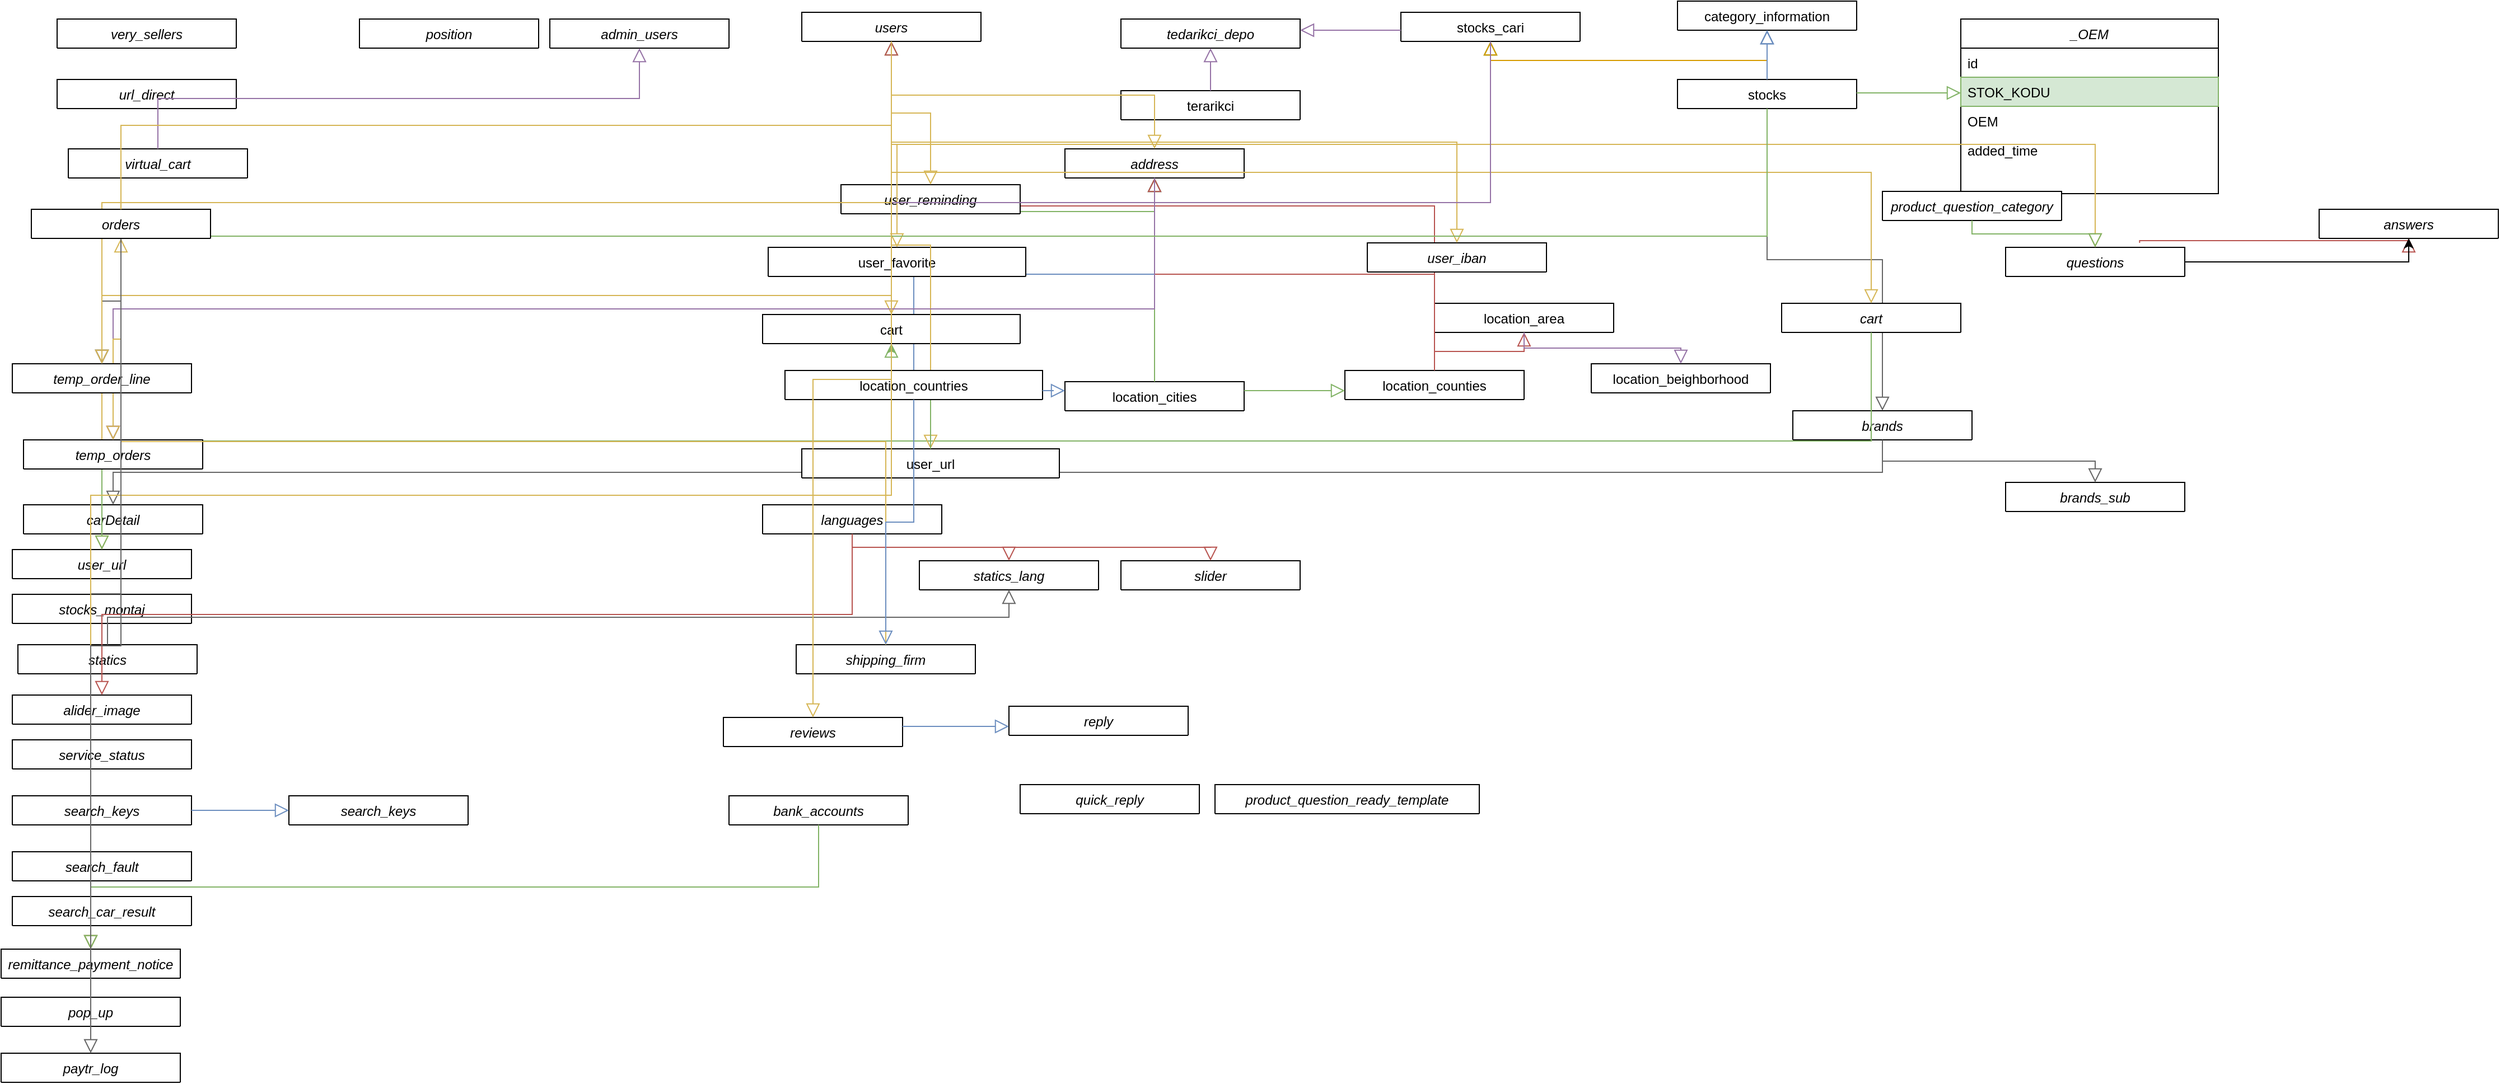 <mxfile version="18.0.6" type="github">
  <diagram id="C5RBs43oDa-KdzZeNtuy" name="Page-1">
    <mxGraphModel dx="3015" dy="1188" grid="1" gridSize="10" guides="1" tooltips="1" connect="1" arrows="1" fold="1" page="1" pageScale="1" pageWidth="827" pageHeight="1169" math="0" shadow="0">
      <root>
        <mxCell id="WIyWlLk6GJQsqaUBKTNV-0" />
        <mxCell id="WIyWlLk6GJQsqaUBKTNV-1" parent="WIyWlLk6GJQsqaUBKTNV-0" />
        <object label="_OEM" id="zkfFHV4jXpPFQw0GAbJ--0">
          <mxCell style="swimlane;fontStyle=2;align=center;verticalAlign=top;childLayout=stackLayout;horizontal=1;startSize=26;horizontalStack=0;resizeParent=1;resizeLast=0;collapsible=1;marginBottom=0;rounded=0;shadow=0;strokeWidth=1;" parent="WIyWlLk6GJQsqaUBKTNV-1" vertex="1">
            <mxGeometry x="1080" y="26" width="230" height="156" as="geometry">
              <mxRectangle x="1080" y="26" width="160" height="26" as="alternateBounds" />
            </mxGeometry>
          </mxCell>
        </object>
        <mxCell id="zkfFHV4jXpPFQw0GAbJ--1" value="id" style="text;align=left;verticalAlign=top;spacingLeft=4;spacingRight=4;overflow=hidden;rotatable=0;points=[[0,0.5],[1,0.5]];portConstraint=eastwest;" parent="zkfFHV4jXpPFQw0GAbJ--0" vertex="1">
          <mxGeometry y="26" width="230" height="26" as="geometry" />
        </mxCell>
        <mxCell id="zkfFHV4jXpPFQw0GAbJ--2" value="STOK_KODU" style="text;align=left;verticalAlign=top;spacingLeft=4;spacingRight=4;overflow=hidden;rotatable=0;points=[[0,0.5],[1,0.5]];portConstraint=eastwest;rounded=0;shadow=0;html=0;fillColor=#d5e8d4;strokeColor=#82b366;" parent="zkfFHV4jXpPFQw0GAbJ--0" vertex="1">
          <mxGeometry y="52" width="230" height="26" as="geometry" />
        </mxCell>
        <mxCell id="zkfFHV4jXpPFQw0GAbJ--3" value="OEM" style="text;align=left;verticalAlign=top;spacingLeft=4;spacingRight=4;overflow=hidden;rotatable=0;points=[[0,0.5],[1,0.5]];portConstraint=eastwest;rounded=0;shadow=0;html=0;" parent="zkfFHV4jXpPFQw0GAbJ--0" vertex="1">
          <mxGeometry y="78" width="230" height="26" as="geometry" />
        </mxCell>
        <mxCell id="Bi8dfM3OpZVUWEsqzs8T-7" value="added_time" style="text;align=left;verticalAlign=top;spacingLeft=4;spacingRight=4;overflow=hidden;rotatable=0;points=[[0,0.5],[1,0.5]];portConstraint=eastwest;rounded=0;shadow=0;html=0;" parent="zkfFHV4jXpPFQw0GAbJ--0" vertex="1">
          <mxGeometry y="104" width="230" height="26" as="geometry" />
        </mxCell>
        <mxCell id="zkfFHV4jXpPFQw0GAbJ--6" value="terarikci" style="swimlane;fontStyle=0;align=center;verticalAlign=top;childLayout=stackLayout;horizontal=1;startSize=26;horizontalStack=0;resizeParent=1;resizeLast=0;collapsible=1;marginBottom=0;rounded=0;shadow=0;strokeWidth=1;" parent="WIyWlLk6GJQsqaUBKTNV-1" vertex="1" collapsed="1">
          <mxGeometry x="330" y="90" width="160" height="26" as="geometry">
            <mxRectangle x="330" y="190" width="160" height="156" as="alternateBounds" />
          </mxGeometry>
        </mxCell>
        <mxCell id="zkfFHV4jXpPFQw0GAbJ--7" value="id" style="text;align=left;verticalAlign=top;spacingLeft=4;spacingRight=4;overflow=hidden;rotatable=0;points=[[0,0.5],[1,0.5]];portConstraint=eastwest;" parent="zkfFHV4jXpPFQw0GAbJ--6" vertex="1">
          <mxGeometry y="26" width="160" height="26" as="geometry" />
        </mxCell>
        <mxCell id="zkfFHV4jXpPFQw0GAbJ--8" value="cari_kod" style="text;align=left;verticalAlign=top;spacingLeft=4;spacingRight=4;overflow=hidden;rotatable=0;points=[[0,0.5],[1,0.5]];portConstraint=eastwest;rounded=0;shadow=0;html=0;fillColor=#e1d5e7;strokeColor=#9673a6;" parent="zkfFHV4jXpPFQw0GAbJ--6" vertex="1">
          <mxGeometry y="52" width="160" height="26" as="geometry" />
        </mxCell>
        <mxCell id="Bi8dfM3OpZVUWEsqzs8T-24" value="oran" style="text;align=left;verticalAlign=top;spacingLeft=4;spacingRight=4;overflow=hidden;rotatable=0;points=[[0,0.5],[1,0.5]];portConstraint=eastwest;rounded=0;shadow=0;html=0;" parent="zkfFHV4jXpPFQw0GAbJ--6" vertex="1">
          <mxGeometry y="78" width="160" height="26" as="geometry" />
        </mxCell>
        <mxCell id="Bi8dfM3OpZVUWEsqzs8T-25" value="added_time" style="text;align=left;verticalAlign=top;spacingLeft=4;spacingRight=4;overflow=hidden;rotatable=0;points=[[0,0.5],[1,0.5]];portConstraint=eastwest;rounded=0;shadow=0;html=0;" parent="zkfFHV4jXpPFQw0GAbJ--6" vertex="1">
          <mxGeometry y="104" width="160" height="26" as="geometry" />
        </mxCell>
        <mxCell id="Bi8dfM3OpZVUWEsqzs8T-26" value="name" style="text;align=left;verticalAlign=top;spacingLeft=4;spacingRight=4;overflow=hidden;rotatable=0;points=[[0,0.5],[1,0.5]];portConstraint=eastwest;rounded=0;shadow=0;html=0;" parent="zkfFHV4jXpPFQw0GAbJ--6" vertex="1">
          <mxGeometry y="130" width="160" height="26" as="geometry" />
        </mxCell>
        <mxCell id="zkfFHV4jXpPFQw0GAbJ--17" value="stocks" style="swimlane;fontStyle=0;align=center;verticalAlign=top;childLayout=stackLayout;horizontal=1;startSize=26;horizontalStack=0;resizeParent=1;resizeLast=0;collapsible=1;marginBottom=0;rounded=0;shadow=0;strokeWidth=1;swimlaneLine=1;direction=east;" parent="WIyWlLk6GJQsqaUBKTNV-1" vertex="1" collapsed="1">
          <mxGeometry x="827" y="80" width="160" height="26" as="geometry">
            <mxRectangle x="820" y="36" width="160" height="400" as="alternateBounds" />
          </mxGeometry>
        </mxCell>
        <mxCell id="zkfFHV4jXpPFQw0GAbJ--20" value="id" style="text;align=left;verticalAlign=top;spacingLeft=4;spacingRight=4;overflow=hidden;rotatable=0;points=[[0,0.5],[1,0.5]];portConstraint=eastwest;rounded=0;shadow=0;html=0;" parent="zkfFHV4jXpPFQw0GAbJ--17" vertex="1">
          <mxGeometry y="26" width="160" height="26" as="geometry" />
        </mxCell>
        <mxCell id="zkfFHV4jXpPFQw0GAbJ--19" value="stok_kodu" style="text;align=left;verticalAlign=top;spacingLeft=4;spacingRight=4;overflow=hidden;rotatable=0;points=[[0,0.5],[1,0.5]];portConstraint=eastwest;rounded=0;shadow=0;html=0;fillColor=#d5e8d4;strokeColor=#82b366;" parent="zkfFHV4jXpPFQw0GAbJ--17" vertex="1">
          <mxGeometry y="52" width="160" height="26" as="geometry" />
        </mxCell>
        <mxCell id="zkfFHV4jXpPFQw0GAbJ--18" value="stok_adi" style="text;align=left;verticalAlign=top;spacingLeft=4;spacingRight=4;overflow=hidden;rotatable=0;points=[[0,0.5],[1,0.5]];portConstraint=eastwest;fillColor=#ffe6cc;strokeColor=#d79b00;" parent="zkfFHV4jXpPFQw0GAbJ--17" vertex="1">
          <mxGeometry y="78" width="160" height="30" as="geometry" />
        </mxCell>
        <mxCell id="zkfFHV4jXpPFQw0GAbJ--21" value="kdv" style="text;align=left;verticalAlign=top;spacingLeft=4;spacingRight=4;overflow=hidden;rotatable=0;points=[[0,0.5],[1,0.5]];portConstraint=eastwest;rounded=0;shadow=0;html=0;" parent="zkfFHV4jXpPFQw0GAbJ--17" vertex="1">
          <mxGeometry y="108" width="160" height="26" as="geometry" />
        </mxCell>
        <mxCell id="zkfFHV4jXpPFQw0GAbJ--22" value="barkod" style="text;align=left;verticalAlign=top;spacingLeft=4;spacingRight=4;overflow=hidden;rotatable=0;points=[[0,0.5],[1,0.5]];portConstraint=eastwest;rounded=0;shadow=0;html=0;" parent="zkfFHV4jXpPFQw0GAbJ--17" vertex="1">
          <mxGeometry y="134" width="160" height="26" as="geometry" />
        </mxCell>
        <mxCell id="zkfFHV4jXpPFQw0GAbJ--24" value="maka" style="text;align=left;verticalAlign=top;spacingLeft=4;spacingRight=4;overflow=hidden;rotatable=0;points=[[0,0.5],[1,0.5]];portConstraint=eastwest;fillColor=#f5f5f5;fontColor=#333333;strokeColor=#666666;" parent="zkfFHV4jXpPFQw0GAbJ--17" vertex="1">
          <mxGeometry y="160" width="160" height="26" as="geometry" />
        </mxCell>
        <mxCell id="zkfFHV4jXpPFQw0GAbJ--25" value="ana_kategori" style="text;align=left;verticalAlign=top;spacingLeft=4;spacingRight=4;overflow=hidden;rotatable=0;points=[[0,0.5],[1,0.5]];portConstraint=eastwest;fillColor=#dae8fc;strokeColor=#6c8ebf;" parent="zkfFHV4jXpPFQw0GAbJ--17" vertex="1">
          <mxGeometry y="186" width="160" height="26" as="geometry" />
        </mxCell>
        <mxCell id="Bi8dfM3OpZVUWEsqzs8T-8" value="ust_kategori" style="text;align=left;verticalAlign=top;spacingLeft=4;spacingRight=4;overflow=hidden;rotatable=0;points=[[0,0.5],[1,0.5]];portConstraint=eastwest;fillColor=#dae8fc;strokeColor=#6c8ebf;" parent="zkfFHV4jXpPFQw0GAbJ--17" vertex="1">
          <mxGeometry y="212" width="160" height="26" as="geometry" />
        </mxCell>
        <mxCell id="Bi8dfM3OpZVUWEsqzs8T-18" value="alt_kategori" style="text;align=left;verticalAlign=top;spacingLeft=4;spacingRight=4;overflow=hidden;rotatable=0;points=[[0,0.5],[1,0.5]];portConstraint=eastwest;fillColor=#dae8fc;strokeColor=#6c8ebf;" parent="zkfFHV4jXpPFQw0GAbJ--17" vertex="1">
          <mxGeometry y="238" width="160" height="26" as="geometry" />
        </mxCell>
        <mxCell id="Bi8dfM3OpZVUWEsqzs8T-19" value="url&#xa;" style="text;align=left;verticalAlign=top;spacingLeft=4;spacingRight=4;overflow=hidden;rotatable=0;points=[[0,0.5],[1,0.5]];portConstraint=eastwest;" parent="zkfFHV4jXpPFQw0GAbJ--17" vertex="1">
          <mxGeometry y="264" width="160" height="26" as="geometry" />
        </mxCell>
        <mxCell id="Bi8dfM3OpZVUWEsqzs8T-20" value="article_id" style="text;align=left;verticalAlign=top;spacingLeft=4;spacingRight=4;overflow=hidden;rotatable=0;points=[[0,0.5],[1,0.5]];portConstraint=eastwest;" parent="zkfFHV4jXpPFQw0GAbJ--17" vertex="1">
          <mxGeometry y="290" width="160" height="26" as="geometry" />
        </mxCell>
        <mxCell id="Bi8dfM3OpZVUWEsqzs8T-21" value="added_time" style="text;align=left;verticalAlign=top;spacingLeft=4;spacingRight=4;overflow=hidden;rotatable=0;points=[[0,0.5],[1,0.5]];portConstraint=eastwest;" parent="zkfFHV4jXpPFQw0GAbJ--17" vertex="1">
          <mxGeometry y="316" width="160" height="26" as="geometry" />
        </mxCell>
        <mxCell id="Bi8dfM3OpZVUWEsqzs8T-22" value="test(0,1)" style="text;align=left;verticalAlign=top;spacingLeft=4;spacingRight=4;overflow=hidden;rotatable=0;points=[[0,0.5],[1,0.5]];portConstraint=eastwest;" parent="zkfFHV4jXpPFQw0GAbJ--17" vertex="1">
          <mxGeometry y="342" width="160" height="26" as="geometry" />
        </mxCell>
        <mxCell id="Bi8dfM3OpZVUWEsqzs8T-0" value="tedarikci_depo" style="swimlane;fontStyle=2;align=center;verticalAlign=top;childLayout=stackLayout;horizontal=1;startSize=30;horizontalStack=0;resizeParent=1;resizeLast=0;collapsible=1;marginBottom=0;rounded=0;shadow=0;strokeWidth=1;" parent="WIyWlLk6GJQsqaUBKTNV-1" vertex="1" collapsed="1">
          <mxGeometry x="330" y="26" width="160" height="26" as="geometry">
            <mxRectangle x="330" y="26" width="160" height="134" as="alternateBounds" />
          </mxGeometry>
        </mxCell>
        <mxCell id="Bi8dfM3OpZVUWEsqzs8T-1" value="id" style="text;align=left;verticalAlign=top;spacingLeft=4;spacingRight=4;overflow=hidden;rotatable=0;points=[[0,0.5],[1,0.5]];portConstraint=eastwest;" parent="Bi8dfM3OpZVUWEsqzs8T-0" vertex="1">
          <mxGeometry y="30" width="160" height="26" as="geometry" />
        </mxCell>
        <mxCell id="Bi8dfM3OpZVUWEsqzs8T-29" value="cari_kod" style="text;align=left;verticalAlign=top;spacingLeft=4;spacingRight=4;overflow=hidden;rotatable=0;points=[[0,0.5],[1,0.5]];portConstraint=eastwest;rounded=0;shadow=0;html=0;fillColor=#e1d5e7;strokeColor=#9673a6;" parent="Bi8dfM3OpZVUWEsqzs8T-0" vertex="1">
          <mxGeometry y="56" width="160" height="26" as="geometry" />
        </mxCell>
        <mxCell id="Bi8dfM3OpZVUWEsqzs8T-3" value="depo_name" style="text;align=left;verticalAlign=top;spacingLeft=4;spacingRight=4;overflow=hidden;rotatable=0;points=[[0,0.5],[1,0.5]];portConstraint=eastwest;rounded=0;shadow=0;html=0;" parent="Bi8dfM3OpZVUWEsqzs8T-0" vertex="1">
          <mxGeometry y="82" width="160" height="26" as="geometry" />
        </mxCell>
        <mxCell id="Bi8dfM3OpZVUWEsqzs8T-27" value="tedarik_gun" style="text;align=left;verticalAlign=top;spacingLeft=4;spacingRight=4;overflow=hidden;rotatable=0;points=[[0,0.5],[1,0.5]];portConstraint=eastwest;rounded=0;shadow=0;html=0;" parent="Bi8dfM3OpZVUWEsqzs8T-0" vertex="1">
          <mxGeometry y="108" width="160" height="26" as="geometry" />
        </mxCell>
        <mxCell id="Bi8dfM3OpZVUWEsqzs8T-37" value="" style="endArrow=block;endSize=10;endFill=0;shadow=0;strokeWidth=1;rounded=0;edgeStyle=elbowEdgeStyle;elbow=vertical;fillColor=#d5e8d4;strokeColor=#82b366;" parent="WIyWlLk6GJQsqaUBKTNV-1" source="zkfFHV4jXpPFQw0GAbJ--19" target="zkfFHV4jXpPFQw0GAbJ--2" edge="1">
          <mxGeometry width="160" relative="1" as="geometry">
            <mxPoint x="530" y="120" as="sourcePoint" />
            <mxPoint x="390" y="120" as="targetPoint" />
          </mxGeometry>
        </mxCell>
        <mxCell id="Bi8dfM3OpZVUWEsqzs8T-38" value="stocks_cari" style="swimlane;fontStyle=0;align=center;verticalAlign=top;childLayout=stackLayout;horizontal=1;startSize=26;horizontalStack=0;resizeParent=1;resizeLast=0;collapsible=1;marginBottom=0;rounded=0;shadow=0;strokeWidth=1;" parent="WIyWlLk6GJQsqaUBKTNV-1" vertex="1" collapsed="1">
          <mxGeometry x="580" y="20" width="160" height="26" as="geometry">
            <mxRectangle x="580" y="20" width="160" height="416" as="alternateBounds" />
          </mxGeometry>
        </mxCell>
        <mxCell id="Bi8dfM3OpZVUWEsqzs8T-39" value="id" style="text;align=left;verticalAlign=top;spacingLeft=4;spacingRight=4;overflow=hidden;rotatable=0;points=[[0,0.5],[1,0.5]];portConstraint=eastwest;rounded=0;shadow=0;html=0;" parent="Bi8dfM3OpZVUWEsqzs8T-38" vertex="1">
          <mxGeometry y="26" width="160" height="26" as="geometry" />
        </mxCell>
        <mxCell id="Bi8dfM3OpZVUWEsqzs8T-40" value="stok_kodu" style="text;align=left;verticalAlign=top;spacingLeft=4;spacingRight=4;overflow=hidden;rotatable=0;points=[[0,0.5],[1,0.5]];portConstraint=eastwest;rounded=0;shadow=0;html=0;fillColor=#d5e8d4;strokeColor=#82b366;" parent="Bi8dfM3OpZVUWEsqzs8T-38" vertex="1">
          <mxGeometry y="52" width="160" height="26" as="geometry" />
        </mxCell>
        <mxCell id="Bi8dfM3OpZVUWEsqzs8T-41" value="cari_kod" style="text;align=left;verticalAlign=top;spacingLeft=4;spacingRight=4;overflow=hidden;rotatable=0;points=[[0,0.5],[1,0.5]];portConstraint=eastwest;fillColor=#e1d5e7;strokeColor=#9673a6;" parent="Bi8dfM3OpZVUWEsqzs8T-38" vertex="1">
          <mxGeometry y="78" width="160" height="26" as="geometry" />
        </mxCell>
        <mxCell id="Bi8dfM3OpZVUWEsqzs8T-42" value="cari_stok_kod" style="text;align=left;verticalAlign=top;spacingLeft=4;spacingRight=4;overflow=hidden;rotatable=0;points=[[0,0.5],[1,0.5]];portConstraint=eastwest;rounded=0;shadow=0;html=0;fillColor=#d5e8d4;strokeColor=#82b366;" parent="Bi8dfM3OpZVUWEsqzs8T-38" vertex="1">
          <mxGeometry y="104" width="160" height="26" as="geometry" />
        </mxCell>
        <mxCell id="Bi8dfM3OpZVUWEsqzs8T-43" value="cari_stok_isim" style="text;align=left;verticalAlign=top;spacingLeft=4;spacingRight=4;overflow=hidden;rotatable=0;points=[[0,0.5],[1,0.5]];portConstraint=eastwest;rounded=0;shadow=0;html=0;fillColor=#ffe6cc;strokeColor=#d79b00;" parent="Bi8dfM3OpZVUWEsqzs8T-38" vertex="1">
          <mxGeometry y="130" width="160" height="26" as="geometry" />
        </mxCell>
        <mxCell id="Bi8dfM3OpZVUWEsqzs8T-44" value="miktar" style="text;align=left;verticalAlign=top;spacingLeft=4;spacingRight=4;overflow=hidden;rotatable=0;points=[[0,0.5],[1,0.5]];portConstraint=eastwest;" parent="Bi8dfM3OpZVUWEsqzs8T-38" vertex="1">
          <mxGeometry y="156" width="160" height="26" as="geometry" />
        </mxCell>
        <mxCell id="Bi8dfM3OpZVUWEsqzs8T-45" value="carpan" style="text;align=left;verticalAlign=top;spacingLeft=4;spacingRight=4;overflow=hidden;rotatable=0;points=[[0,0.5],[1,0.5]];portConstraint=eastwest;" parent="Bi8dfM3OpZVUWEsqzs8T-38" vertex="1">
          <mxGeometry y="182" width="160" height="26" as="geometry" />
        </mxCell>
        <mxCell id="Bi8dfM3OpZVUWEsqzs8T-46" value="stok" style="text;align=left;verticalAlign=top;spacingLeft=4;spacingRight=4;overflow=hidden;rotatable=0;points=[[0,0.5],[1,0.5]];portConstraint=eastwest;" parent="Bi8dfM3OpZVUWEsqzs8T-38" vertex="1">
          <mxGeometry y="208" width="160" height="26" as="geometry" />
        </mxCell>
        <mxCell id="Bi8dfM3OpZVUWEsqzs8T-47" value="depo" style="text;align=left;verticalAlign=top;spacingLeft=4;spacingRight=4;overflow=hidden;rotatable=0;points=[[0,0.5],[1,0.5]];portConstraint=eastwest;" parent="Bi8dfM3OpZVUWEsqzs8T-38" vertex="1">
          <mxGeometry y="234" width="160" height="26" as="geometry" />
        </mxCell>
        <mxCell id="Bi8dfM3OpZVUWEsqzs8T-48" value="kur" style="text;align=left;verticalAlign=top;spacingLeft=4;spacingRight=4;overflow=hidden;rotatable=0;points=[[0,0.5],[1,0.5]];portConstraint=eastwest;" parent="Bi8dfM3OpZVUWEsqzs8T-38" vertex="1">
          <mxGeometry y="260" width="160" height="26" as="geometry" />
        </mxCell>
        <mxCell id="Bi8dfM3OpZVUWEsqzs8T-49" value="added_time" style="text;align=left;verticalAlign=top;spacingLeft=4;spacingRight=4;overflow=hidden;rotatable=0;points=[[0,0.5],[1,0.5]];portConstraint=eastwest;" parent="Bi8dfM3OpZVUWEsqzs8T-38" vertex="1">
          <mxGeometry y="286" width="160" height="26" as="geometry" />
        </mxCell>
        <mxCell id="Bi8dfM3OpZVUWEsqzs8T-50" value="update_time" style="text;align=left;verticalAlign=top;spacingLeft=4;spacingRight=4;overflow=hidden;rotatable=0;points=[[0,0.5],[1,0.5]];portConstraint=eastwest;" parent="Bi8dfM3OpZVUWEsqzs8T-38" vertex="1">
          <mxGeometry y="312" width="160" height="26" as="geometry" />
        </mxCell>
        <mxCell id="Bi8dfM3OpZVUWEsqzs8T-51" value="bakiye" style="text;align=left;verticalAlign=top;spacingLeft=4;spacingRight=4;overflow=hidden;rotatable=0;points=[[0,0.5],[1,0.5]];portConstraint=eastwest;" parent="Bi8dfM3OpZVUWEsqzs8T-38" vertex="1">
          <mxGeometry y="338" width="160" height="26" as="geometry" />
        </mxCell>
        <mxCell id="Bi8dfM3OpZVUWEsqzs8T-54" value="giris" style="text;align=left;verticalAlign=top;spacingLeft=4;spacingRight=4;overflow=hidden;rotatable=0;points=[[0,0.5],[1,0.5]];portConstraint=eastwest;" parent="Bi8dfM3OpZVUWEsqzs8T-38" vertex="1">
          <mxGeometry y="364" width="160" height="26" as="geometry" />
        </mxCell>
        <mxCell id="Bi8dfM3OpZVUWEsqzs8T-55" value="cikis" style="text;align=left;verticalAlign=top;spacingLeft=4;spacingRight=4;overflow=hidden;rotatable=0;points=[[0,0.5],[1,0.5]];portConstraint=eastwest;" parent="Bi8dfM3OpZVUWEsqzs8T-38" vertex="1">
          <mxGeometry y="390" width="160" height="26" as="geometry" />
        </mxCell>
        <mxCell id="Bi8dfM3OpZVUWEsqzs8T-52" value="" style="endArrow=block;endSize=10;endFill=0;shadow=0;strokeWidth=1;rounded=0;edgeStyle=elbowEdgeStyle;elbow=vertical;fillColor=#e1d5e7;strokeColor=#9673a6;" parent="WIyWlLk6GJQsqaUBKTNV-1" source="Bi8dfM3OpZVUWEsqzs8T-41" target="Bi8dfM3OpZVUWEsqzs8T-29" edge="1">
          <mxGeometry width="160" relative="1" as="geometry">
            <mxPoint x="260" y="270" as="sourcePoint" />
            <mxPoint x="340" y="115" as="targetPoint" />
          </mxGeometry>
        </mxCell>
        <mxCell id="Bi8dfM3OpZVUWEsqzs8T-53" value="" style="endArrow=block;endSize=10;endFill=0;shadow=0;strokeWidth=1;rounded=0;edgeStyle=elbowEdgeStyle;elbow=vertical;fillColor=#d5e8d4;strokeColor=#82b366;" parent="WIyWlLk6GJQsqaUBKTNV-1" source="zkfFHV4jXpPFQw0GAbJ--19" target="Bi8dfM3OpZVUWEsqzs8T-40" edge="1">
          <mxGeometry width="160" relative="1" as="geometry">
            <mxPoint x="620" y="115" as="sourcePoint" />
            <mxPoint x="340" y="115" as="targetPoint" />
          </mxGeometry>
        </mxCell>
        <mxCell id="Bi8dfM3OpZVUWEsqzs8T-56" value="" style="endArrow=block;endSize=10;endFill=0;shadow=0;strokeWidth=1;rounded=0;edgeStyle=elbowEdgeStyle;elbow=vertical;fillColor=#d5e8d4;strokeColor=#82b366;" parent="WIyWlLk6GJQsqaUBKTNV-1" source="zkfFHV4jXpPFQw0GAbJ--19" target="Bi8dfM3OpZVUWEsqzs8T-42" edge="1">
          <mxGeometry width="160" relative="1" as="geometry">
            <mxPoint x="623.04" y="128.988" as="sourcePoint" />
            <mxPoint x="310" y="413.008" as="targetPoint" />
          </mxGeometry>
        </mxCell>
        <mxCell id="Bi8dfM3OpZVUWEsqzs8T-57" value="" style="endArrow=block;endSize=10;endFill=0;shadow=0;strokeWidth=1;rounded=0;edgeStyle=elbowEdgeStyle;elbow=vertical;fillColor=#ffe6cc;strokeColor=#d79b00;" parent="WIyWlLk6GJQsqaUBKTNV-1" source="zkfFHV4jXpPFQw0GAbJ--18" target="Bi8dfM3OpZVUWEsqzs8T-43" edge="1">
          <mxGeometry width="160" relative="1" as="geometry">
            <mxPoint x="779.04" y="108.994" as="sourcePoint" />
            <mxPoint x="440" y="448.992" as="targetPoint" />
          </mxGeometry>
        </mxCell>
        <mxCell id="Bi8dfM3OpZVUWEsqzs8T-75" value="category_information" style="swimlane;fontStyle=0;align=center;verticalAlign=top;childLayout=stackLayout;horizontal=1;startSize=26;horizontalStack=0;resizeParent=1;resizeLast=0;collapsible=1;marginBottom=0;rounded=0;shadow=0;strokeWidth=1;" parent="WIyWlLk6GJQsqaUBKTNV-1" vertex="1" collapsed="1">
          <mxGeometry x="827" y="10" width="160" height="26" as="geometry">
            <mxRectangle x="770" y="182" width="160" height="390" as="alternateBounds" />
          </mxGeometry>
        </mxCell>
        <mxCell id="Bi8dfM3OpZVUWEsqzs8T-76" value="id" style="text;align=left;verticalAlign=top;spacingLeft=4;spacingRight=4;overflow=hidden;rotatable=0;points=[[0,0.5],[1,0.5]];portConstraint=eastwest;rounded=0;shadow=0;html=0;" parent="Bi8dfM3OpZVUWEsqzs8T-75" vertex="1">
          <mxGeometry y="26" width="160" height="26" as="geometry" />
        </mxCell>
        <mxCell id="Bi8dfM3OpZVUWEsqzs8T-77" value="category_id" style="text;align=left;verticalAlign=top;spacingLeft=4;spacingRight=4;overflow=hidden;rotatable=0;points=[[0,0.5],[1,0.5]];portConstraint=eastwest;rounded=0;shadow=0;html=0;fillColor=#dae8fc;strokeColor=#6c8ebf;" parent="Bi8dfM3OpZVUWEsqzs8T-75" vertex="1">
          <mxGeometry y="52" width="160" height="26" as="geometry" />
        </mxCell>
        <mxCell id="Bi8dfM3OpZVUWEsqzs8T-78" value="name" style="text;align=left;verticalAlign=top;spacingLeft=4;spacingRight=4;overflow=hidden;rotatable=0;points=[[0,0.5],[1,0.5]];portConstraint=eastwest;" parent="Bi8dfM3OpZVUWEsqzs8T-75" vertex="1">
          <mxGeometry y="78" width="160" height="26" as="geometry" />
        </mxCell>
        <mxCell id="Bi8dfM3OpZVUWEsqzs8T-82" value="image" style="text;align=left;verticalAlign=top;spacingLeft=4;spacingRight=4;overflow=hidden;rotatable=0;points=[[0,0.5],[1,0.5]];portConstraint=eastwest;" parent="Bi8dfM3OpZVUWEsqzs8T-75" vertex="1">
          <mxGeometry y="104" width="160" height="26" as="geometry" />
        </mxCell>
        <mxCell id="Bi8dfM3OpZVUWEsqzs8T-79" value="dvn" style="text;align=left;verticalAlign=top;spacingLeft=4;spacingRight=4;overflow=hidden;rotatable=0;points=[[0,0.5],[1,0.5]];portConstraint=eastwest;rounded=0;shadow=0;html=0;" parent="Bi8dfM3OpZVUWEsqzs8T-75" vertex="1">
          <mxGeometry y="130" width="160" height="26" as="geometry" />
        </mxCell>
        <mxCell id="Bi8dfM3OpZVUWEsqzs8T-80" value="administrator_id" style="text;align=left;verticalAlign=top;spacingLeft=4;spacingRight=4;overflow=hidden;rotatable=0;points=[[0,0.5],[1,0.5]];portConstraint=eastwest;rounded=0;shadow=0;html=0;" parent="Bi8dfM3OpZVUWEsqzs8T-75" vertex="1">
          <mxGeometry y="156" width="160" height="26" as="geometry" />
        </mxCell>
        <mxCell id="Bi8dfM3OpZVUWEsqzs8T-81" value="slug" style="text;align=left;verticalAlign=top;spacingLeft=4;spacingRight=4;overflow=hidden;rotatable=0;points=[[0,0.5],[1,0.5]];portConstraint=eastwest;" parent="Bi8dfM3OpZVUWEsqzs8T-75" vertex="1">
          <mxGeometry y="182" width="160" height="26" as="geometry" />
        </mxCell>
        <mxCell id="Bi8dfM3OpZVUWEsqzs8T-83" value="added_time" style="text;align=left;verticalAlign=top;spacingLeft=4;spacingRight=4;overflow=hidden;rotatable=0;points=[[0,0.5],[1,0.5]];portConstraint=eastwest;" parent="Bi8dfM3OpZVUWEsqzs8T-75" vertex="1">
          <mxGeometry y="208" width="160" height="26" as="geometry" />
        </mxCell>
        <mxCell id="Bi8dfM3OpZVUWEsqzs8T-84" value="desc" style="text;align=left;verticalAlign=top;spacingLeft=4;spacingRight=4;overflow=hidden;rotatable=0;points=[[0,0.5],[1,0.5]];portConstraint=eastwest;" parent="Bi8dfM3OpZVUWEsqzs8T-75" vertex="1">
          <mxGeometry y="234" width="160" height="26" as="geometry" />
        </mxCell>
        <mxCell id="Bi8dfM3OpZVUWEsqzs8T-85" value="sort" style="text;align=left;verticalAlign=top;spacingLeft=4;spacingRight=4;overflow=hidden;rotatable=0;points=[[0,0.5],[1,0.5]];portConstraint=eastwest;" parent="Bi8dfM3OpZVUWEsqzs8T-75" vertex="1">
          <mxGeometry y="260" width="160" height="26" as="geometry" />
        </mxCell>
        <mxCell id="Bi8dfM3OpZVUWEsqzs8T-86" value="title" style="text;align=left;verticalAlign=top;spacingLeft=4;spacingRight=4;overflow=hidden;rotatable=0;points=[[0,0.5],[1,0.5]];portConstraint=eastwest;" parent="Bi8dfM3OpZVUWEsqzs8T-75" vertex="1">
          <mxGeometry y="286" width="160" height="26" as="geometry" />
        </mxCell>
        <mxCell id="Bi8dfM3OpZVUWEsqzs8T-87" value="type" style="text;align=left;verticalAlign=top;spacingLeft=4;spacingRight=4;overflow=hidden;rotatable=0;points=[[0,0.5],[1,0.5]];portConstraint=eastwest;" parent="Bi8dfM3OpZVUWEsqzs8T-75" vertex="1">
          <mxGeometry y="312" width="160" height="26" as="geometry" />
        </mxCell>
        <mxCell id="Bi8dfM3OpZVUWEsqzs8T-88" value="count" style="text;align=left;verticalAlign=top;spacingLeft=4;spacingRight=4;overflow=hidden;rotatable=0;points=[[0,0.5],[1,0.5]];portConstraint=eastwest;" parent="Bi8dfM3OpZVUWEsqzs8T-75" vertex="1">
          <mxGeometry y="338" width="160" height="26" as="geometry" />
        </mxCell>
        <mxCell id="Bi8dfM3OpZVUWEsqzs8T-89" value="gain_discount" style="text;align=left;verticalAlign=top;spacingLeft=4;spacingRight=4;overflow=hidden;rotatable=0;points=[[0,0.5],[1,0.5]];portConstraint=eastwest;" parent="Bi8dfM3OpZVUWEsqzs8T-75" vertex="1">
          <mxGeometry y="364" width="160" height="26" as="geometry" />
        </mxCell>
        <mxCell id="Bi8dfM3OpZVUWEsqzs8T-91" value="" style="endArrow=block;endSize=10;endFill=0;shadow=0;strokeWidth=1;rounded=0;edgeStyle=elbowEdgeStyle;elbow=vertical;fillColor=#dae8fc;strokeColor=#6c8ebf;" parent="WIyWlLk6GJQsqaUBKTNV-1" source="Bi8dfM3OpZVUWEsqzs8T-8" target="Bi8dfM3OpZVUWEsqzs8T-77" edge="1">
          <mxGeometry width="160" relative="1" as="geometry">
            <mxPoint x="770" y="360" as="sourcePoint" />
            <mxPoint x="491.04" y="260" as="targetPoint" />
          </mxGeometry>
        </mxCell>
        <mxCell id="Bi8dfM3OpZVUWEsqzs8T-92" value="" style="endArrow=block;endSize=10;endFill=0;shadow=0;strokeWidth=1;rounded=0;edgeStyle=elbowEdgeStyle;elbow=vertical;fillColor=#dae8fc;strokeColor=#6c8ebf;" parent="WIyWlLk6GJQsqaUBKTNV-1" source="zkfFHV4jXpPFQw0GAbJ--25" target="Bi8dfM3OpZVUWEsqzs8T-77" edge="1">
          <mxGeometry width="160" relative="1" as="geometry">
            <mxPoint x="770" y="340" as="sourcePoint" />
            <mxPoint x="505.04" y="352" as="targetPoint" />
          </mxGeometry>
        </mxCell>
        <mxCell id="Bi8dfM3OpZVUWEsqzs8T-93" value="" style="endArrow=block;endSize=10;endFill=0;shadow=0;strokeWidth=1;rounded=0;edgeStyle=elbowEdgeStyle;elbow=vertical;fillColor=#dae8fc;strokeColor=#6c8ebf;" parent="WIyWlLk6GJQsqaUBKTNV-1" source="Bi8dfM3OpZVUWEsqzs8T-18" target="Bi8dfM3OpZVUWEsqzs8T-77" edge="1">
          <mxGeometry width="160" relative="1" as="geometry">
            <mxPoint x="740" y="430" as="sourcePoint" />
            <mxPoint x="515.04" y="362" as="targetPoint" />
          </mxGeometry>
        </mxCell>
        <object label="brands" id="Bi8dfM3OpZVUWEsqzs8T-94">
          <mxCell style="swimlane;fontStyle=2;align=center;verticalAlign=top;childLayout=stackLayout;horizontal=1;startSize=26;horizontalStack=0;resizeParent=1;resizeLast=0;collapsible=1;marginBottom=0;rounded=0;shadow=0;strokeWidth=1;" parent="WIyWlLk6GJQsqaUBKTNV-1" vertex="1" collapsed="1">
            <mxGeometry x="930" y="376" width="160" height="26" as="geometry">
              <mxRectangle x="930" y="376" width="230" height="390" as="alternateBounds" />
            </mxGeometry>
          </mxCell>
        </object>
        <mxCell id="Bi8dfM3OpZVUWEsqzs8T-95" value="id" style="text;align=left;verticalAlign=top;spacingLeft=4;spacingRight=4;overflow=hidden;rotatable=0;points=[[0,0.5],[1,0.5]];portConstraint=eastwest;fillColor=#f5f5f5;fontColor=#333333;strokeColor=#666666;" parent="Bi8dfM3OpZVUWEsqzs8T-94" vertex="1">
          <mxGeometry y="26" width="230" height="26" as="geometry" />
        </mxCell>
        <mxCell id="Bi8dfM3OpZVUWEsqzs8T-96" value="title" style="text;align=left;verticalAlign=top;spacingLeft=4;spacingRight=4;overflow=hidden;rotatable=0;points=[[0,0.5],[1,0.5]];portConstraint=eastwest;rounded=0;shadow=0;html=0;" parent="Bi8dfM3OpZVUWEsqzs8T-94" vertex="1">
          <mxGeometry y="52" width="230" height="26" as="geometry" />
        </mxCell>
        <mxCell id="Bi8dfM3OpZVUWEsqzs8T-97" value="image" style="text;align=left;verticalAlign=top;spacingLeft=4;spacingRight=4;overflow=hidden;rotatable=0;points=[[0,0.5],[1,0.5]];portConstraint=eastwest;rounded=0;shadow=0;html=0;" parent="Bi8dfM3OpZVUWEsqzs8T-94" vertex="1">
          <mxGeometry y="78" width="230" height="26" as="geometry" />
        </mxCell>
        <mxCell id="Bi8dfM3OpZVUWEsqzs8T-98" value="category" style="text;align=left;verticalAlign=top;spacingLeft=4;spacingRight=4;overflow=hidden;rotatable=0;points=[[0,0.5],[1,0.5]];portConstraint=eastwest;rounded=0;shadow=0;html=0;" parent="Bi8dfM3OpZVUWEsqzs8T-94" vertex="1">
          <mxGeometry y="104" width="230" height="26" as="geometry" />
        </mxCell>
        <mxCell id="Bi8dfM3OpZVUWEsqzs8T-99" value="sort" style="text;align=left;verticalAlign=top;spacingLeft=4;spacingRight=4;overflow=hidden;rotatable=0;points=[[0,0.5],[1,0.5]];portConstraint=eastwest;rounded=0;shadow=0;html=0;" parent="Bi8dfM3OpZVUWEsqzs8T-94" vertex="1">
          <mxGeometry y="130" width="230" height="26" as="geometry" />
        </mxCell>
        <mxCell id="Bi8dfM3OpZVUWEsqzs8T-100" value="status" style="text;align=left;verticalAlign=top;spacingLeft=4;spacingRight=4;overflow=hidden;rotatable=0;points=[[0,0.5],[1,0.5]];portConstraint=eastwest;rounded=0;shadow=0;html=0;" parent="Bi8dfM3OpZVUWEsqzs8T-94" vertex="1">
          <mxGeometry y="156" width="230" height="26" as="geometry" />
        </mxCell>
        <mxCell id="Bi8dfM3OpZVUWEsqzs8T-101" value="deleted" style="text;align=left;verticalAlign=top;spacingLeft=4;spacingRight=4;overflow=hidden;rotatable=0;points=[[0,0.5],[1,0.5]];portConstraint=eastwest;rounded=0;shadow=0;html=0;" parent="Bi8dfM3OpZVUWEsqzs8T-94" vertex="1">
          <mxGeometry y="182" width="230" height="26" as="geometry" />
        </mxCell>
        <mxCell id="Bi8dfM3OpZVUWEsqzs8T-102" value="added_time" style="text;align=left;verticalAlign=top;spacingLeft=4;spacingRight=4;overflow=hidden;rotatable=0;points=[[0,0.5],[1,0.5]];portConstraint=eastwest;rounded=0;shadow=0;html=0;" parent="Bi8dfM3OpZVUWEsqzs8T-94" vertex="1">
          <mxGeometry y="208" width="230" height="26" as="geometry" />
        </mxCell>
        <mxCell id="Bi8dfM3OpZVUWEsqzs8T-103" value="url" style="text;align=left;verticalAlign=top;spacingLeft=4;spacingRight=4;overflow=hidden;rotatable=0;points=[[0,0.5],[1,0.5]];portConstraint=eastwest;rounded=0;shadow=0;html=0;" parent="Bi8dfM3OpZVUWEsqzs8T-94" vertex="1">
          <mxGeometry y="234" width="230" height="26" as="geometry" />
        </mxCell>
        <mxCell id="Bi8dfM3OpZVUWEsqzs8T-104" value="manuId" style="text;align=left;verticalAlign=top;spacingLeft=4;spacingRight=4;overflow=hidden;rotatable=0;points=[[0,0.5],[1,0.5]];portConstraint=eastwest;rounded=0;shadow=0;html=0;" parent="Bi8dfM3OpZVUWEsqzs8T-94" vertex="1">
          <mxGeometry y="260" width="230" height="26" as="geometry" />
        </mxCell>
        <mxCell id="7YFbSo2QjinW1s5G3vQ8-128" value="icerik" style="text;align=left;verticalAlign=top;spacingLeft=4;spacingRight=4;overflow=hidden;rotatable=0;points=[[0,0.5],[1,0.5]];portConstraint=eastwest;rounded=0;shadow=0;html=0;" parent="Bi8dfM3OpZVUWEsqzs8T-94" vertex="1">
          <mxGeometry y="286" width="230" height="26" as="geometry" />
        </mxCell>
        <mxCell id="7YFbSo2QjinW1s5G3vQ8-129" value="seo_aciklama" style="text;align=left;verticalAlign=top;spacingLeft=4;spacingRight=4;overflow=hidden;rotatable=0;points=[[0,0.5],[1,0.5]];portConstraint=eastwest;rounded=0;shadow=0;html=0;" parent="Bi8dfM3OpZVUWEsqzs8T-94" vertex="1">
          <mxGeometry y="312" width="230" height="26" as="geometry" />
        </mxCell>
        <mxCell id="Bi8dfM3OpZVUWEsqzs8T-105" value="description" style="text;align=left;verticalAlign=top;spacingLeft=4;spacingRight=4;overflow=hidden;rotatable=0;points=[[0,0.5],[1,0.5]];portConstraint=eastwest;rounded=0;shadow=0;html=0;" parent="Bi8dfM3OpZVUWEsqzs8T-94" vertex="1">
          <mxGeometry y="338" width="230" height="26" as="geometry" />
        </mxCell>
        <mxCell id="Bi8dfM3OpZVUWEsqzs8T-106" value="seo title" style="text;align=left;verticalAlign=top;spacingLeft=4;spacingRight=4;overflow=hidden;rotatable=0;points=[[0,0.5],[1,0.5]];portConstraint=eastwest;rounded=0;shadow=0;html=0;" parent="Bi8dfM3OpZVUWEsqzs8T-94" vertex="1">
          <mxGeometry y="364" width="230" height="26" as="geometry" />
        </mxCell>
        <object label="brands_sub" id="Bi8dfM3OpZVUWEsqzs8T-107">
          <mxCell style="swimlane;fontStyle=2;align=center;verticalAlign=top;childLayout=stackLayout;horizontal=1;startSize=26;horizontalStack=0;resizeParent=1;resizeLast=0;collapsible=1;marginBottom=0;rounded=0;shadow=0;strokeWidth=1;" parent="WIyWlLk6GJQsqaUBKTNV-1" vertex="1" collapsed="1">
            <mxGeometry x="1120" y="440" width="160" height="26" as="geometry">
              <mxRectangle x="1140" y="163" width="230" height="260" as="alternateBounds" />
            </mxGeometry>
          </mxCell>
        </object>
        <mxCell id="Bi8dfM3OpZVUWEsqzs8T-108" value="id" style="text;align=left;verticalAlign=top;spacingLeft=4;spacingRight=4;overflow=hidden;rotatable=0;points=[[0,0.5],[1,0.5]];portConstraint=eastwest;" parent="Bi8dfM3OpZVUWEsqzs8T-107" vertex="1">
          <mxGeometry y="26" width="230" height="26" as="geometry" />
        </mxCell>
        <mxCell id="Bi8dfM3OpZVUWEsqzs8T-109" value="brand_id" style="text;align=left;verticalAlign=top;spacingLeft=4;spacingRight=4;overflow=hidden;rotatable=0;points=[[0,0.5],[1,0.5]];portConstraint=eastwest;rounded=0;shadow=0;html=0;fillColor=#f5f5f5;fontColor=#333333;strokeColor=#666666;" parent="Bi8dfM3OpZVUWEsqzs8T-107" vertex="1">
          <mxGeometry y="52" width="230" height="26" as="geometry" />
        </mxCell>
        <mxCell id="Bi8dfM3OpZVUWEsqzs8T-110" value="name" style="text;align=left;verticalAlign=top;spacingLeft=4;spacingRight=4;overflow=hidden;rotatable=0;points=[[0,0.5],[1,0.5]];portConstraint=eastwest;rounded=0;shadow=0;html=0;" parent="Bi8dfM3OpZVUWEsqzs8T-107" vertex="1">
          <mxGeometry y="78" width="230" height="26" as="geometry" />
        </mxCell>
        <mxCell id="7YFbSo2QjinW1s5G3vQ8-130" value="content" style="text;align=left;verticalAlign=top;spacingLeft=4;spacingRight=4;overflow=hidden;rotatable=0;points=[[0,0.5],[1,0.5]];portConstraint=eastwest;rounded=0;shadow=0;html=0;" parent="Bi8dfM3OpZVUWEsqzs8T-107" vertex="1">
          <mxGeometry y="104" width="230" height="26" as="geometry" />
        </mxCell>
        <mxCell id="Bi8dfM3OpZVUWEsqzs8T-111" value="status" style="text;align=left;verticalAlign=top;spacingLeft=4;spacingRight=4;overflow=hidden;rotatable=0;points=[[0,0.5],[1,0.5]];portConstraint=eastwest;rounded=0;shadow=0;html=0;" parent="Bi8dfM3OpZVUWEsqzs8T-107" vertex="1">
          <mxGeometry y="130" width="230" height="26" as="geometry" />
        </mxCell>
        <mxCell id="Bi8dfM3OpZVUWEsqzs8T-112" value="deleted" style="text;align=left;verticalAlign=top;spacingLeft=4;spacingRight=4;overflow=hidden;rotatable=0;points=[[0,0.5],[1,0.5]];portConstraint=eastwest;rounded=0;shadow=0;html=0;" parent="Bi8dfM3OpZVUWEsqzs8T-107" vertex="1">
          <mxGeometry y="156" width="230" height="26" as="geometry" />
        </mxCell>
        <mxCell id="Bi8dfM3OpZVUWEsqzs8T-113" value="description" style="text;align=left;verticalAlign=top;spacingLeft=4;spacingRight=4;overflow=hidden;rotatable=0;points=[[0,0.5],[1,0.5]];portConstraint=eastwest;rounded=0;shadow=0;html=0;" parent="Bi8dfM3OpZVUWEsqzs8T-107" vertex="1">
          <mxGeometry y="182" width="230" height="26" as="geometry" />
        </mxCell>
        <mxCell id="Bi8dfM3OpZVUWEsqzs8T-114" value="tite" style="text;align=left;verticalAlign=top;spacingLeft=4;spacingRight=4;overflow=hidden;rotatable=0;points=[[0,0.5],[1,0.5]];portConstraint=eastwest;rounded=0;shadow=0;html=0;" parent="Bi8dfM3OpZVUWEsqzs8T-107" vertex="1">
          <mxGeometry y="208" width="230" height="26" as="geometry" />
        </mxCell>
        <mxCell id="Bi8dfM3OpZVUWEsqzs8T-115" value="sort" style="text;align=left;verticalAlign=top;spacingLeft=4;spacingRight=4;overflow=hidden;rotatable=0;points=[[0,0.5],[1,0.5]];portConstraint=eastwest;rounded=0;shadow=0;html=0;" parent="Bi8dfM3OpZVUWEsqzs8T-107" vertex="1">
          <mxGeometry y="234" width="230" height="26" as="geometry" />
        </mxCell>
        <mxCell id="Bi8dfM3OpZVUWEsqzs8T-120" value="" style="endArrow=block;endSize=10;endFill=0;shadow=0;strokeWidth=1;rounded=0;edgeStyle=elbowEdgeStyle;elbow=vertical;fillColor=#f5f5f5;strokeColor=#666666;" parent="WIyWlLk6GJQsqaUBKTNV-1" source="Bi8dfM3OpZVUWEsqzs8T-95" target="Bi8dfM3OpZVUWEsqzs8T-109" edge="1">
          <mxGeometry width="160" relative="1" as="geometry">
            <mxPoint x="626.08" y="47.01" as="sourcePoint" />
            <mxPoint x="347.04" y="260" as="targetPoint" />
          </mxGeometry>
        </mxCell>
        <mxCell id="Bi8dfM3OpZVUWEsqzs8T-121" value="" style="endArrow=block;endSize=10;endFill=0;shadow=0;strokeWidth=1;rounded=0;edgeStyle=elbowEdgeStyle;elbow=vertical;fillColor=#f5f5f5;strokeColor=#666666;" parent="WIyWlLk6GJQsqaUBKTNV-1" source="zkfFHV4jXpPFQw0GAbJ--24" target="Bi8dfM3OpZVUWEsqzs8T-95" edge="1">
          <mxGeometry width="160" relative="1" as="geometry">
            <mxPoint x="856.08" y="139.01" as="sourcePoint" />
            <mxPoint x="347.04" y="260" as="targetPoint" />
          </mxGeometry>
        </mxCell>
        <object label="carDetail" id="Bi8dfM3OpZVUWEsqzs8T-126">
          <mxCell style="swimlane;fontStyle=2;align=center;verticalAlign=top;childLayout=stackLayout;horizontal=1;startSize=26;horizontalStack=0;resizeParent=1;resizeLast=0;collapsible=1;marginBottom=0;rounded=0;shadow=0;strokeWidth=1;" parent="WIyWlLk6GJQsqaUBKTNV-1" vertex="1" collapsed="1">
            <mxGeometry x="-650" y="460" width="160" height="26" as="geometry">
              <mxRectangle x="940" y="450" width="230" height="364" as="alternateBounds" />
            </mxGeometry>
          </mxCell>
        </object>
        <mxCell id="Bi8dfM3OpZVUWEsqzs8T-127" value="id" style="text;align=left;verticalAlign=top;spacingLeft=4;spacingRight=4;overflow=hidden;rotatable=0;points=[[0,0.5],[1,0.5]];portConstraint=eastwest;" parent="Bi8dfM3OpZVUWEsqzs8T-126" vertex="1">
          <mxGeometry y="26" width="230" height="26" as="geometry" />
        </mxCell>
        <mxCell id="Bi8dfM3OpZVUWEsqzs8T-128" value="type" style="text;align=left;verticalAlign=top;spacingLeft=4;spacingRight=4;overflow=hidden;rotatable=0;points=[[0,0.5],[1,0.5]];portConstraint=eastwest;rounded=0;shadow=0;html=0;" parent="Bi8dfM3OpZVUWEsqzs8T-126" vertex="1">
          <mxGeometry y="52" width="230" height="26" as="geometry" />
        </mxCell>
        <mxCell id="Bi8dfM3OpZVUWEsqzs8T-129" value="brand" style="text;align=left;verticalAlign=top;spacingLeft=4;spacingRight=4;overflow=hidden;rotatable=0;points=[[0,0.5],[1,0.5]];portConstraint=eastwest;rounded=0;shadow=0;html=0;fillColor=#f5f5f5;fontColor=#333333;strokeColor=#666666;" parent="Bi8dfM3OpZVUWEsqzs8T-126" vertex="1">
          <mxGeometry y="78" width="230" height="26" as="geometry" />
        </mxCell>
        <mxCell id="Bi8dfM3OpZVUWEsqzs8T-130" value="model" style="text;align=left;verticalAlign=top;spacingLeft=4;spacingRight=4;overflow=hidden;rotatable=0;points=[[0,0.5],[1,0.5]];portConstraint=eastwest;rounded=0;shadow=0;html=0;" parent="Bi8dfM3OpZVUWEsqzs8T-126" vertex="1">
          <mxGeometry y="104" width="230" height="26" as="geometry" />
        </mxCell>
        <mxCell id="Bi8dfM3OpZVUWEsqzs8T-131" value="subModel" style="text;align=left;verticalAlign=top;spacingLeft=4;spacingRight=4;overflow=hidden;rotatable=0;points=[[0,0.5],[1,0.5]];portConstraint=eastwest;rounded=0;shadow=0;html=0;" parent="Bi8dfM3OpZVUWEsqzs8T-126" vertex="1">
          <mxGeometry y="130" width="230" height="26" as="geometry" />
        </mxCell>
        <mxCell id="Bi8dfM3OpZVUWEsqzs8T-132" value="engine" style="text;align=left;verticalAlign=top;spacingLeft=4;spacingRight=4;overflow=hidden;rotatable=0;points=[[0,0.5],[1,0.5]];portConstraint=eastwest;rounded=0;shadow=0;html=0;" parent="Bi8dfM3OpZVUWEsqzs8T-126" vertex="1">
          <mxGeometry y="156" width="230" height="26" as="geometry" />
        </mxCell>
        <mxCell id="Bi8dfM3OpZVUWEsqzs8T-133" value="gear" style="text;align=left;verticalAlign=top;spacingLeft=4;spacingRight=4;overflow=hidden;rotatable=0;points=[[0,0.5],[1,0.5]];portConstraint=eastwest;rounded=0;shadow=0;html=0;" parent="Bi8dfM3OpZVUWEsqzs8T-126" vertex="1">
          <mxGeometry y="182" width="230" height="26" as="geometry" />
        </mxCell>
        <mxCell id="Bi8dfM3OpZVUWEsqzs8T-134" value="body" style="text;align=left;verticalAlign=top;spacingLeft=4;spacingRight=4;overflow=hidden;rotatable=0;points=[[0,0.5],[1,0.5]];portConstraint=eastwest;rounded=0;shadow=0;html=0;" parent="Bi8dfM3OpZVUWEsqzs8T-126" vertex="1">
          <mxGeometry y="208" width="230" height="26" as="geometry" />
        </mxCell>
        <mxCell id="Bi8dfM3OpZVUWEsqzs8T-135" value="equipment" style="text;align=left;verticalAlign=top;spacingLeft=4;spacingRight=4;overflow=hidden;rotatable=0;points=[[0,0.5],[1,0.5]];portConstraint=eastwest;rounded=0;shadow=0;html=0;" parent="Bi8dfM3OpZVUWEsqzs8T-126" vertex="1">
          <mxGeometry y="234" width="230" height="26" as="geometry" />
        </mxCell>
        <mxCell id="Bi8dfM3OpZVUWEsqzs8T-136" value="wheel" style="text;align=left;verticalAlign=top;spacingLeft=4;spacingRight=4;overflow=hidden;rotatable=0;points=[[0,0.5],[1,0.5]];portConstraint=eastwest;rounded=0;shadow=0;html=0;" parent="Bi8dfM3OpZVUWEsqzs8T-126" vertex="1">
          <mxGeometry y="260" width="230" height="26" as="geometry" />
        </mxCell>
        <mxCell id="Bi8dfM3OpZVUWEsqzs8T-137" value="typeofdrive" style="text;align=left;verticalAlign=top;spacingLeft=4;spacingRight=4;overflow=hidden;rotatable=0;points=[[0,0.5],[1,0.5]];portConstraint=eastwest;rounded=0;shadow=0;html=0;" parent="Bi8dfM3OpZVUWEsqzs8T-126" vertex="1">
          <mxGeometry y="286" width="230" height="26" as="geometry" />
        </mxCell>
        <mxCell id="Bi8dfM3OpZVUWEsqzs8T-138" value="carId" style="text;align=left;verticalAlign=top;spacingLeft=4;spacingRight=4;overflow=hidden;rotatable=0;points=[[0,0.5],[1,0.5]];portConstraint=eastwest;rounded=0;shadow=0;html=0;" parent="Bi8dfM3OpZVUWEsqzs8T-126" vertex="1">
          <mxGeometry y="312" width="230" height="26" as="geometry" />
        </mxCell>
        <mxCell id="Bi8dfM3OpZVUWEsqzs8T-139" value="image" style="text;align=left;verticalAlign=top;spacingLeft=4;spacingRight=4;overflow=hidden;rotatable=0;points=[[0,0.5],[1,0.5]];portConstraint=eastwest;rounded=0;shadow=0;html=0;" parent="Bi8dfM3OpZVUWEsqzs8T-126" vertex="1">
          <mxGeometry y="338" width="230" height="26" as="geometry" />
        </mxCell>
        <mxCell id="Bi8dfM3OpZVUWEsqzs8T-140" value="" style="endArrow=block;endSize=10;endFill=0;shadow=0;strokeWidth=1;rounded=0;edgeStyle=elbowEdgeStyle;elbow=vertical;fillColor=#f5f5f5;strokeColor=#666666;" parent="WIyWlLk6GJQsqaUBKTNV-1" source="Bi8dfM3OpZVUWEsqzs8T-95" target="Bi8dfM3OpZVUWEsqzs8T-129" edge="1">
          <mxGeometry width="160" relative="1" as="geometry">
            <mxPoint x="1150" y="339" as="sourcePoint" />
            <mxPoint x="1190" y="365" as="targetPoint" />
          </mxGeometry>
        </mxCell>
        <object label="address" id="7YFbSo2QjinW1s5G3vQ8-0">
          <mxCell style="swimlane;fontStyle=2;align=center;verticalAlign=top;childLayout=stackLayout;horizontal=1;startSize=26;horizontalStack=0;resizeParent=1;resizeLast=0;collapsible=1;marginBottom=0;rounded=0;shadow=0;strokeWidth=1;" parent="WIyWlLk6GJQsqaUBKTNV-1" vertex="1" collapsed="1">
            <mxGeometry x="280" y="142" width="160" height="26" as="geometry">
              <mxRectangle x="280" y="142" width="230" height="494" as="alternateBounds" />
            </mxGeometry>
          </mxCell>
        </object>
        <mxCell id="7YFbSo2QjinW1s5G3vQ8-1" value="id" style="text;align=left;verticalAlign=top;spacingLeft=4;spacingRight=4;overflow=hidden;rotatable=0;points=[[0,0.5],[1,0.5]];portConstraint=eastwest;fillColor=#e1d5e7;strokeColor=#9673a6;" parent="7YFbSo2QjinW1s5G3vQ8-0" vertex="1">
          <mxGeometry y="26" width="230" height="26" as="geometry" />
        </mxCell>
        <mxCell id="7YFbSo2QjinW1s5G3vQ8-2" value="user_id" style="text;align=left;verticalAlign=top;spacingLeft=4;spacingRight=4;overflow=hidden;rotatable=0;points=[[0,0.5],[1,0.5]];portConstraint=eastwest;rounded=0;shadow=0;html=0;fillColor=#fff2cc;strokeColor=#d6b656;" parent="7YFbSo2QjinW1s5G3vQ8-0" vertex="1">
          <mxGeometry y="52" width="230" height="26" as="geometry" />
        </mxCell>
        <mxCell id="7YFbSo2QjinW1s5G3vQ8-3" value="name" style="text;align=left;verticalAlign=top;spacingLeft=4;spacingRight=4;overflow=hidden;rotatable=0;points=[[0,0.5],[1,0.5]];portConstraint=eastwest;rounded=0;shadow=0;html=0;" parent="7YFbSo2QjinW1s5G3vQ8-0" vertex="1">
          <mxGeometry y="78" width="230" height="26" as="geometry" />
        </mxCell>
        <mxCell id="7YFbSo2QjinW1s5G3vQ8-4" value="gsm" style="text;align=left;verticalAlign=top;spacingLeft=4;spacingRight=4;overflow=hidden;rotatable=0;points=[[0,0.5],[1,0.5]];portConstraint=eastwest;rounded=0;shadow=0;html=0;" parent="7YFbSo2QjinW1s5G3vQ8-0" vertex="1">
          <mxGeometry y="104" width="230" height="26" as="geometry" />
        </mxCell>
        <mxCell id="7YFbSo2QjinW1s5G3vQ8-5" value="post_code" style="text;align=left;verticalAlign=top;spacingLeft=4;spacingRight=4;overflow=hidden;rotatable=0;points=[[0,0.5],[1,0.5]];portConstraint=eastwest;rounded=0;shadow=0;html=0;" parent="7YFbSo2QjinW1s5G3vQ8-0" vertex="1">
          <mxGeometry y="130" width="230" height="26" as="geometry" />
        </mxCell>
        <mxCell id="7YFbSo2QjinW1s5G3vQ8-6" value="country" style="text;align=left;verticalAlign=top;spacingLeft=4;spacingRight=4;overflow=hidden;rotatable=0;points=[[0,0.5],[1,0.5]];portConstraint=eastwest;rounded=0;shadow=0;html=0;fillColor=#dae8fc;strokeColor=#6c8ebf;" parent="7YFbSo2QjinW1s5G3vQ8-0" vertex="1">
          <mxGeometry y="156" width="230" height="26" as="geometry" />
        </mxCell>
        <mxCell id="7YFbSo2QjinW1s5G3vQ8-7" value="city" style="text;align=left;verticalAlign=top;spacingLeft=4;spacingRight=4;overflow=hidden;rotatable=0;points=[[0,0.5],[1,0.5]];portConstraint=eastwest;rounded=0;shadow=0;html=0;fillColor=#d5e8d4;strokeColor=#82b366;" parent="7YFbSo2QjinW1s5G3vQ8-0" vertex="1">
          <mxGeometry y="182" width="230" height="26" as="geometry" />
        </mxCell>
        <mxCell id="7YFbSo2QjinW1s5G3vQ8-8" value="town" style="text;align=left;verticalAlign=top;spacingLeft=4;spacingRight=4;overflow=hidden;rotatable=0;points=[[0,0.5],[1,0.5]];portConstraint=eastwest;rounded=0;shadow=0;html=0;fillColor=#f8cecc;strokeColor=#b85450;" parent="7YFbSo2QjinW1s5G3vQ8-0" vertex="1">
          <mxGeometry y="208" width="230" height="26" as="geometry" />
        </mxCell>
        <mxCell id="7YFbSo2QjinW1s5G3vQ8-9" value="identity_number" style="text;align=left;verticalAlign=top;spacingLeft=4;spacingRight=4;overflow=hidden;rotatable=0;points=[[0,0.5],[1,0.5]];portConstraint=eastwest;rounded=0;shadow=0;html=0;" parent="7YFbSo2QjinW1s5G3vQ8-0" vertex="1">
          <mxGeometry y="234" width="230" height="26" as="geometry" />
        </mxCell>
        <mxCell id="7YFbSo2QjinW1s5G3vQ8-10" value="content" style="text;align=left;verticalAlign=top;spacingLeft=4;spacingRight=4;overflow=hidden;rotatable=0;points=[[0,0.5],[1,0.5]];portConstraint=eastwest;rounded=0;shadow=0;html=0;" parent="7YFbSo2QjinW1s5G3vQ8-0" vertex="1">
          <mxGeometry y="260" width="230" height="26" as="geometry" />
        </mxCell>
        <mxCell id="7YFbSo2QjinW1s5G3vQ8-11" value="default" style="text;align=left;verticalAlign=top;spacingLeft=4;spacingRight=4;overflow=hidden;rotatable=0;points=[[0,0.5],[1,0.5]];portConstraint=eastwest;rounded=0;shadow=0;html=0;" parent="7YFbSo2QjinW1s5G3vQ8-0" vertex="1">
          <mxGeometry y="286" width="230" height="26" as="geometry" />
        </mxCell>
        <mxCell id="7YFbSo2QjinW1s5G3vQ8-12" value="deleted" style="text;align=left;verticalAlign=top;spacingLeft=4;spacingRight=4;overflow=hidden;rotatable=0;points=[[0,0.5],[1,0.5]];portConstraint=eastwest;rounded=0;shadow=0;html=0;" parent="7YFbSo2QjinW1s5G3vQ8-0" vertex="1">
          <mxGeometry y="312" width="230" height="26" as="geometry" />
        </mxCell>
        <mxCell id="7YFbSo2QjinW1s5G3vQ8-13" value="corporate" style="text;align=left;verticalAlign=top;spacingLeft=4;spacingRight=4;overflow=hidden;rotatable=0;points=[[0,0.5],[1,0.5]];portConstraint=eastwest;rounded=0;shadow=0;html=0;" parent="7YFbSo2QjinW1s5G3vQ8-0" vertex="1">
          <mxGeometry y="338" width="230" height="26" as="geometry" />
        </mxCell>
        <mxCell id="7YFbSo2QjinW1s5G3vQ8-14" value="firm_name" style="text;align=left;verticalAlign=top;spacingLeft=4;spacingRight=4;overflow=hidden;rotatable=0;points=[[0,0.5],[1,0.5]];portConstraint=eastwest;rounded=0;shadow=0;html=0;" parent="7YFbSo2QjinW1s5G3vQ8-0" vertex="1">
          <mxGeometry y="364" width="230" height="26" as="geometry" />
        </mxCell>
        <mxCell id="7YFbSo2QjinW1s5G3vQ8-15" value="tax_no" style="text;align=left;verticalAlign=top;spacingLeft=4;spacingRight=4;overflow=hidden;rotatable=0;points=[[0,0.5],[1,0.5]];portConstraint=eastwest;rounded=0;shadow=0;html=0;" parent="7YFbSo2QjinW1s5G3vQ8-0" vertex="1">
          <mxGeometry y="390" width="230" height="26" as="geometry" />
        </mxCell>
        <mxCell id="7YFbSo2QjinW1s5G3vQ8-16" value="tax_admin" style="text;align=left;verticalAlign=top;spacingLeft=4;spacingRight=4;overflow=hidden;rotatable=0;points=[[0,0.5],[1,0.5]];portConstraint=eastwest;rounded=0;shadow=0;html=0;" parent="7YFbSo2QjinW1s5G3vQ8-0" vertex="1">
          <mxGeometry y="416" width="230" height="26" as="geometry" />
        </mxCell>
        <mxCell id="7YFbSo2QjinW1s5G3vQ8-17" value="added_time" style="text;align=left;verticalAlign=top;spacingLeft=4;spacingRight=4;overflow=hidden;rotatable=0;points=[[0,0.5],[1,0.5]];portConstraint=eastwest;rounded=0;shadow=0;html=0;" parent="7YFbSo2QjinW1s5G3vQ8-0" vertex="1">
          <mxGeometry y="442" width="230" height="26" as="geometry" />
        </mxCell>
        <mxCell id="7YFbSo2QjinW1s5G3vQ8-18" value="efatura" style="text;align=left;verticalAlign=top;spacingLeft=4;spacingRight=4;overflow=hidden;rotatable=0;points=[[0,0.5],[1,0.5]];portConstraint=eastwest;rounded=0;shadow=0;html=0;" parent="7YFbSo2QjinW1s5G3vQ8-0" vertex="1">
          <mxGeometry y="468" width="230" height="26" as="geometry" />
        </mxCell>
        <object label="users" id="7YFbSo2QjinW1s5G3vQ8-20">
          <mxCell style="swimlane;fontStyle=2;align=center;verticalAlign=top;childLayout=stackLayout;horizontal=1;startSize=26;horizontalStack=0;resizeParent=1;resizeLast=0;collapsible=1;marginBottom=0;rounded=0;shadow=0;strokeWidth=1;" parent="WIyWlLk6GJQsqaUBKTNV-1" vertex="1" collapsed="1">
            <mxGeometry x="45" y="20" width="160" height="26" as="geometry">
              <mxRectangle x="45" y="20" width="230" height="520" as="alternateBounds" />
            </mxGeometry>
          </mxCell>
        </object>
        <mxCell id="7YFbSo2QjinW1s5G3vQ8-21" value="id" style="text;align=left;verticalAlign=top;spacingLeft=4;spacingRight=4;overflow=hidden;rotatable=0;points=[[0,0.5],[1,0.5]];portConstraint=eastwest;fillColor=#fff2cc;strokeColor=#d6b656;" parent="7YFbSo2QjinW1s5G3vQ8-20" vertex="1">
          <mxGeometry y="26" width="230" height="26" as="geometry" />
        </mxCell>
        <mxCell id="7YFbSo2QjinW1s5G3vQ8-22" value="token" style="text;align=left;verticalAlign=top;spacingLeft=4;spacingRight=4;overflow=hidden;rotatable=0;points=[[0,0.5],[1,0.5]];portConstraint=eastwest;rounded=0;shadow=0;html=0;" parent="7YFbSo2QjinW1s5G3vQ8-20" vertex="1">
          <mxGeometry y="52" width="230" height="26" as="geometry" />
        </mxCell>
        <mxCell id="7YFbSo2QjinW1s5G3vQ8-23" value="name" style="text;align=left;verticalAlign=top;spacingLeft=4;spacingRight=4;overflow=hidden;rotatable=0;points=[[0,0.5],[1,0.5]];portConstraint=eastwest;rounded=0;shadow=0;html=0;" parent="7YFbSo2QjinW1s5G3vQ8-20" vertex="1">
          <mxGeometry y="78" width="230" height="26" as="geometry" />
        </mxCell>
        <mxCell id="7YFbSo2QjinW1s5G3vQ8-24" value="surname" style="text;align=left;verticalAlign=top;spacingLeft=4;spacingRight=4;overflow=hidden;rotatable=0;points=[[0,0.5],[1,0.5]];portConstraint=eastwest;rounded=0;shadow=0;html=0;" parent="7YFbSo2QjinW1s5G3vQ8-20" vertex="1">
          <mxGeometry y="104" width="230" height="26" as="geometry" />
        </mxCell>
        <mxCell id="7YFbSo2QjinW1s5G3vQ8-25" value="phone" style="text;align=left;verticalAlign=top;spacingLeft=4;spacingRight=4;overflow=hidden;rotatable=0;points=[[0,0.5],[1,0.5]];portConstraint=eastwest;rounded=0;shadow=0;html=0;" parent="7YFbSo2QjinW1s5G3vQ8-20" vertex="1">
          <mxGeometry y="130" width="230" height="26" as="geometry" />
        </mxCell>
        <mxCell id="7YFbSo2QjinW1s5G3vQ8-26" value="email" style="text;align=left;verticalAlign=top;spacingLeft=4;spacingRight=4;overflow=hidden;rotatable=0;points=[[0,0.5],[1,0.5]];portConstraint=eastwest;rounded=0;shadow=0;html=0;" parent="7YFbSo2QjinW1s5G3vQ8-20" vertex="1">
          <mxGeometry y="156" width="230" height="26" as="geometry" />
        </mxCell>
        <mxCell id="7YFbSo2QjinW1s5G3vQ8-27" value="city" style="text;align=left;verticalAlign=top;spacingLeft=4;spacingRight=4;overflow=hidden;rotatable=0;points=[[0,0.5],[1,0.5]];portConstraint=eastwest;rounded=0;shadow=0;html=0;fillColor=#d5e8d4;strokeColor=#82b366;" parent="7YFbSo2QjinW1s5G3vQ8-20" vertex="1">
          <mxGeometry y="182" width="230" height="26" as="geometry" />
        </mxCell>
        <mxCell id="7YFbSo2QjinW1s5G3vQ8-28" value="town" style="text;align=left;verticalAlign=top;spacingLeft=4;spacingRight=4;overflow=hidden;rotatable=0;points=[[0,0.5],[1,0.5]];portConstraint=eastwest;rounded=0;shadow=0;html=0;fillColor=#f8cecc;strokeColor=#b85450;" parent="7YFbSo2QjinW1s5G3vQ8-20" vertex="1">
          <mxGeometry y="208" width="230" height="26" as="geometry" />
        </mxCell>
        <mxCell id="7YFbSo2QjinW1s5G3vQ8-29" value="date_of_birth" style="text;align=left;verticalAlign=top;spacingLeft=4;spacingRight=4;overflow=hidden;rotatable=0;points=[[0,0.5],[1,0.5]];portConstraint=eastwest;rounded=0;shadow=0;html=0;" parent="7YFbSo2QjinW1s5G3vQ8-20" vertex="1">
          <mxGeometry y="234" width="230" height="26" as="geometry" />
        </mxCell>
        <mxCell id="7YFbSo2QjinW1s5G3vQ8-30" value="gender" style="text;align=left;verticalAlign=top;spacingLeft=4;spacingRight=4;overflow=hidden;rotatable=0;points=[[0,0.5],[1,0.5]];portConstraint=eastwest;rounded=0;shadow=0;html=0;" parent="7YFbSo2QjinW1s5G3vQ8-20" vertex="1">
          <mxGeometry y="260" width="230" height="26" as="geometry" />
        </mxCell>
        <mxCell id="7YFbSo2QjinW1s5G3vQ8-31" value="password" style="text;align=left;verticalAlign=top;spacingLeft=4;spacingRight=4;overflow=hidden;rotatable=0;points=[[0,0.5],[1,0.5]];portConstraint=eastwest;rounded=0;shadow=0;html=0;" parent="7YFbSo2QjinW1s5G3vQ8-20" vertex="1">
          <mxGeometry y="286" width="230" height="26" as="geometry" />
        </mxCell>
        <mxCell id="7YFbSo2QjinW1s5G3vQ8-32" value="remember_key" style="text;align=left;verticalAlign=top;spacingLeft=4;spacingRight=4;overflow=hidden;rotatable=0;points=[[0,0.5],[1,0.5]];portConstraint=eastwest;rounded=0;shadow=0;html=0;" parent="7YFbSo2QjinW1s5G3vQ8-20" vertex="1">
          <mxGeometry y="312" width="230" height="26" as="geometry" />
        </mxCell>
        <mxCell id="7YFbSo2QjinW1s5G3vQ8-33" value="remember_added" style="text;align=left;verticalAlign=top;spacingLeft=4;spacingRight=4;overflow=hidden;rotatable=0;points=[[0,0.5],[1,0.5]];portConstraint=eastwest;rounded=0;shadow=0;html=0;" parent="7YFbSo2QjinW1s5G3vQ8-20" vertex="1">
          <mxGeometry y="338" width="230" height="26" as="geometry" />
        </mxCell>
        <mxCell id="7YFbSo2QjinW1s5G3vQ8-34" value="added_time" style="text;align=left;verticalAlign=top;spacingLeft=4;spacingRight=4;overflow=hidden;rotatable=0;points=[[0,0.5],[1,0.5]];portConstraint=eastwest;rounded=0;shadow=0;html=0;" parent="7YFbSo2QjinW1s5G3vQ8-20" vertex="1">
          <mxGeometry y="364" width="230" height="26" as="geometry" />
        </mxCell>
        <mxCell id="7YFbSo2QjinW1s5G3vQ8-35" value="email_permissoin" style="text;align=left;verticalAlign=top;spacingLeft=4;spacingRight=4;overflow=hidden;rotatable=0;points=[[0,0.5],[1,0.5]];portConstraint=eastwest;rounded=0;shadow=0;html=0;" parent="7YFbSo2QjinW1s5G3vQ8-20" vertex="1">
          <mxGeometry y="390" width="230" height="26" as="geometry" />
        </mxCell>
        <mxCell id="7YFbSo2QjinW1s5G3vQ8-36" value="deleted" style="text;align=left;verticalAlign=top;spacingLeft=4;spacingRight=4;overflow=hidden;rotatable=0;points=[[0,0.5],[1,0.5]];portConstraint=eastwest;rounded=0;shadow=0;html=0;" parent="7YFbSo2QjinW1s5G3vQ8-20" vertex="1">
          <mxGeometry y="416" width="230" height="26" as="geometry" />
        </mxCell>
        <mxCell id="7YFbSo2QjinW1s5G3vQ8-37" value="facebook_id" style="text;align=left;verticalAlign=top;spacingLeft=4;spacingRight=4;overflow=hidden;rotatable=0;points=[[0,0.5],[1,0.5]];portConstraint=eastwest;rounded=0;shadow=0;html=0;" parent="7YFbSo2QjinW1s5G3vQ8-20" vertex="1">
          <mxGeometry y="442" width="230" height="26" as="geometry" />
        </mxCell>
        <mxCell id="7YFbSo2QjinW1s5G3vQ8-38" value="google_id" style="text;align=left;verticalAlign=top;spacingLeft=4;spacingRight=4;overflow=hidden;rotatable=0;points=[[0,0.5],[1,0.5]];portConstraint=eastwest;rounded=0;shadow=0;html=0;" parent="7YFbSo2QjinW1s5G3vQ8-20" vertex="1">
          <mxGeometry y="468" width="230" height="26" as="geometry" />
        </mxCell>
        <mxCell id="7YFbSo2QjinW1s5G3vQ8-39" value="iys" style="text;align=left;verticalAlign=top;spacingLeft=4;spacingRight=4;overflow=hidden;rotatable=0;points=[[0,0.5],[1,0.5]];portConstraint=eastwest;rounded=0;shadow=0;html=0;" parent="7YFbSo2QjinW1s5G3vQ8-20" vertex="1">
          <mxGeometry y="494" width="230" height="26" as="geometry" />
        </mxCell>
        <mxCell id="7YFbSo2QjinW1s5G3vQ8-41" value="" style="endArrow=block;endSize=10;endFill=0;shadow=0;strokeWidth=1;rounded=0;edgeStyle=elbowEdgeStyle;elbow=vertical;fillColor=#fff2cc;strokeColor=#d6b656;" parent="WIyWlLk6GJQsqaUBKTNV-1" source="7YFbSo2QjinW1s5G3vQ8-21" target="7YFbSo2QjinW1s5G3vQ8-2" edge="1">
          <mxGeometry width="160" relative="1" as="geometry">
            <mxPoint x="301" y="488" as="sourcePoint" />
            <mxPoint x="20" y="632" as="targetPoint" />
          </mxGeometry>
        </mxCell>
        <mxCell id="7YFbSo2QjinW1s5G3vQ8-42" value="" style="endArrow=block;endSize=10;endFill=0;shadow=0;strokeWidth=1;rounded=0;edgeStyle=elbowEdgeStyle;elbow=vertical;fillColor=#e1d5e7;strokeColor=#9673a6;" parent="WIyWlLk6GJQsqaUBKTNV-1" source="zkfFHV4jXpPFQw0GAbJ--8" target="Bi8dfM3OpZVUWEsqzs8T-29" edge="1">
          <mxGeometry width="160" relative="1" as="geometry">
            <mxPoint x="1051" y="210" as="sourcePoint" />
            <mxPoint x="770" y="354" as="targetPoint" />
          </mxGeometry>
        </mxCell>
        <mxCell id="7YFbSo2QjinW1s5G3vQ8-49" value="location_cities" style="swimlane;fontStyle=0;align=center;verticalAlign=top;childLayout=stackLayout;horizontal=1;startSize=26;horizontalStack=0;resizeParent=1;resizeLast=0;collapsible=1;marginBottom=0;rounded=0;shadow=0;strokeWidth=1;" parent="WIyWlLk6GJQsqaUBKTNV-1" vertex="1" collapsed="1">
          <mxGeometry x="280" y="350" width="160" height="26" as="geometry">
            <mxRectangle x="280" y="350" width="160" height="156" as="alternateBounds" />
          </mxGeometry>
        </mxCell>
        <mxCell id="7YFbSo2QjinW1s5G3vQ8-51" value="CityId" style="text;align=left;verticalAlign=top;spacingLeft=4;spacingRight=4;overflow=hidden;rotatable=0;points=[[0,0.5],[1,0.5]];portConstraint=eastwest;rounded=0;shadow=0;html=0;fillColor=#d5e8d4;strokeColor=#82b366;" parent="7YFbSo2QjinW1s5G3vQ8-49" vertex="1">
          <mxGeometry y="26" width="160" height="26" as="geometry" />
        </mxCell>
        <mxCell id="7YFbSo2QjinW1s5G3vQ8-50" value="CountryID" style="text;align=left;verticalAlign=top;spacingLeft=4;spacingRight=4;overflow=hidden;rotatable=0;points=[[0,0.5],[1,0.5]];portConstraint=eastwest;fillColor=#dae8fc;strokeColor=#6c8ebf;" parent="7YFbSo2QjinW1s5G3vQ8-49" vertex="1">
          <mxGeometry y="52" width="160" height="26" as="geometry" />
        </mxCell>
        <mxCell id="7YFbSo2QjinW1s5G3vQ8-52" value="CityName" style="text;align=left;verticalAlign=top;spacingLeft=4;spacingRight=4;overflow=hidden;rotatable=0;points=[[0,0.5],[1,0.5]];portConstraint=eastwest;rounded=0;shadow=0;html=0;" parent="7YFbSo2QjinW1s5G3vQ8-49" vertex="1">
          <mxGeometry y="78" width="160" height="26" as="geometry" />
        </mxCell>
        <mxCell id="7YFbSo2QjinW1s5G3vQ8-53" value="PlateNo" style="text;align=left;verticalAlign=top;spacingLeft=4;spacingRight=4;overflow=hidden;rotatable=0;points=[[0,0.5],[1,0.5]];portConstraint=eastwest;rounded=0;shadow=0;html=0;" parent="7YFbSo2QjinW1s5G3vQ8-49" vertex="1">
          <mxGeometry y="104" width="160" height="26" as="geometry" />
        </mxCell>
        <mxCell id="7YFbSo2QjinW1s5G3vQ8-54" value="PhoneCode" style="text;align=left;verticalAlign=top;spacingLeft=4;spacingRight=4;overflow=hidden;rotatable=0;points=[[0,0.5],[1,0.5]];portConstraint=eastwest;rounded=0;shadow=0;html=0;" parent="7YFbSo2QjinW1s5G3vQ8-49" vertex="1">
          <mxGeometry y="130" width="160" height="26" as="geometry" />
        </mxCell>
        <mxCell id="7YFbSo2QjinW1s5G3vQ8-56" value="location_counties" style="swimlane;fontStyle=0;align=center;verticalAlign=top;childLayout=stackLayout;horizontal=1;startSize=26;horizontalStack=0;resizeParent=1;resizeLast=0;collapsible=1;marginBottom=0;rounded=0;shadow=0;strokeWidth=1;" parent="WIyWlLk6GJQsqaUBKTNV-1" vertex="1" collapsed="1">
          <mxGeometry x="530" y="340" width="160" height="26" as="geometry">
            <mxRectangle x="530" y="340" width="160" height="104" as="alternateBounds" />
          </mxGeometry>
        </mxCell>
        <mxCell id="7YFbSo2QjinW1s5G3vQ8-58" value="CountyID" style="text;align=left;verticalAlign=top;spacingLeft=4;spacingRight=4;overflow=hidden;rotatable=0;points=[[0,0.5],[1,0.5]];portConstraint=eastwest;fillColor=#f8cecc;strokeColor=#b85450;" parent="7YFbSo2QjinW1s5G3vQ8-56" vertex="1">
          <mxGeometry y="26" width="160" height="26" as="geometry" />
        </mxCell>
        <mxCell id="7YFbSo2QjinW1s5G3vQ8-57" value="CityId" style="text;align=left;verticalAlign=top;spacingLeft=4;spacingRight=4;overflow=hidden;rotatable=0;points=[[0,0.5],[1,0.5]];portConstraint=eastwest;rounded=0;shadow=0;html=0;fillColor=#d5e8d4;strokeColor=#82b366;" parent="7YFbSo2QjinW1s5G3vQ8-56" vertex="1">
          <mxGeometry y="52" width="160" height="26" as="geometry" />
        </mxCell>
        <mxCell id="7YFbSo2QjinW1s5G3vQ8-59" value="CountyName" style="text;align=left;verticalAlign=top;spacingLeft=4;spacingRight=4;overflow=hidden;rotatable=0;points=[[0,0.5],[1,0.5]];portConstraint=eastwest;rounded=0;shadow=0;html=0;" parent="7YFbSo2QjinW1s5G3vQ8-56" vertex="1">
          <mxGeometry y="78" width="160" height="26" as="geometry" />
        </mxCell>
        <mxCell id="7YFbSo2QjinW1s5G3vQ8-62" value="" style="endArrow=block;endSize=10;endFill=0;shadow=0;strokeWidth=1;rounded=0;edgeStyle=elbowEdgeStyle;elbow=vertical;fillColor=#d5e8d4;strokeColor=#82b366;" parent="WIyWlLk6GJQsqaUBKTNV-1" source="7YFbSo2QjinW1s5G3vQ8-51" target="7YFbSo2QjinW1s5G3vQ8-57" edge="1">
          <mxGeometry width="160" relative="1" as="geometry">
            <mxPoint x="450" y="1010" as="sourcePoint" />
            <mxPoint x="510" y="1036" as="targetPoint" />
          </mxGeometry>
        </mxCell>
        <mxCell id="7YFbSo2QjinW1s5G3vQ8-63" value="location_area" style="swimlane;fontStyle=0;align=center;verticalAlign=top;childLayout=stackLayout;horizontal=1;startSize=26;horizontalStack=0;resizeParent=1;resizeLast=0;collapsible=1;marginBottom=0;rounded=0;shadow=0;strokeWidth=1;" parent="WIyWlLk6GJQsqaUBKTNV-1" vertex="1" collapsed="1">
          <mxGeometry x="610" y="280" width="160" height="26" as="geometry">
            <mxRectangle x="610" y="280" width="160" height="104" as="alternateBounds" />
          </mxGeometry>
        </mxCell>
        <mxCell id="7YFbSo2QjinW1s5G3vQ8-65" value="AreaID" style="text;align=left;verticalAlign=top;spacingLeft=4;spacingRight=4;overflow=hidden;rotatable=0;points=[[0,0.5],[1,0.5]];portConstraint=eastwest;rounded=0;shadow=0;html=0;fillColor=#e1d5e7;strokeColor=#9673a6;" parent="7YFbSo2QjinW1s5G3vQ8-63" vertex="1">
          <mxGeometry y="26" width="160" height="26" as="geometry" />
        </mxCell>
        <mxCell id="7YFbSo2QjinW1s5G3vQ8-64" value="CountyID" style="text;align=left;verticalAlign=top;spacingLeft=4;spacingRight=4;overflow=hidden;rotatable=0;points=[[0,0.5],[1,0.5]];portConstraint=eastwest;fillColor=#f8cecc;strokeColor=#b85450;" parent="7YFbSo2QjinW1s5G3vQ8-63" vertex="1">
          <mxGeometry y="52" width="160" height="26" as="geometry" />
        </mxCell>
        <mxCell id="7YFbSo2QjinW1s5G3vQ8-66" value="AreaName" style="text;align=left;verticalAlign=top;spacingLeft=4;spacingRight=4;overflow=hidden;rotatable=0;points=[[0,0.5],[1,0.5]];portConstraint=eastwest;rounded=0;shadow=0;html=0;" parent="7YFbSo2QjinW1s5G3vQ8-63" vertex="1">
          <mxGeometry y="78" width="160" height="26" as="geometry" />
        </mxCell>
        <mxCell id="7YFbSo2QjinW1s5G3vQ8-67" value="" style="endArrow=block;endSize=10;endFill=0;shadow=0;strokeWidth=1;rounded=0;edgeStyle=elbowEdgeStyle;elbow=vertical;fillColor=#f8cecc;strokeColor=#b85450;" parent="WIyWlLk6GJQsqaUBKTNV-1" source="7YFbSo2QjinW1s5G3vQ8-58" target="7YFbSo2QjinW1s5G3vQ8-64" edge="1">
          <mxGeometry width="160" relative="1" as="geometry">
            <mxPoint x="650" y="999" as="sourcePoint" />
            <mxPoint x="690" y="1025" as="targetPoint" />
          </mxGeometry>
        </mxCell>
        <mxCell id="7YFbSo2QjinW1s5G3vQ8-68" value="location_beighborhood" style="swimlane;fontStyle=0;align=center;verticalAlign=top;childLayout=stackLayout;horizontal=1;startSize=26;horizontalStack=0;resizeParent=1;resizeLast=0;collapsible=1;marginBottom=0;rounded=0;shadow=0;strokeWidth=1;" parent="WIyWlLk6GJQsqaUBKTNV-1" vertex="1" collapsed="1">
          <mxGeometry x="750" y="334" width="160" height="26" as="geometry">
            <mxRectangle x="750" y="312" width="160" height="130" as="alternateBounds" />
          </mxGeometry>
        </mxCell>
        <mxCell id="7YFbSo2QjinW1s5G3vQ8-70" value="NeighborhoodID" style="text;align=left;verticalAlign=top;spacingLeft=4;spacingRight=4;overflow=hidden;rotatable=0;points=[[0,0.5],[1,0.5]];portConstraint=eastwest;fillColor=#f5f5f5;strokeColor=#666666;fontColor=#333333;" parent="7YFbSo2QjinW1s5G3vQ8-68" vertex="1">
          <mxGeometry y="26" width="160" height="26" as="geometry" />
        </mxCell>
        <mxCell id="7YFbSo2QjinW1s5G3vQ8-69" value="AreaID" style="text;align=left;verticalAlign=top;spacingLeft=4;spacingRight=4;overflow=hidden;rotatable=0;points=[[0,0.5],[1,0.5]];portConstraint=eastwest;rounded=0;shadow=0;html=0;fillColor=#e1d5e7;strokeColor=#9673a6;" parent="7YFbSo2QjinW1s5G3vQ8-68" vertex="1">
          <mxGeometry y="52" width="160" height="26" as="geometry" />
        </mxCell>
        <mxCell id="7YFbSo2QjinW1s5G3vQ8-71" value="NeighborhoodName" style="text;align=left;verticalAlign=top;spacingLeft=4;spacingRight=4;overflow=hidden;rotatable=0;points=[[0,0.5],[1,0.5]];portConstraint=eastwest;rounded=0;shadow=0;html=0;" parent="7YFbSo2QjinW1s5G3vQ8-68" vertex="1">
          <mxGeometry y="78" width="160" height="26" as="geometry" />
        </mxCell>
        <mxCell id="7YFbSo2QjinW1s5G3vQ8-73" value="ZipCode" style="text;align=left;verticalAlign=top;spacingLeft=4;spacingRight=4;overflow=hidden;rotatable=0;points=[[0,0.5],[1,0.5]];portConstraint=eastwest;rounded=0;shadow=0;html=0;" parent="7YFbSo2QjinW1s5G3vQ8-68" vertex="1">
          <mxGeometry y="104" width="160" height="26" as="geometry" />
        </mxCell>
        <mxCell id="7YFbSo2QjinW1s5G3vQ8-72" value="" style="endArrow=block;endSize=10;endFill=0;shadow=0;strokeWidth=1;rounded=0;edgeStyle=elbowEdgeStyle;elbow=vertical;fillColor=#e1d5e7;strokeColor=#9673a6;" parent="WIyWlLk6GJQsqaUBKTNV-1" source="7YFbSo2QjinW1s5G3vQ8-65" target="7YFbSo2QjinW1s5G3vQ8-69" edge="1">
          <mxGeometry width="160" relative="1" as="geometry">
            <mxPoint x="841.5" y="999" as="sourcePoint" />
            <mxPoint x="878.5" y="1025" as="targetPoint" />
          </mxGeometry>
        </mxCell>
        <mxCell id="7YFbSo2QjinW1s5G3vQ8-74" value="" style="endArrow=block;endSize=10;endFill=0;shadow=0;strokeWidth=1;rounded=0;edgeStyle=elbowEdgeStyle;elbow=vertical;fillColor=#d5e8d4;strokeColor=#82b366;" parent="WIyWlLk6GJQsqaUBKTNV-1" source="7YFbSo2QjinW1s5G3vQ8-51" target="7YFbSo2QjinW1s5G3vQ8-27" edge="1">
          <mxGeometry width="160" relative="1" as="geometry">
            <mxPoint x="460" y="1090" as="sourcePoint" />
            <mxPoint x="520" y="1116" as="targetPoint" />
          </mxGeometry>
        </mxCell>
        <mxCell id="7YFbSo2QjinW1s5G3vQ8-75" value="" style="endArrow=block;endSize=10;endFill=0;shadow=0;strokeWidth=1;rounded=0;edgeStyle=elbowEdgeStyle;elbow=vertical;fillColor=#f8cecc;strokeColor=#b85450;" parent="WIyWlLk6GJQsqaUBKTNV-1" source="7YFbSo2QjinW1s5G3vQ8-58" target="7YFbSo2QjinW1s5G3vQ8-28" edge="1">
          <mxGeometry width="160" relative="1" as="geometry">
            <mxPoint x="360" y="986" as="sourcePoint" />
            <mxPoint x="165" y="628" as="targetPoint" />
          </mxGeometry>
        </mxCell>
        <mxCell id="7YFbSo2QjinW1s5G3vQ8-76" value="" style="endArrow=block;endSize=10;endFill=0;shadow=0;strokeWidth=1;rounded=0;edgeStyle=elbowEdgeStyle;elbow=vertical;fillColor=#dae8fc;strokeColor=#6c8ebf;" parent="WIyWlLk6GJQsqaUBKTNV-1" source="qDZ52VdPR0xiBJY1Cntq-55" target="7YFbSo2QjinW1s5G3vQ8-6" edge="1">
          <mxGeometry width="160" relative="1" as="geometry">
            <mxPoint x="255" y="520" as="sourcePoint" />
            <mxPoint x="290" y="1066" as="targetPoint" />
          </mxGeometry>
        </mxCell>
        <mxCell id="7YFbSo2QjinW1s5G3vQ8-77" value="" style="endArrow=block;endSize=10;endFill=0;shadow=0;strokeWidth=1;rounded=0;edgeStyle=elbowEdgeStyle;elbow=vertical;fillColor=#d5e8d4;strokeColor=#82b366;" parent="WIyWlLk6GJQsqaUBKTNV-1" source="7YFbSo2QjinW1s5G3vQ8-51" target="7YFbSo2QjinW1s5G3vQ8-7" edge="1">
          <mxGeometry width="160" relative="1" as="geometry">
            <mxPoint x="440" y="999" as="sourcePoint" />
            <mxPoint x="480" y="1025" as="targetPoint" />
          </mxGeometry>
        </mxCell>
        <mxCell id="7YFbSo2QjinW1s5G3vQ8-78" value="" style="endArrow=block;endSize=10;endFill=0;shadow=0;strokeWidth=1;rounded=0;edgeStyle=elbowEdgeStyle;elbow=vertical;fillColor=#f8cecc;strokeColor=#b85450;" parent="WIyWlLk6GJQsqaUBKTNV-1" source="7YFbSo2QjinW1s5G3vQ8-58" target="7YFbSo2QjinW1s5G3vQ8-8" edge="1">
          <mxGeometry width="160" relative="1" as="geometry">
            <mxPoint x="640" y="999" as="sourcePoint" />
            <mxPoint x="677" y="1025" as="targetPoint" />
          </mxGeometry>
        </mxCell>
        <object label="questions" id="7YFbSo2QjinW1s5G3vQ8-80">
          <mxCell style="swimlane;fontStyle=2;align=center;verticalAlign=top;childLayout=stackLayout;horizontal=1;startSize=26;horizontalStack=0;resizeParent=1;resizeLast=0;collapsible=1;marginBottom=0;rounded=0;shadow=0;strokeWidth=1;" parent="WIyWlLk6GJQsqaUBKTNV-1" vertex="1" collapsed="1">
            <mxGeometry x="1120" y="230" width="160" height="26" as="geometry">
              <mxRectangle x="1120" y="230" width="230" height="338" as="alternateBounds" />
            </mxGeometry>
          </mxCell>
        </object>
        <mxCell id="7YFbSo2QjinW1s5G3vQ8-81" value="id" style="text;align=left;verticalAlign=top;spacingLeft=4;spacingRight=4;overflow=hidden;rotatable=0;points=[[0,0.5],[1,0.5]];portConstraint=eastwest;fillColor=#f8cecc;strokeColor=#b85450;" parent="7YFbSo2QjinW1s5G3vQ8-80" vertex="1">
          <mxGeometry y="26" width="230" height="26" as="geometry" />
        </mxCell>
        <mxCell id="7YFbSo2QjinW1s5G3vQ8-82" value="question" style="text;align=left;verticalAlign=top;spacingLeft=4;spacingRight=4;overflow=hidden;rotatable=0;points=[[0,0.5],[1,0.5]];portConstraint=eastwest;rounded=0;shadow=0;html=0;" parent="7YFbSo2QjinW1s5G3vQ8-80" vertex="1">
          <mxGeometry y="52" width="230" height="26" as="geometry" />
        </mxCell>
        <mxCell id="7YFbSo2QjinW1s5G3vQ8-83" value="slug" style="text;align=left;verticalAlign=top;spacingLeft=4;spacingRight=4;overflow=hidden;rotatable=0;points=[[0,0.5],[1,0.5]];portConstraint=eastwest;rounded=0;shadow=0;html=0;" parent="7YFbSo2QjinW1s5G3vQ8-80" vertex="1">
          <mxGeometry y="78" width="230" height="26" as="geometry" />
        </mxCell>
        <mxCell id="7YFbSo2QjinW1s5G3vQ8-84" value="user_id" style="text;align=left;verticalAlign=top;spacingLeft=4;spacingRight=4;overflow=hidden;rotatable=0;points=[[0,0.5],[1,0.5]];portConstraint=eastwest;rounded=0;shadow=0;html=0;fillColor=#fff2cc;strokeColor=#d6b656;" parent="7YFbSo2QjinW1s5G3vQ8-80" vertex="1">
          <mxGeometry y="104" width="230" height="26" as="geometry" />
        </mxCell>
        <mxCell id="7YFbSo2QjinW1s5G3vQ8-85" value="seen" style="text;align=left;verticalAlign=top;spacingLeft=4;spacingRight=4;overflow=hidden;rotatable=0;points=[[0,0.5],[1,0.5]];portConstraint=eastwest;rounded=0;shadow=0;html=0;" parent="7YFbSo2QjinW1s5G3vQ8-80" vertex="1">
          <mxGeometry y="130" width="230" height="26" as="geometry" />
        </mxCell>
        <mxCell id="7YFbSo2QjinW1s5G3vQ8-86" value="status" style="text;align=left;verticalAlign=top;spacingLeft=4;spacingRight=4;overflow=hidden;rotatable=0;points=[[0,0.5],[1,0.5]];portConstraint=eastwest;rounded=0;shadow=0;html=0;" parent="7YFbSo2QjinW1s5G3vQ8-80" vertex="1">
          <mxGeometry y="156" width="230" height="26" as="geometry" />
        </mxCell>
        <mxCell id="7YFbSo2QjinW1s5G3vQ8-87" value="deleted" style="text;align=left;verticalAlign=top;spacingLeft=4;spacingRight=4;overflow=hidden;rotatable=0;points=[[0,0.5],[1,0.5]];portConstraint=eastwest;rounded=0;shadow=0;html=0;" parent="7YFbSo2QjinW1s5G3vQ8-80" vertex="1">
          <mxGeometry y="182" width="230" height="26" as="geometry" />
        </mxCell>
        <mxCell id="7YFbSo2QjinW1s5G3vQ8-88" value="added_time" style="text;align=left;verticalAlign=top;spacingLeft=4;spacingRight=4;overflow=hidden;rotatable=0;points=[[0,0.5],[1,0.5]];portConstraint=eastwest;rounded=0;shadow=0;html=0;" parent="7YFbSo2QjinW1s5G3vQ8-80" vertex="1">
          <mxGeometry y="208" width="230" height="26" as="geometry" />
        </mxCell>
        <mxCell id="7YFbSo2QjinW1s5G3vQ8-89" value="question_category" style="text;align=left;verticalAlign=top;spacingLeft=4;spacingRight=4;overflow=hidden;rotatable=0;points=[[0,0.5],[1,0.5]];portConstraint=eastwest;rounded=0;shadow=0;html=0;fillColor=#d5e8d4;strokeColor=#82b366;" parent="7YFbSo2QjinW1s5G3vQ8-80" vertex="1">
          <mxGeometry y="234" width="230" height="26" as="geometry" />
        </mxCell>
        <mxCell id="7YFbSo2QjinW1s5G3vQ8-90" value="n11_id" style="text;align=left;verticalAlign=top;spacingLeft=4;spacingRight=4;overflow=hidden;rotatable=0;points=[[0,0.5],[1,0.5]];portConstraint=eastwest;rounded=0;shadow=0;html=0;" parent="7YFbSo2QjinW1s5G3vQ8-80" vertex="1">
          <mxGeometry y="260" width="230" height="26" as="geometry" />
        </mxCell>
        <mxCell id="7YFbSo2QjinW1s5G3vQ8-91" value="konu" style="text;align=left;verticalAlign=top;spacingLeft=4;spacingRight=4;overflow=hidden;rotatable=0;points=[[0,0.5],[1,0.5]];portConstraint=eastwest;rounded=0;shadow=0;html=0;" parent="7YFbSo2QjinW1s5G3vQ8-80" vertex="1">
          <mxGeometry y="286" width="230" height="26" as="geometry" />
        </mxCell>
        <mxCell id="7YFbSo2QjinW1s5G3vQ8-92" value="isim" style="text;align=left;verticalAlign=top;spacingLeft=4;spacingRight=4;overflow=hidden;rotatable=0;points=[[0,0.5],[1,0.5]];portConstraint=eastwest;rounded=0;shadow=0;html=0;" parent="7YFbSo2QjinW1s5G3vQ8-80" vertex="1">
          <mxGeometry y="312" width="230" height="26" as="geometry" />
        </mxCell>
        <object label="answers" id="7YFbSo2QjinW1s5G3vQ8-100">
          <mxCell style="swimlane;fontStyle=2;align=center;verticalAlign=top;childLayout=stackLayout;horizontal=1;startSize=26;horizontalStack=0;resizeParent=1;resizeLast=0;collapsible=1;marginBottom=0;rounded=0;shadow=0;strokeWidth=1;" parent="WIyWlLk6GJQsqaUBKTNV-1" vertex="1" collapsed="1">
            <mxGeometry x="1400" y="196" width="160" height="26" as="geometry">
              <mxRectangle x="1459" y="574" width="230" height="156" as="alternateBounds" />
            </mxGeometry>
          </mxCell>
        </object>
        <mxCell id="7YFbSo2QjinW1s5G3vQ8-101" value="id" style="text;align=left;verticalAlign=top;spacingLeft=4;spacingRight=4;overflow=hidden;rotatable=0;points=[[0,0.5],[1,0.5]];portConstraint=eastwest;" parent="7YFbSo2QjinW1s5G3vQ8-100" vertex="1">
          <mxGeometry y="26" width="230" height="26" as="geometry" />
        </mxCell>
        <mxCell id="7YFbSo2QjinW1s5G3vQ8-102" value="answer" style="text;align=left;verticalAlign=top;spacingLeft=4;spacingRight=4;overflow=hidden;rotatable=0;points=[[0,0.5],[1,0.5]];portConstraint=eastwest;rounded=0;shadow=0;html=0;" parent="7YFbSo2QjinW1s5G3vQ8-100" vertex="1">
          <mxGeometry y="52" width="230" height="26" as="geometry" />
        </mxCell>
        <mxCell id="7YFbSo2QjinW1s5G3vQ8-103" value="question_id" style="text;align=left;verticalAlign=top;spacingLeft=4;spacingRight=4;overflow=hidden;rotatable=0;points=[[0,0.5],[1,0.5]];portConstraint=eastwest;rounded=0;shadow=0;html=0;fillColor=#f8cecc;strokeColor=#b85450;" parent="7YFbSo2QjinW1s5G3vQ8-100" vertex="1">
          <mxGeometry y="78" width="230" height="26" as="geometry" />
        </mxCell>
        <mxCell id="7YFbSo2QjinW1s5G3vQ8-104" value="slug" style="text;align=left;verticalAlign=top;spacingLeft=4;spacingRight=4;overflow=hidden;rotatable=0;points=[[0,0.5],[1,0.5]];portConstraint=eastwest;rounded=0;shadow=0;html=0;" parent="7YFbSo2QjinW1s5G3vQ8-100" vertex="1">
          <mxGeometry y="104" width="230" height="26" as="geometry" />
        </mxCell>
        <mxCell id="7YFbSo2QjinW1s5G3vQ8-105" value="added_time" style="text;align=left;verticalAlign=top;spacingLeft=4;spacingRight=4;overflow=hidden;rotatable=0;points=[[0,0.5],[1,0.5]];portConstraint=eastwest;rounded=0;shadow=0;html=0;" parent="7YFbSo2QjinW1s5G3vQ8-100" vertex="1">
          <mxGeometry y="130" width="230" height="26" as="geometry" />
        </mxCell>
        <mxCell id="7YFbSo2QjinW1s5G3vQ8-113" value="" style="endArrow=block;endSize=10;endFill=0;shadow=0;strokeWidth=1;rounded=0;edgeStyle=elbowEdgeStyle;elbow=vertical;fillColor=#f8cecc;strokeColor=#b85450;exitX=0.748;exitY=-0.154;exitDx=0;exitDy=0;exitPerimeter=0;" parent="WIyWlLk6GJQsqaUBKTNV-1" source="7YFbSo2QjinW1s5G3vQ8-82" target="7YFbSo2QjinW1s5G3vQ8-103" edge="1">
          <mxGeometry width="160" relative="1" as="geometry">
            <mxPoint x="837" y="999" as="sourcePoint" />
            <mxPoint x="870" y="1025" as="targetPoint" />
          </mxGeometry>
        </mxCell>
        <mxCell id="7YFbSo2QjinW1s5G3vQ8-114" value="" style="endArrow=block;endSize=10;endFill=0;shadow=0;strokeWidth=1;rounded=0;edgeStyle=elbowEdgeStyle;elbow=vertical;fillColor=#fff2cc;strokeColor=#d6b656;" parent="WIyWlLk6GJQsqaUBKTNV-1" source="7YFbSo2QjinW1s5G3vQ8-21" target="7YFbSo2QjinW1s5G3vQ8-84" edge="1">
          <mxGeometry width="160" relative="1" as="geometry">
            <mxPoint x="847" y="1009" as="sourcePoint" />
            <mxPoint x="880" y="1035" as="targetPoint" />
          </mxGeometry>
        </mxCell>
        <object label="product_question_category" id="7YFbSo2QjinW1s5G3vQ8-131">
          <mxCell style="swimlane;fontStyle=2;align=center;verticalAlign=top;childLayout=stackLayout;horizontal=1;startSize=26;horizontalStack=0;resizeParent=1;resizeLast=0;collapsible=1;marginBottom=0;rounded=0;shadow=0;strokeWidth=1;" parent="WIyWlLk6GJQsqaUBKTNV-1" vertex="1" collapsed="1">
            <mxGeometry x="1010" y="180" width="160" height="26" as="geometry">
              <mxRectangle x="730" y="230" width="230" height="156" as="alternateBounds" />
            </mxGeometry>
          </mxCell>
        </object>
        <mxCell id="7YFbSo2QjinW1s5G3vQ8-132" value="id" style="text;align=left;verticalAlign=top;spacingLeft=4;spacingRight=4;overflow=hidden;rotatable=0;points=[[0,0.5],[1,0.5]];portConstraint=eastwest;fillColor=#d5e8d4;strokeColor=#82b366;" parent="7YFbSo2QjinW1s5G3vQ8-131" vertex="1">
          <mxGeometry y="26" width="230" height="26" as="geometry" />
        </mxCell>
        <mxCell id="7YFbSo2QjinW1s5G3vQ8-133" value="name" style="text;align=left;verticalAlign=top;spacingLeft=4;spacingRight=4;overflow=hidden;rotatable=0;points=[[0,0.5],[1,0.5]];portConstraint=eastwest;rounded=0;shadow=0;html=0;" parent="7YFbSo2QjinW1s5G3vQ8-131" vertex="1">
          <mxGeometry y="52" width="230" height="26" as="geometry" />
        </mxCell>
        <mxCell id="7YFbSo2QjinW1s5G3vQ8-134" value="status" style="text;align=left;verticalAlign=top;spacingLeft=4;spacingRight=4;overflow=hidden;rotatable=0;points=[[0,0.5],[1,0.5]];portConstraint=eastwest;rounded=0;shadow=0;html=0;" parent="7YFbSo2QjinW1s5G3vQ8-131" vertex="1">
          <mxGeometry y="78" width="230" height="26" as="geometry" />
        </mxCell>
        <mxCell id="7YFbSo2QjinW1s5G3vQ8-135" value="deleted" style="text;align=left;verticalAlign=top;spacingLeft=4;spacingRight=4;overflow=hidden;rotatable=0;points=[[0,0.5],[1,0.5]];portConstraint=eastwest;rounded=0;shadow=0;html=0;" parent="7YFbSo2QjinW1s5G3vQ8-131" vertex="1">
          <mxGeometry y="104" width="230" height="26" as="geometry" />
        </mxCell>
        <mxCell id="7YFbSo2QjinW1s5G3vQ8-136" value="added_time" style="text;align=left;verticalAlign=top;spacingLeft=4;spacingRight=4;overflow=hidden;rotatable=0;points=[[0,0.5],[1,0.5]];portConstraint=eastwest;rounded=0;shadow=0;html=0;" parent="7YFbSo2QjinW1s5G3vQ8-131" vertex="1">
          <mxGeometry y="130" width="230" height="26" as="geometry" />
        </mxCell>
        <mxCell id="7YFbSo2QjinW1s5G3vQ8-137" value="" style="endArrow=block;endSize=10;endFill=0;shadow=0;strokeWidth=1;rounded=0;edgeStyle=elbowEdgeStyle;elbow=vertical;fillColor=#d5e8d4;strokeColor=#82b366;" parent="WIyWlLk6GJQsqaUBKTNV-1" source="7YFbSo2QjinW1s5G3vQ8-132" target="7YFbSo2QjinW1s5G3vQ8-89" edge="1">
          <mxGeometry width="160" relative="1" as="geometry">
            <mxPoint x="1302.04" y="607.996" as="sourcePoint" />
            <mxPoint x="1495" y="673" as="targetPoint" />
          </mxGeometry>
        </mxCell>
        <mxCell id="7YFbSo2QjinW1s5G3vQ8-138" value="" style="edgeStyle=orthogonalEdgeStyle;rounded=0;orthogonalLoop=1;jettySize=auto;html=1;" parent="WIyWlLk6GJQsqaUBKTNV-1" source="7YFbSo2QjinW1s5G3vQ8-81" target="7YFbSo2QjinW1s5G3vQ8-101" edge="1">
          <mxGeometry relative="1" as="geometry" />
        </mxCell>
        <object label="cart" id="7YFbSo2QjinW1s5G3vQ8-139">
          <mxCell style="swimlane;fontStyle=2;align=center;verticalAlign=top;childLayout=stackLayout;horizontal=1;startSize=26;horizontalStack=0;resizeParent=1;resizeLast=0;collapsible=1;marginBottom=0;rounded=0;shadow=0;strokeWidth=1;" parent="WIyWlLk6GJQsqaUBKTNV-1" vertex="1" collapsed="1">
            <mxGeometry x="920" y="280" width="160" height="26" as="geometry">
              <mxRectangle x="920" y="280" width="230" height="312" as="alternateBounds" />
            </mxGeometry>
          </mxCell>
        </object>
        <mxCell id="7YFbSo2QjinW1s5G3vQ8-140" value="id" style="text;align=left;verticalAlign=top;spacingLeft=4;spacingRight=4;overflow=hidden;rotatable=0;points=[[0,0.5],[1,0.5]];portConstraint=eastwest;fillColor=#d5e8d4;strokeColor=#82b366;" parent="7YFbSo2QjinW1s5G3vQ8-139" vertex="1">
          <mxGeometry y="26" width="230" height="26" as="geometry" />
        </mxCell>
        <mxCell id="7YFbSo2QjinW1s5G3vQ8-141" value="user_id" style="text;align=left;verticalAlign=top;spacingLeft=4;spacingRight=4;overflow=hidden;rotatable=0;points=[[0,0.5],[1,0.5]];portConstraint=eastwest;rounded=0;shadow=0;html=0;fillColor=#fff2cc;strokeColor=#d6b656;" parent="7YFbSo2QjinW1s5G3vQ8-139" vertex="1">
          <mxGeometry y="52" width="230" height="26" as="geometry" />
        </mxCell>
        <mxCell id="7YFbSo2QjinW1s5G3vQ8-142" value="cart" style="text;align=left;verticalAlign=top;spacingLeft=4;spacingRight=4;overflow=hidden;rotatable=0;points=[[0,0.5],[1,0.5]];portConstraint=eastwest;rounded=0;shadow=0;html=0;" parent="7YFbSo2QjinW1s5G3vQ8-139" vertex="1">
          <mxGeometry y="78" width="230" height="26" as="geometry" />
        </mxCell>
        <mxCell id="7YFbSo2QjinW1s5G3vQ8-144" value="added_time" style="text;align=left;verticalAlign=top;spacingLeft=4;spacingRight=4;overflow=hidden;rotatable=0;points=[[0,0.5],[1,0.5]];portConstraint=eastwest;rounded=0;shadow=0;html=0;" parent="7YFbSo2QjinW1s5G3vQ8-139" vertex="1">
          <mxGeometry y="104" width="230" height="26" as="geometry" />
        </mxCell>
        <mxCell id="7YFbSo2QjinW1s5G3vQ8-143" value="status" style="text;align=left;verticalAlign=top;spacingLeft=4;spacingRight=4;overflow=hidden;rotatable=0;points=[[0,0.5],[1,0.5]];portConstraint=eastwest;rounded=0;shadow=0;html=0;" parent="7YFbSo2QjinW1s5G3vQ8-139" vertex="1">
          <mxGeometry y="130" width="230" height="26" as="geometry" />
        </mxCell>
        <mxCell id="7YFbSo2QjinW1s5G3vQ8-145" value="type" style="text;align=left;verticalAlign=top;spacingLeft=4;spacingRight=4;overflow=hidden;rotatable=0;points=[[0,0.5],[1,0.5]];portConstraint=eastwest;rounded=0;shadow=0;html=0;" parent="7YFbSo2QjinW1s5G3vQ8-139" vertex="1">
          <mxGeometry y="156" width="230" height="26" as="geometry" />
        </mxCell>
        <mxCell id="7YFbSo2QjinW1s5G3vQ8-146" value="info" style="text;align=left;verticalAlign=top;spacingLeft=4;spacingRight=4;overflow=hidden;rotatable=0;points=[[0,0.5],[1,0.5]];portConstraint=eastwest;rounded=0;shadow=0;html=0;" parent="7YFbSo2QjinW1s5G3vQ8-139" vertex="1">
          <mxGeometry y="182" width="230" height="26" as="geometry" />
        </mxCell>
        <mxCell id="7YFbSo2QjinW1s5G3vQ8-147" value="admin_id" style="text;align=left;verticalAlign=top;spacingLeft=4;spacingRight=4;overflow=hidden;rotatable=0;points=[[0,0.5],[1,0.5]];portConstraint=eastwest;rounded=0;shadow=0;html=0;" parent="7YFbSo2QjinW1s5G3vQ8-139" vertex="1">
          <mxGeometry y="208" width="230" height="26" as="geometry" />
        </mxCell>
        <mxCell id="7YFbSo2QjinW1s5G3vQ8-148" value="gift_code" style="text;align=left;verticalAlign=top;spacingLeft=4;spacingRight=4;overflow=hidden;rotatable=0;points=[[0,0.5],[1,0.5]];portConstraint=eastwest;rounded=0;shadow=0;html=0;" parent="7YFbSo2QjinW1s5G3vQ8-139" vertex="1">
          <mxGeometry y="234" width="230" height="26" as="geometry" />
        </mxCell>
        <mxCell id="7YFbSo2QjinW1s5G3vQ8-149" value="gift_id" style="text;align=left;verticalAlign=top;spacingLeft=4;spacingRight=4;overflow=hidden;rotatable=0;points=[[0,0.5],[1,0.5]];portConstraint=eastwest;rounded=0;shadow=0;html=0;" parent="7YFbSo2QjinW1s5G3vQ8-139" vertex="1">
          <mxGeometry y="260" width="230" height="26" as="geometry" />
        </mxCell>
        <mxCell id="7YFbSo2QjinW1s5G3vQ8-150" value="update_time" style="text;align=left;verticalAlign=top;spacingLeft=4;spacingRight=4;overflow=hidden;rotatable=0;points=[[0,0.5],[1,0.5]];portConstraint=eastwest;rounded=0;shadow=0;html=0;" parent="7YFbSo2QjinW1s5G3vQ8-139" vertex="1">
          <mxGeometry y="286" width="230" height="26" as="geometry" />
        </mxCell>
        <mxCell id="7YFbSo2QjinW1s5G3vQ8-151" value="" style="endArrow=block;endSize=10;endFill=0;shadow=0;strokeWidth=1;rounded=0;edgeStyle=elbowEdgeStyle;elbow=vertical;fillColor=#fff2cc;strokeColor=#d6b656;" parent="WIyWlLk6GJQsqaUBKTNV-1" source="7YFbSo2QjinW1s5G3vQ8-21" target="7YFbSo2QjinW1s5G3vQ8-141" edge="1">
          <mxGeometry width="160" relative="1" as="geometry">
            <mxPoint x="280" y="459" as="sourcePoint" />
            <mxPoint x="360" y="433" as="targetPoint" />
          </mxGeometry>
        </mxCell>
        <object label="user_url" id="7YFbSo2QjinW1s5G3vQ8-152">
          <mxCell style="swimlane;fontStyle=2;align=center;verticalAlign=top;childLayout=stackLayout;horizontal=1;startSize=26;horizontalStack=0;resizeParent=1;resizeLast=0;collapsible=1;marginBottom=0;rounded=0;shadow=0;strokeWidth=1;" parent="WIyWlLk6GJQsqaUBKTNV-1" vertex="1" collapsed="1">
            <mxGeometry x="-660" y="500" width="160" height="26" as="geometry">
              <mxRectangle x="-660" y="540" width="180" height="182" as="alternateBounds" />
            </mxGeometry>
          </mxCell>
        </object>
        <mxCell id="7YFbSo2QjinW1s5G3vQ8-153" value="id" style="text;align=left;verticalAlign=top;spacingLeft=4;spacingRight=4;overflow=hidden;rotatable=0;points=[[0,0.5],[1,0.5]];portConstraint=eastwest;" parent="7YFbSo2QjinW1s5G3vQ8-152" vertex="1">
          <mxGeometry y="26" width="180" height="26" as="geometry" />
        </mxCell>
        <mxCell id="7YFbSo2QjinW1s5G3vQ8-155" value="name" style="text;align=left;verticalAlign=top;spacingLeft=4;spacingRight=4;overflow=hidden;rotatable=0;points=[[0,0.5],[1,0.5]];portConstraint=eastwest;rounded=0;shadow=0;html=0;" parent="7YFbSo2QjinW1s5G3vQ8-152" vertex="1">
          <mxGeometry y="52" width="180" height="26" as="geometry" />
        </mxCell>
        <mxCell id="7YFbSo2QjinW1s5G3vQ8-156" value="cart_id" style="text;align=left;verticalAlign=top;spacingLeft=4;spacingRight=4;overflow=hidden;rotatable=0;points=[[0,0.5],[1,0.5]];portConstraint=eastwest;rounded=0;shadow=0;html=0;fillColor=#d5e8d4;strokeColor=#82b366;" parent="7YFbSo2QjinW1s5G3vQ8-152" vertex="1">
          <mxGeometry y="78" width="180" height="26" as="geometry" />
        </mxCell>
        <mxCell id="7YFbSo2QjinW1s5G3vQ8-154" value="user_id" style="text;align=left;verticalAlign=top;spacingLeft=4;spacingRight=4;overflow=hidden;rotatable=0;points=[[0,0.5],[1,0.5]];portConstraint=eastwest;rounded=0;shadow=0;html=0;fillColor=#fff2cc;strokeColor=#d6b656;" parent="7YFbSo2QjinW1s5G3vQ8-152" vertex="1">
          <mxGeometry y="104" width="180" height="26" as="geometry" />
        </mxCell>
        <mxCell id="7YFbSo2QjinW1s5G3vQ8-157" value="url" style="text;align=left;verticalAlign=top;spacingLeft=4;spacingRight=4;overflow=hidden;rotatable=0;points=[[0,0.5],[1,0.5]];portConstraint=eastwest;rounded=0;shadow=0;html=0;" parent="7YFbSo2QjinW1s5G3vQ8-152" vertex="1">
          <mxGeometry y="130" width="180" height="26" as="geometry" />
        </mxCell>
        <mxCell id="7YFbSo2QjinW1s5G3vQ8-158" value="insert_date" style="text;align=left;verticalAlign=top;spacingLeft=4;spacingRight=4;overflow=hidden;rotatable=0;points=[[0,0.5],[1,0.5]];portConstraint=eastwest;rounded=0;shadow=0;html=0;" parent="7YFbSo2QjinW1s5G3vQ8-152" vertex="1">
          <mxGeometry y="156" width="180" height="26" as="geometry" />
        </mxCell>
        <mxCell id="7YFbSo2QjinW1s5G3vQ8-164" value="" style="endArrow=block;endSize=10;endFill=0;shadow=0;strokeWidth=1;rounded=0;edgeStyle=elbowEdgeStyle;elbow=vertical;fillColor=#fff2cc;strokeColor=#d6b656;" parent="WIyWlLk6GJQsqaUBKTNV-1" source="7YFbSo2QjinW1s5G3vQ8-21" target="7YFbSo2QjinW1s5G3vQ8-154" edge="1">
          <mxGeometry width="160" relative="1" as="geometry">
            <mxPoint x="130" y="446" as="sourcePoint" />
            <mxPoint x="925" y="682" as="targetPoint" />
          </mxGeometry>
        </mxCell>
        <mxCell id="7YFbSo2QjinW1s5G3vQ8-165" value="" style="endArrow=block;endSize=10;endFill=0;shadow=0;strokeWidth=1;rounded=0;edgeStyle=elbowEdgeStyle;elbow=vertical;fillColor=#d5e8d4;strokeColor=#82b366;" parent="WIyWlLk6GJQsqaUBKTNV-1" source="7YFbSo2QjinW1s5G3vQ8-140" target="7YFbSo2QjinW1s5G3vQ8-156" edge="1">
          <mxGeometry width="160" relative="1" as="geometry">
            <mxPoint x="140" y="456" as="sourcePoint" />
            <mxPoint x="935" y="692" as="targetPoint" />
          </mxGeometry>
        </mxCell>
        <object label="user_reminding" id="7YFbSo2QjinW1s5G3vQ8-166">
          <mxCell style="swimlane;fontStyle=2;align=center;verticalAlign=top;childLayout=stackLayout;horizontal=1;startSize=26;horizontalStack=0;resizeParent=1;resizeLast=0;collapsible=1;marginBottom=0;rounded=0;shadow=0;strokeWidth=1;" parent="WIyWlLk6GJQsqaUBKTNV-1" vertex="1" collapsed="1">
            <mxGeometry x="80" y="174" width="160" height="26" as="geometry">
              <mxRectangle x="80" y="174" width="230" height="260" as="alternateBounds" />
            </mxGeometry>
          </mxCell>
        </object>
        <mxCell id="7YFbSo2QjinW1s5G3vQ8-167" value="id" style="text;align=left;verticalAlign=top;spacingLeft=4;spacingRight=4;overflow=hidden;rotatable=0;points=[[0,0.5],[1,0.5]];portConstraint=eastwest;" parent="7YFbSo2QjinW1s5G3vQ8-166" vertex="1">
          <mxGeometry y="26" width="230" height="26" as="geometry" />
        </mxCell>
        <mxCell id="7YFbSo2QjinW1s5G3vQ8-168" value="user_id" style="text;align=left;verticalAlign=top;spacingLeft=4;spacingRight=4;overflow=hidden;rotatable=0;points=[[0,0.5],[1,0.5]];portConstraint=eastwest;rounded=0;shadow=0;html=0;fillColor=#fff2cc;strokeColor=#d6b656;" parent="7YFbSo2QjinW1s5G3vQ8-166" vertex="1">
          <mxGeometry y="52" width="230" height="26" as="geometry" />
        </mxCell>
        <mxCell id="7YFbSo2QjinW1s5G3vQ8-169" value="product_slug" style="text;align=left;verticalAlign=top;spacingLeft=4;spacingRight=4;overflow=hidden;rotatable=0;points=[[0,0.5],[1,0.5]];portConstraint=eastwest;rounded=0;shadow=0;html=0;" parent="7YFbSo2QjinW1s5G3vQ8-166" vertex="1">
          <mxGeometry y="78" width="230" height="26" as="geometry" />
        </mxCell>
        <mxCell id="7YFbSo2QjinW1s5G3vQ8-170" value="added_time" style="text;align=left;verticalAlign=top;spacingLeft=4;spacingRight=4;overflow=hidden;rotatable=0;points=[[0,0.5],[1,0.5]];portConstraint=eastwest;rounded=0;shadow=0;html=0;" parent="7YFbSo2QjinW1s5G3vQ8-166" vertex="1">
          <mxGeometry y="104" width="230" height="26" as="geometry" />
        </mxCell>
        <mxCell id="7YFbSo2QjinW1s5G3vQ8-171" value="status" style="text;align=left;verticalAlign=top;spacingLeft=4;spacingRight=4;overflow=hidden;rotatable=0;points=[[0,0.5],[1,0.5]];portConstraint=eastwest;rounded=0;shadow=0;html=0;" parent="7YFbSo2QjinW1s5G3vQ8-166" vertex="1">
          <mxGeometry y="130" width="230" height="26" as="geometry" />
        </mxCell>
        <mxCell id="7YFbSo2QjinW1s5G3vQ8-172" value="type" style="text;align=left;verticalAlign=top;spacingLeft=4;spacingRight=4;overflow=hidden;rotatable=0;points=[[0,0.5],[1,0.5]];portConstraint=eastwest;rounded=0;shadow=0;html=0;" parent="7YFbSo2QjinW1s5G3vQ8-166" vertex="1">
          <mxGeometry y="156" width="230" height="26" as="geometry" />
        </mxCell>
        <mxCell id="7YFbSo2QjinW1s5G3vQ8-173" value="admin_id" style="text;align=left;verticalAlign=top;spacingLeft=4;spacingRight=4;overflow=hidden;rotatable=0;points=[[0,0.5],[1,0.5]];portConstraint=eastwest;rounded=0;shadow=0;html=0;" parent="7YFbSo2QjinW1s5G3vQ8-166" vertex="1">
          <mxGeometry y="182" width="230" height="26" as="geometry" />
        </mxCell>
        <mxCell id="7YFbSo2QjinW1s5G3vQ8-175" value="gift_code" style="text;align=left;verticalAlign=top;spacingLeft=4;spacingRight=4;overflow=hidden;rotatable=0;points=[[0,0.5],[1,0.5]];portConstraint=eastwest;rounded=0;shadow=0;html=0;" parent="7YFbSo2QjinW1s5G3vQ8-166" vertex="1">
          <mxGeometry y="208" width="230" height="26" as="geometry" />
        </mxCell>
        <mxCell id="7YFbSo2QjinW1s5G3vQ8-177" value="update_time" style="text;align=left;verticalAlign=top;spacingLeft=4;spacingRight=4;overflow=hidden;rotatable=0;points=[[0,0.5],[1,0.5]];portConstraint=eastwest;rounded=0;shadow=0;html=0;" parent="7YFbSo2QjinW1s5G3vQ8-166" vertex="1">
          <mxGeometry y="234" width="230" height="26" as="geometry" />
        </mxCell>
        <mxCell id="7YFbSo2QjinW1s5G3vQ8-190" value="" style="endArrow=block;endSize=10;endFill=0;shadow=0;strokeWidth=1;rounded=0;edgeStyle=elbowEdgeStyle;elbow=vertical;fillColor=#fff2cc;strokeColor=#d6b656;" parent="WIyWlLk6GJQsqaUBKTNV-1" source="7YFbSo2QjinW1s5G3vQ8-21" target="7YFbSo2QjinW1s5G3vQ8-168" edge="1">
          <mxGeometry width="160" relative="1" as="geometry">
            <mxPoint x="165" y="472" as="sourcePoint" />
            <mxPoint x="1180" y="720" as="targetPoint" />
          </mxGeometry>
        </mxCell>
        <object label="user_iban" id="7YFbSo2QjinW1s5G3vQ8-191">
          <mxCell style="swimlane;fontStyle=2;align=center;verticalAlign=top;childLayout=stackLayout;horizontal=1;startSize=26;horizontalStack=0;resizeParent=1;resizeLast=0;collapsible=1;marginBottom=0;rounded=0;shadow=0;strokeWidth=1;" parent="WIyWlLk6GJQsqaUBKTNV-1" vertex="1" collapsed="1">
            <mxGeometry x="550" y="226" width="160" height="26" as="geometry">
              <mxRectangle x="550" y="226" width="160" height="182" as="alternateBounds" />
            </mxGeometry>
          </mxCell>
        </object>
        <mxCell id="7YFbSo2QjinW1s5G3vQ8-192" value="id" style="text;align=left;verticalAlign=top;spacingLeft=4;spacingRight=4;overflow=hidden;rotatable=0;points=[[0,0.5],[1,0.5]];portConstraint=eastwest;" parent="7YFbSo2QjinW1s5G3vQ8-191" vertex="1">
          <mxGeometry y="26" width="160" height="26" as="geometry" />
        </mxCell>
        <mxCell id="7YFbSo2QjinW1s5G3vQ8-193" value="user_id" style="text;align=left;verticalAlign=top;spacingLeft=4;spacingRight=4;overflow=hidden;rotatable=0;points=[[0,0.5],[1,0.5]];portConstraint=eastwest;rounded=0;shadow=0;html=0;fillColor=#fff2cc;strokeColor=#d6b656;" parent="7YFbSo2QjinW1s5G3vQ8-191" vertex="1">
          <mxGeometry y="52" width="160" height="26" as="geometry" />
        </mxCell>
        <mxCell id="7YFbSo2QjinW1s5G3vQ8-194" value="iban" style="text;align=left;verticalAlign=top;spacingLeft=4;spacingRight=4;overflow=hidden;rotatable=0;points=[[0,0.5],[1,0.5]];portConstraint=eastwest;rounded=0;shadow=0;html=0;" parent="7YFbSo2QjinW1s5G3vQ8-191" vertex="1">
          <mxGeometry y="78" width="160" height="26" as="geometry" />
        </mxCell>
        <mxCell id="7YFbSo2QjinW1s5G3vQ8-195" value="name_surname" style="text;align=left;verticalAlign=top;spacingLeft=4;spacingRight=4;overflow=hidden;rotatable=0;points=[[0,0.5],[1,0.5]];portConstraint=eastwest;rounded=0;shadow=0;html=0;" parent="7YFbSo2QjinW1s5G3vQ8-191" vertex="1">
          <mxGeometry y="104" width="160" height="26" as="geometry" />
        </mxCell>
        <mxCell id="7YFbSo2QjinW1s5G3vQ8-196" value="bank" style="text;align=left;verticalAlign=top;spacingLeft=4;spacingRight=4;overflow=hidden;rotatable=0;points=[[0,0.5],[1,0.5]];portConstraint=eastwest;rounded=0;shadow=0;html=0;" parent="7YFbSo2QjinW1s5G3vQ8-191" vertex="1">
          <mxGeometry y="130" width="160" height="26" as="geometry" />
        </mxCell>
        <mxCell id="7YFbSo2QjinW1s5G3vQ8-197" value="deleted" style="text;align=left;verticalAlign=top;spacingLeft=4;spacingRight=4;overflow=hidden;rotatable=0;points=[[0,0.5],[1,0.5]];portConstraint=eastwest;rounded=0;shadow=0;html=0;" parent="7YFbSo2QjinW1s5G3vQ8-191" vertex="1">
          <mxGeometry y="156" width="160" height="26" as="geometry" />
        </mxCell>
        <mxCell id="7YFbSo2QjinW1s5G3vQ8-201" value="" style="endArrow=block;endSize=10;endFill=0;shadow=0;strokeWidth=1;rounded=0;edgeStyle=elbowEdgeStyle;elbow=vertical;fillColor=#fff2cc;strokeColor=#d6b656;" parent="WIyWlLk6GJQsqaUBKTNV-1" source="7YFbSo2QjinW1s5G3vQ8-21" target="7YFbSo2QjinW1s5G3vQ8-193" edge="1">
          <mxGeometry width="160" relative="1" as="geometry">
            <mxPoint x="130" y="446" as="sourcePoint" />
            <mxPoint x="350" y="610" as="targetPoint" />
          </mxGeometry>
        </mxCell>
        <mxCell id="qDZ52VdPR0xiBJY1Cntq-0" value="user_favorite" style="swimlane;fontStyle=0;align=center;verticalAlign=top;childLayout=stackLayout;horizontal=1;startSize=26;horizontalStack=0;resizeParent=1;resizeLast=0;collapsible=1;marginBottom=0;rounded=0;shadow=0;strokeWidth=1;" vertex="1" collapsed="1" parent="WIyWlLk6GJQsqaUBKTNV-1">
          <mxGeometry x="15" y="230" width="230" height="26" as="geometry">
            <mxRectangle x="15" y="230" width="160" height="286" as="alternateBounds" />
          </mxGeometry>
        </mxCell>
        <mxCell id="qDZ52VdPR0xiBJY1Cntq-1" value="id" style="text;align=left;verticalAlign=top;spacingLeft=4;spacingRight=4;overflow=hidden;rotatable=0;points=[[0,0.5],[1,0.5]];portConstraint=eastwest;" vertex="1" parent="qDZ52VdPR0xiBJY1Cntq-0">
          <mxGeometry y="26" width="160" height="26" as="geometry" />
        </mxCell>
        <mxCell id="qDZ52VdPR0xiBJY1Cntq-2" value="user_id" style="text;align=left;verticalAlign=top;spacingLeft=4;spacingRight=4;overflow=hidden;rotatable=0;points=[[0,0.5],[1,0.5]];portConstraint=eastwest;rounded=0;shadow=0;html=0;fillColor=#fff2cc;strokeColor=#d6b656;" vertex="1" parent="qDZ52VdPR0xiBJY1Cntq-0">
          <mxGeometry y="52" width="160" height="26" as="geometry" />
        </mxCell>
        <mxCell id="qDZ52VdPR0xiBJY1Cntq-3" value="product_slug" style="text;align=left;verticalAlign=top;spacingLeft=4;spacingRight=4;overflow=hidden;rotatable=0;points=[[0,0.5],[1,0.5]];portConstraint=eastwest;rounded=0;shadow=0;html=0;" vertex="1" parent="qDZ52VdPR0xiBJY1Cntq-0">
          <mxGeometry y="78" width="160" height="26" as="geometry" />
        </mxCell>
        <mxCell id="qDZ52VdPR0xiBJY1Cntq-4" value="added_time" style="text;align=left;verticalAlign=top;spacingLeft=4;spacingRight=4;overflow=hidden;rotatable=0;points=[[0,0.5],[1,0.5]];portConstraint=eastwest;rounded=0;shadow=0;html=0;" vertex="1" parent="qDZ52VdPR0xiBJY1Cntq-0">
          <mxGeometry y="104" width="160" height="26" as="geometry" />
        </mxCell>
        <mxCell id="qDZ52VdPR0xiBJY1Cntq-5" value="status" style="text;align=left;verticalAlign=top;spacingLeft=4;spacingRight=4;overflow=hidden;rotatable=0;points=[[0,0.5],[1,0.5]];portConstraint=eastwest;rounded=0;shadow=0;html=0;" vertex="1" parent="qDZ52VdPR0xiBJY1Cntq-0">
          <mxGeometry y="130" width="160" height="26" as="geometry" />
        </mxCell>
        <mxCell id="qDZ52VdPR0xiBJY1Cntq-6" value="type" style="text;align=left;verticalAlign=top;spacingLeft=4;spacingRight=4;overflow=hidden;rotatable=0;points=[[0,0.5],[1,0.5]];portConstraint=eastwest;rounded=0;shadow=0;html=0;" vertex="1" parent="qDZ52VdPR0xiBJY1Cntq-0">
          <mxGeometry y="156" width="160" height="26" as="geometry" />
        </mxCell>
        <mxCell id="qDZ52VdPR0xiBJY1Cntq-7" value="info" style="text;align=left;verticalAlign=top;spacingLeft=4;spacingRight=4;overflow=hidden;rotatable=0;points=[[0,0.5],[1,0.5]];portConstraint=eastwest;rounded=0;shadow=0;html=0;" vertex="1" parent="qDZ52VdPR0xiBJY1Cntq-0">
          <mxGeometry y="182" width="160" height="26" as="geometry" />
        </mxCell>
        <mxCell id="qDZ52VdPR0xiBJY1Cntq-8" value="gift_code" style="text;align=left;verticalAlign=top;spacingLeft=4;spacingRight=4;overflow=hidden;rotatable=0;points=[[0,0.5],[1,0.5]];portConstraint=eastwest;rounded=0;shadow=0;html=0;" vertex="1" parent="qDZ52VdPR0xiBJY1Cntq-0">
          <mxGeometry y="208" width="160" height="26" as="geometry" />
        </mxCell>
        <mxCell id="qDZ52VdPR0xiBJY1Cntq-9" value="gift_id" style="text;align=left;verticalAlign=top;spacingLeft=4;spacingRight=4;overflow=hidden;rotatable=0;points=[[0,0.5],[1,0.5]];portConstraint=eastwest;rounded=0;shadow=0;html=0;" vertex="1" parent="qDZ52VdPR0xiBJY1Cntq-0">
          <mxGeometry y="234" width="160" height="26" as="geometry" />
        </mxCell>
        <mxCell id="qDZ52VdPR0xiBJY1Cntq-10" value="update_time" style="text;align=left;verticalAlign=top;spacingLeft=4;spacingRight=4;overflow=hidden;rotatable=0;points=[[0,0.5],[1,0.5]];portConstraint=eastwest;rounded=0;shadow=0;html=0;" vertex="1" parent="qDZ52VdPR0xiBJY1Cntq-0">
          <mxGeometry y="260" width="160" height="26" as="geometry" />
        </mxCell>
        <mxCell id="qDZ52VdPR0xiBJY1Cntq-11" value="" style="endArrow=block;endSize=10;endFill=0;shadow=0;strokeWidth=1;rounded=0;edgeStyle=elbowEdgeStyle;elbow=vertical;fillColor=#fff2cc;strokeColor=#d6b656;" edge="1" parent="WIyWlLk6GJQsqaUBKTNV-1" source="7YFbSo2QjinW1s5G3vQ8-21" target="qDZ52VdPR0xiBJY1Cntq-2">
          <mxGeometry width="160" relative="1" as="geometry">
            <mxPoint x="175" y="114" as="sourcePoint" />
            <mxPoint x="420" y="180" as="targetPoint" />
          </mxGeometry>
        </mxCell>
        <mxCell id="qDZ52VdPR0xiBJY1Cntq-12" value="cart" style="swimlane;fontStyle=0;align=center;verticalAlign=top;childLayout=stackLayout;horizontal=1;startSize=26;horizontalStack=0;resizeParent=1;resizeLast=0;collapsible=1;marginBottom=0;rounded=0;shadow=0;strokeWidth=1;" vertex="1" collapsed="1" parent="WIyWlLk6GJQsqaUBKTNV-1">
          <mxGeometry x="10" y="290" width="230" height="26" as="geometry">
            <mxRectangle x="10" y="290" width="160" height="312" as="alternateBounds" />
          </mxGeometry>
        </mxCell>
        <mxCell id="qDZ52VdPR0xiBJY1Cntq-13" value="id" style="text;align=left;verticalAlign=top;spacingLeft=4;spacingRight=4;overflow=hidden;rotatable=0;points=[[0,0.5],[1,0.5]];portConstraint=eastwest;fillColor=#d5e8d4;strokeColor=#82b366;" vertex="1" parent="qDZ52VdPR0xiBJY1Cntq-12">
          <mxGeometry y="26" width="160" height="26" as="geometry" />
        </mxCell>
        <mxCell id="qDZ52VdPR0xiBJY1Cntq-14" value="user_id" style="text;align=left;verticalAlign=top;spacingLeft=4;spacingRight=4;overflow=hidden;rotatable=0;points=[[0,0.5],[1,0.5]];portConstraint=eastwest;rounded=0;shadow=0;html=0;fillColor=#fff2cc;strokeColor=#d6b656;" vertex="1" parent="qDZ52VdPR0xiBJY1Cntq-12">
          <mxGeometry y="52" width="160" height="26" as="geometry" />
        </mxCell>
        <mxCell id="qDZ52VdPR0xiBJY1Cntq-15" value="cart" style="text;align=left;verticalAlign=top;spacingLeft=4;spacingRight=4;overflow=hidden;rotatable=0;points=[[0,0.5],[1,0.5]];portConstraint=eastwest;rounded=0;shadow=0;html=0;" vertex="1" parent="qDZ52VdPR0xiBJY1Cntq-12">
          <mxGeometry y="78" width="160" height="26" as="geometry" />
        </mxCell>
        <mxCell id="qDZ52VdPR0xiBJY1Cntq-16" value="added_time" style="text;align=left;verticalAlign=top;spacingLeft=4;spacingRight=4;overflow=hidden;rotatable=0;points=[[0,0.5],[1,0.5]];portConstraint=eastwest;rounded=0;shadow=0;html=0;" vertex="1" parent="qDZ52VdPR0xiBJY1Cntq-12">
          <mxGeometry y="104" width="160" height="26" as="geometry" />
        </mxCell>
        <mxCell id="qDZ52VdPR0xiBJY1Cntq-17" value="status" style="text;align=left;verticalAlign=top;spacingLeft=4;spacingRight=4;overflow=hidden;rotatable=0;points=[[0,0.5],[1,0.5]];portConstraint=eastwest;rounded=0;shadow=0;html=0;" vertex="1" parent="qDZ52VdPR0xiBJY1Cntq-12">
          <mxGeometry y="130" width="160" height="26" as="geometry" />
        </mxCell>
        <mxCell id="qDZ52VdPR0xiBJY1Cntq-18" value="type" style="text;align=left;verticalAlign=top;spacingLeft=4;spacingRight=4;overflow=hidden;rotatable=0;points=[[0,0.5],[1,0.5]];portConstraint=eastwest;rounded=0;shadow=0;html=0;" vertex="1" parent="qDZ52VdPR0xiBJY1Cntq-12">
          <mxGeometry y="156" width="160" height="26" as="geometry" />
        </mxCell>
        <mxCell id="qDZ52VdPR0xiBJY1Cntq-19" value="info" style="text;align=left;verticalAlign=top;spacingLeft=4;spacingRight=4;overflow=hidden;rotatable=0;points=[[0,0.5],[1,0.5]];portConstraint=eastwest;rounded=0;shadow=0;html=0;" vertex="1" parent="qDZ52VdPR0xiBJY1Cntq-12">
          <mxGeometry y="182" width="160" height="26" as="geometry" />
        </mxCell>
        <mxCell id="qDZ52VdPR0xiBJY1Cntq-23" value="admin_id" style="text;align=left;verticalAlign=top;spacingLeft=4;spacingRight=4;overflow=hidden;rotatable=0;points=[[0,0.5],[1,0.5]];portConstraint=eastwest;rounded=0;shadow=0;html=0;" vertex="1" parent="qDZ52VdPR0xiBJY1Cntq-12">
          <mxGeometry y="208" width="160" height="26" as="geometry" />
        </mxCell>
        <mxCell id="qDZ52VdPR0xiBJY1Cntq-20" value="gift_code" style="text;align=left;verticalAlign=top;spacingLeft=4;spacingRight=4;overflow=hidden;rotatable=0;points=[[0,0.5],[1,0.5]];portConstraint=eastwest;rounded=0;shadow=0;html=0;" vertex="1" parent="qDZ52VdPR0xiBJY1Cntq-12">
          <mxGeometry y="234" width="160" height="26" as="geometry" />
        </mxCell>
        <mxCell id="qDZ52VdPR0xiBJY1Cntq-21" value="gift_id" style="text;align=left;verticalAlign=top;spacingLeft=4;spacingRight=4;overflow=hidden;rotatable=0;points=[[0,0.5],[1,0.5]];portConstraint=eastwest;rounded=0;shadow=0;html=0;" vertex="1" parent="qDZ52VdPR0xiBJY1Cntq-12">
          <mxGeometry y="260" width="160" height="26" as="geometry" />
        </mxCell>
        <mxCell id="qDZ52VdPR0xiBJY1Cntq-22" value="update_time" style="text;align=left;verticalAlign=top;spacingLeft=4;spacingRight=4;overflow=hidden;rotatable=0;points=[[0,0.5],[1,0.5]];portConstraint=eastwest;rounded=0;shadow=0;html=0;" vertex="1" parent="qDZ52VdPR0xiBJY1Cntq-12">
          <mxGeometry y="286" width="160" height="26" as="geometry" />
        </mxCell>
        <mxCell id="qDZ52VdPR0xiBJY1Cntq-24" value="" style="endArrow=block;endSize=10;endFill=0;shadow=0;strokeWidth=1;rounded=0;edgeStyle=elbowEdgeStyle;elbow=vertical;fillColor=#fff2cc;strokeColor=#d6b656;" edge="1" parent="WIyWlLk6GJQsqaUBKTNV-1" source="7YFbSo2QjinW1s5G3vQ8-21" target="qDZ52VdPR0xiBJY1Cntq-14">
          <mxGeometry width="160" relative="1" as="geometry">
            <mxPoint x="260" y="50" as="sourcePoint" />
            <mxPoint x="1010" y="290" as="targetPoint" />
          </mxGeometry>
        </mxCell>
        <mxCell id="qDZ52VdPR0xiBJY1Cntq-65" style="edgeStyle=orthogonalEdgeStyle;rounded=0;orthogonalLoop=1;jettySize=auto;html=1;fillColor=#d5e8d4;strokeColor=#82b366;" edge="1" parent="WIyWlLk6GJQsqaUBKTNV-1" source="qDZ52VdPR0xiBJY1Cntq-25" target="qDZ52VdPR0xiBJY1Cntq-13">
          <mxGeometry relative="1" as="geometry">
            <mxPoint x="450" y="440" as="targetPoint" />
          </mxGeometry>
        </mxCell>
        <mxCell id="qDZ52VdPR0xiBJY1Cntq-25" value="user_url" style="swimlane;fontStyle=0;align=center;verticalAlign=top;childLayout=stackLayout;horizontal=1;startSize=26;horizontalStack=0;resizeParent=1;resizeLast=0;collapsible=1;marginBottom=0;rounded=0;shadow=0;strokeWidth=1;" vertex="1" collapsed="1" parent="WIyWlLk6GJQsqaUBKTNV-1">
          <mxGeometry x="45" y="410" width="230" height="26" as="geometry">
            <mxRectangle x="430" y="570" width="160" height="182" as="alternateBounds" />
          </mxGeometry>
        </mxCell>
        <mxCell id="qDZ52VdPR0xiBJY1Cntq-26" value="id" style="text;align=left;verticalAlign=top;spacingLeft=4;spacingRight=4;overflow=hidden;rotatable=0;points=[[0,0.5],[1,0.5]];portConstraint=eastwest;" vertex="1" parent="qDZ52VdPR0xiBJY1Cntq-25">
          <mxGeometry y="26" width="160" height="26" as="geometry" />
        </mxCell>
        <mxCell id="qDZ52VdPR0xiBJY1Cntq-27" value="name" style="text;align=left;verticalAlign=top;spacingLeft=4;spacingRight=4;overflow=hidden;rotatable=0;points=[[0,0.5],[1,0.5]];portConstraint=eastwest;rounded=0;shadow=0;html=0;" vertex="1" parent="qDZ52VdPR0xiBJY1Cntq-25">
          <mxGeometry y="52" width="160" height="26" as="geometry" />
        </mxCell>
        <mxCell id="qDZ52VdPR0xiBJY1Cntq-28" value="cart_id" style="text;align=left;verticalAlign=top;spacingLeft=4;spacingRight=4;overflow=hidden;rotatable=0;points=[[0,0.5],[1,0.5]];portConstraint=eastwest;rounded=0;shadow=0;html=0;fillColor=#d5e8d4;strokeColor=#82b366;" vertex="1" parent="qDZ52VdPR0xiBJY1Cntq-25">
          <mxGeometry y="78" width="160" height="26" as="geometry" />
        </mxCell>
        <mxCell id="qDZ52VdPR0xiBJY1Cntq-29" value="user_id" style="text;align=left;verticalAlign=top;spacingLeft=4;spacingRight=4;overflow=hidden;rotatable=0;points=[[0,0.5],[1,0.5]];portConstraint=eastwest;rounded=0;shadow=0;html=0;fillColor=#fff2cc;strokeColor=#d6b656;" vertex="1" parent="qDZ52VdPR0xiBJY1Cntq-25">
          <mxGeometry y="104" width="160" height="26" as="geometry" />
        </mxCell>
        <mxCell id="qDZ52VdPR0xiBJY1Cntq-30" value="url" style="text;align=left;verticalAlign=top;spacingLeft=4;spacingRight=4;overflow=hidden;rotatable=0;points=[[0,0.5],[1,0.5]];portConstraint=eastwest;rounded=0;shadow=0;html=0;" vertex="1" parent="qDZ52VdPR0xiBJY1Cntq-25">
          <mxGeometry y="130" width="160" height="26" as="geometry" />
        </mxCell>
        <mxCell id="qDZ52VdPR0xiBJY1Cntq-31" value="insert_date" style="text;align=left;verticalAlign=top;spacingLeft=4;spacingRight=4;overflow=hidden;rotatable=0;points=[[0,0.5],[1,0.5]];portConstraint=eastwest;rounded=0;shadow=0;html=0;" vertex="1" parent="qDZ52VdPR0xiBJY1Cntq-25">
          <mxGeometry y="156" width="160" height="26" as="geometry" />
        </mxCell>
        <mxCell id="qDZ52VdPR0xiBJY1Cntq-37" value="" style="endArrow=block;endSize=10;endFill=0;shadow=0;strokeWidth=1;rounded=0;edgeStyle=elbowEdgeStyle;elbow=vertical;fillColor=#fff2cc;strokeColor=#d6b656;" edge="1" parent="WIyWlLk6GJQsqaUBKTNV-1" source="7YFbSo2QjinW1s5G3vQ8-21" target="qDZ52VdPR0xiBJY1Cntq-29">
          <mxGeometry width="160" relative="1" as="geometry">
            <mxPoint x="10" y="30" as="sourcePoint" />
            <mxPoint x="100" y="352" as="targetPoint" />
          </mxGeometry>
        </mxCell>
        <mxCell id="qDZ52VdPR0xiBJY1Cntq-38" value="" style="endArrow=block;endSize=10;endFill=0;shadow=0;strokeWidth=1;rounded=0;edgeStyle=elbowEdgeStyle;elbow=vertical;fillColor=#d5e8d4;strokeColor=#82b366;" edge="1" parent="WIyWlLk6GJQsqaUBKTNV-1" source="qDZ52VdPR0xiBJY1Cntq-28" target="qDZ52VdPR0xiBJY1Cntq-13">
          <mxGeometry width="160" relative="1" as="geometry">
            <mxPoint x="300" y="300" as="sourcePoint" />
            <mxPoint x="140" y="88" as="targetPoint" />
          </mxGeometry>
        </mxCell>
        <object label="admin_users" id="qDZ52VdPR0xiBJY1Cntq-39">
          <mxCell style="swimlane;fontStyle=2;align=center;verticalAlign=top;childLayout=stackLayout;horizontal=1;startSize=26;horizontalStack=0;resizeParent=1;resizeLast=0;collapsible=1;marginBottom=0;rounded=0;shadow=0;strokeWidth=1;" vertex="1" collapsed="1" parent="WIyWlLk6GJQsqaUBKTNV-1">
            <mxGeometry x="-180" y="26" width="160" height="26" as="geometry">
              <mxRectangle x="-215" y="470" width="230" height="312" as="alternateBounds" />
            </mxGeometry>
          </mxCell>
        </object>
        <mxCell id="qDZ52VdPR0xiBJY1Cntq-40" value="Id" style="text;align=left;verticalAlign=top;spacingLeft=4;spacingRight=4;overflow=hidden;rotatable=0;points=[[0,0.5],[1,0.5]];portConstraint=eastwest;fillColor=#f8cecc;strokeColor=#b85450;" vertex="1" parent="qDZ52VdPR0xiBJY1Cntq-39">
          <mxGeometry y="26" width="230" height="26" as="geometry" />
        </mxCell>
        <mxCell id="qDZ52VdPR0xiBJY1Cntq-41" value="user_name" style="text;align=left;verticalAlign=top;spacingLeft=4;spacingRight=4;overflow=hidden;rotatable=0;points=[[0,0.5],[1,0.5]];portConstraint=eastwest;rounded=0;shadow=0;html=0;" vertex="1" parent="qDZ52VdPR0xiBJY1Cntq-39">
          <mxGeometry y="52" width="230" height="26" as="geometry" />
        </mxCell>
        <mxCell id="qDZ52VdPR0xiBJY1Cntq-42" value="user_mail" style="text;align=left;verticalAlign=top;spacingLeft=4;spacingRight=4;overflow=hidden;rotatable=0;points=[[0,0.5],[1,0.5]];portConstraint=eastwest;rounded=0;shadow=0;html=0;" vertex="1" parent="qDZ52VdPR0xiBJY1Cntq-39">
          <mxGeometry y="78" width="230" height="26" as="geometry" />
        </mxCell>
        <mxCell id="qDZ52VdPR0xiBJY1Cntq-43" value="password" style="text;align=left;verticalAlign=top;spacingLeft=4;spacingRight=4;overflow=hidden;rotatable=0;points=[[0,0.5],[1,0.5]];portConstraint=eastwest;rounded=0;shadow=0;html=0;" vertex="1" parent="qDZ52VdPR0xiBJY1Cntq-39">
          <mxGeometry y="104" width="230" height="26" as="geometry" />
        </mxCell>
        <mxCell id="qDZ52VdPR0xiBJY1Cntq-44" value="status" style="text;align=left;verticalAlign=top;spacingLeft=4;spacingRight=4;overflow=hidden;rotatable=0;points=[[0,0.5],[1,0.5]];portConstraint=eastwest;rounded=0;shadow=0;html=0;" vertex="1" parent="qDZ52VdPR0xiBJY1Cntq-39">
          <mxGeometry y="130" width="230" height="26" as="geometry" />
        </mxCell>
        <mxCell id="qDZ52VdPR0xiBJY1Cntq-45" value="user_gsm" style="text;align=left;verticalAlign=top;spacingLeft=4;spacingRight=4;overflow=hidden;rotatable=0;points=[[0,0.5],[1,0.5]];portConstraint=eastwest;rounded=0;shadow=0;html=0;" vertex="1" parent="qDZ52VdPR0xiBJY1Cntq-39">
          <mxGeometry y="156" width="230" height="26" as="geometry" />
        </mxCell>
        <mxCell id="qDZ52VdPR0xiBJY1Cntq-46" value="added_time" style="text;align=left;verticalAlign=top;spacingLeft=4;spacingRight=4;overflow=hidden;rotatable=0;points=[[0,0.5],[1,0.5]];portConstraint=eastwest;rounded=0;shadow=0;html=0;" vertex="1" parent="qDZ52VdPR0xiBJY1Cntq-39">
          <mxGeometry y="182" width="230" height="26" as="geometry" />
        </mxCell>
        <mxCell id="qDZ52VdPR0xiBJY1Cntq-47" value="last_ip" style="text;align=left;verticalAlign=top;spacingLeft=4;spacingRight=4;overflow=hidden;rotatable=0;points=[[0,0.5],[1,0.5]];portConstraint=eastwest;rounded=0;shadow=0;html=0;" vertex="1" parent="qDZ52VdPR0xiBJY1Cntq-39">
          <mxGeometry y="208" width="230" height="26" as="geometry" />
        </mxCell>
        <mxCell id="qDZ52VdPR0xiBJY1Cntq-48" value="auth" style="text;align=left;verticalAlign=top;spacingLeft=4;spacingRight=4;overflow=hidden;rotatable=0;points=[[0,0.5],[1,0.5]];portConstraint=eastwest;rounded=0;shadow=0;html=0;" vertex="1" parent="qDZ52VdPR0xiBJY1Cntq-39">
          <mxGeometry y="234" width="230" height="26" as="geometry" />
        </mxCell>
        <mxCell id="qDZ52VdPR0xiBJY1Cntq-49" value="birthday" style="text;align=left;verticalAlign=top;spacingLeft=4;spacingRight=4;overflow=hidden;rotatable=0;points=[[0,0.5],[1,0.5]];portConstraint=eastwest;rounded=0;shadow=0;html=0;" vertex="1" parent="qDZ52VdPR0xiBJY1Cntq-39">
          <mxGeometry y="260" width="230" height="26" as="geometry" />
        </mxCell>
        <mxCell id="qDZ52VdPR0xiBJY1Cntq-50" value="rol" style="text;align=left;verticalAlign=top;spacingLeft=4;spacingRight=4;overflow=hidden;rotatable=0;points=[[0,0.5],[1,0.5]];portConstraint=eastwest;rounded=0;shadow=0;html=0;" vertex="1" parent="qDZ52VdPR0xiBJY1Cntq-39">
          <mxGeometry y="286" width="230" height="26" as="geometry" />
        </mxCell>
        <mxCell id="qDZ52VdPR0xiBJY1Cntq-54" value="location_countries" style="swimlane;fontStyle=0;align=center;verticalAlign=top;childLayout=stackLayout;horizontal=1;startSize=26;horizontalStack=0;resizeParent=1;resizeLast=0;collapsible=1;marginBottom=0;rounded=0;shadow=0;strokeWidth=1;" vertex="1" collapsed="1" parent="WIyWlLk6GJQsqaUBKTNV-1">
          <mxGeometry x="30" y="340" width="230" height="26" as="geometry">
            <mxRectangle x="30" y="340" width="160" height="156" as="alternateBounds" />
          </mxGeometry>
        </mxCell>
        <mxCell id="qDZ52VdPR0xiBJY1Cntq-55" value="CountryID" style="text;align=left;verticalAlign=top;spacingLeft=4;spacingRight=4;overflow=hidden;rotatable=0;points=[[0,0.5],[1,0.5]];portConstraint=eastwest;fillColor=#dae8fc;strokeColor=#6c8ebf;" vertex="1" parent="qDZ52VdPR0xiBJY1Cntq-54">
          <mxGeometry y="26" width="160" height="26" as="geometry" />
        </mxCell>
        <mxCell id="qDZ52VdPR0xiBJY1Cntq-56" value="BinaryCode" style="text;align=left;verticalAlign=top;spacingLeft=4;spacingRight=4;overflow=hidden;rotatable=0;points=[[0,0.5],[1,0.5]];portConstraint=eastwest;rounded=0;shadow=0;html=0;" vertex="1" parent="qDZ52VdPR0xiBJY1Cntq-54">
          <mxGeometry y="52" width="160" height="26" as="geometry" />
        </mxCell>
        <mxCell id="qDZ52VdPR0xiBJY1Cntq-57" value="TripleCode" style="text;align=left;verticalAlign=top;spacingLeft=4;spacingRight=4;overflow=hidden;rotatable=0;points=[[0,0.5],[1,0.5]];portConstraint=eastwest;rounded=0;shadow=0;html=0;" vertex="1" parent="qDZ52VdPR0xiBJY1Cntq-54">
          <mxGeometry y="78" width="160" height="26" as="geometry" />
        </mxCell>
        <mxCell id="qDZ52VdPR0xiBJY1Cntq-58" value="CountryNmae" style="text;align=left;verticalAlign=top;spacingLeft=4;spacingRight=4;overflow=hidden;rotatable=0;points=[[0,0.5],[1,0.5]];portConstraint=eastwest;rounded=0;shadow=0;html=0;" vertex="1" parent="qDZ52VdPR0xiBJY1Cntq-54">
          <mxGeometry y="104" width="160" height="26" as="geometry" />
        </mxCell>
        <mxCell id="qDZ52VdPR0xiBJY1Cntq-59" value="PhoneCode" style="text;align=left;verticalAlign=top;spacingLeft=4;spacingRight=4;overflow=hidden;rotatable=0;points=[[0,0.5],[1,0.5]];portConstraint=eastwest;rounded=0;shadow=0;html=0;" vertex="1" parent="qDZ52VdPR0xiBJY1Cntq-54">
          <mxGeometry y="130" width="160" height="26" as="geometry" />
        </mxCell>
        <mxCell id="qDZ52VdPR0xiBJY1Cntq-66" value="" style="endArrow=block;endSize=10;endFill=0;shadow=0;strokeWidth=1;rounded=0;edgeStyle=elbowEdgeStyle;elbow=vertical;fillColor=#dae8fc;strokeColor=#6c8ebf;" edge="1" parent="WIyWlLk6GJQsqaUBKTNV-1" source="qDZ52VdPR0xiBJY1Cntq-55" target="7YFbSo2QjinW1s5G3vQ8-50">
          <mxGeometry width="160" relative="1" as="geometry">
            <mxPoint x="760" y="790" as="sourcePoint" />
            <mxPoint x="970" y="824" as="targetPoint" />
          </mxGeometry>
        </mxCell>
        <object label="very_sellers" id="qDZ52VdPR0xiBJY1Cntq-67">
          <mxCell style="swimlane;fontStyle=2;align=center;verticalAlign=top;childLayout=stackLayout;horizontal=1;startSize=26;horizontalStack=0;resizeParent=1;resizeLast=0;collapsible=1;marginBottom=0;rounded=0;shadow=0;strokeWidth=1;" vertex="1" collapsed="1" parent="WIyWlLk6GJQsqaUBKTNV-1">
            <mxGeometry x="-620" y="26" width="160" height="26" as="geometry">
              <mxRectangle x="-200" y="470" width="230" height="260" as="alternateBounds" />
            </mxGeometry>
          </mxCell>
        </object>
        <mxCell id="qDZ52VdPR0xiBJY1Cntq-68" value="Id" style="text;align=left;verticalAlign=top;spacingLeft=4;spacingRight=4;overflow=hidden;rotatable=0;points=[[0,0.5],[1,0.5]];portConstraint=eastwest;" vertex="1" parent="qDZ52VdPR0xiBJY1Cntq-67">
          <mxGeometry y="26" width="230" height="26" as="geometry" />
        </mxCell>
        <mxCell id="qDZ52VdPR0xiBJY1Cntq-69" value="title" style="text;align=left;verticalAlign=top;spacingLeft=4;spacingRight=4;overflow=hidden;rotatable=0;points=[[0,0.5],[1,0.5]];portConstraint=eastwest;rounded=0;shadow=0;html=0;" vertex="1" parent="qDZ52VdPR0xiBJY1Cntq-67">
          <mxGeometry y="52" width="230" height="26" as="geometry" />
        </mxCell>
        <mxCell id="qDZ52VdPR0xiBJY1Cntq-70" value="content" style="text;align=left;verticalAlign=top;spacingLeft=4;spacingRight=4;overflow=hidden;rotatable=0;points=[[0,0.5],[1,0.5]];portConstraint=eastwest;rounded=0;shadow=0;html=0;" vertex="1" parent="qDZ52VdPR0xiBJY1Cntq-67">
          <mxGeometry y="78" width="230" height="26" as="geometry" />
        </mxCell>
        <mxCell id="qDZ52VdPR0xiBJY1Cntq-71" value="link" style="text;align=left;verticalAlign=top;spacingLeft=4;spacingRight=4;overflow=hidden;rotatable=0;points=[[0,0.5],[1,0.5]];portConstraint=eastwest;rounded=0;shadow=0;html=0;" vertex="1" parent="qDZ52VdPR0xiBJY1Cntq-67">
          <mxGeometry y="104" width="230" height="26" as="geometry" />
        </mxCell>
        <mxCell id="qDZ52VdPR0xiBJY1Cntq-72" value="image" style="text;align=left;verticalAlign=top;spacingLeft=4;spacingRight=4;overflow=hidden;rotatable=0;points=[[0,0.5],[1,0.5]];portConstraint=eastwest;rounded=0;shadow=0;html=0;" vertex="1" parent="qDZ52VdPR0xiBJY1Cntq-67">
          <mxGeometry y="130" width="230" height="26" as="geometry" />
        </mxCell>
        <mxCell id="qDZ52VdPR0xiBJY1Cntq-73" value="sort" style="text;align=left;verticalAlign=top;spacingLeft=4;spacingRight=4;overflow=hidden;rotatable=0;points=[[0,0.5],[1,0.5]];portConstraint=eastwest;rounded=0;shadow=0;html=0;" vertex="1" parent="qDZ52VdPR0xiBJY1Cntq-67">
          <mxGeometry y="156" width="230" height="26" as="geometry" />
        </mxCell>
        <mxCell id="qDZ52VdPR0xiBJY1Cntq-74" value="status" style="text;align=left;verticalAlign=top;spacingLeft=4;spacingRight=4;overflow=hidden;rotatable=0;points=[[0,0.5],[1,0.5]];portConstraint=eastwest;rounded=0;shadow=0;html=0;" vertex="1" parent="qDZ52VdPR0xiBJY1Cntq-67">
          <mxGeometry y="182" width="230" height="26" as="geometry" />
        </mxCell>
        <mxCell id="qDZ52VdPR0xiBJY1Cntq-75" value="deleted" style="text;align=left;verticalAlign=top;spacingLeft=4;spacingRight=4;overflow=hidden;rotatable=0;points=[[0,0.5],[1,0.5]];portConstraint=eastwest;rounded=0;shadow=0;html=0;" vertex="1" parent="qDZ52VdPR0xiBJY1Cntq-67">
          <mxGeometry y="208" width="230" height="26" as="geometry" />
        </mxCell>
        <mxCell id="qDZ52VdPR0xiBJY1Cntq-76" value="added_time" style="text;align=left;verticalAlign=top;spacingLeft=4;spacingRight=4;overflow=hidden;rotatable=0;points=[[0,0.5],[1,0.5]];portConstraint=eastwest;rounded=0;shadow=0;html=0;" vertex="1" parent="qDZ52VdPR0xiBJY1Cntq-67">
          <mxGeometry y="234" width="230" height="26" as="geometry" />
        </mxCell>
        <object label="url_direct" id="qDZ52VdPR0xiBJY1Cntq-77">
          <mxCell style="swimlane;fontStyle=2;align=center;verticalAlign=top;childLayout=stackLayout;horizontal=1;startSize=26;horizontalStack=0;resizeParent=1;resizeLast=0;collapsible=1;marginBottom=0;rounded=0;shadow=0;strokeWidth=1;" vertex="1" collapsed="1" parent="WIyWlLk6GJQsqaUBKTNV-1">
            <mxGeometry x="-620" y="80" width="160" height="26" as="geometry">
              <mxRectangle x="-620" y="80" width="230" height="130" as="alternateBounds" />
            </mxGeometry>
          </mxCell>
        </object>
        <mxCell id="qDZ52VdPR0xiBJY1Cntq-78" value="Id" style="text;align=left;verticalAlign=top;spacingLeft=4;spacingRight=4;overflow=hidden;rotatable=0;points=[[0,0.5],[1,0.5]];portConstraint=eastwest;" vertex="1" parent="qDZ52VdPR0xiBJY1Cntq-77">
          <mxGeometry y="26" width="230" height="26" as="geometry" />
        </mxCell>
        <mxCell id="qDZ52VdPR0xiBJY1Cntq-79" value="type" style="text;align=left;verticalAlign=top;spacingLeft=4;spacingRight=4;overflow=hidden;rotatable=0;points=[[0,0.5],[1,0.5]];portConstraint=eastwest;rounded=0;shadow=0;html=0;" vertex="1" parent="qDZ52VdPR0xiBJY1Cntq-77">
          <mxGeometry y="52" width="230" height="26" as="geometry" />
        </mxCell>
        <mxCell id="qDZ52VdPR0xiBJY1Cntq-80" value="old_url" style="text;align=left;verticalAlign=top;spacingLeft=4;spacingRight=4;overflow=hidden;rotatable=0;points=[[0,0.5],[1,0.5]];portConstraint=eastwest;rounded=0;shadow=0;html=0;" vertex="1" parent="qDZ52VdPR0xiBJY1Cntq-77">
          <mxGeometry y="78" width="230" height="26" as="geometry" />
        </mxCell>
        <mxCell id="qDZ52VdPR0xiBJY1Cntq-81" value="new_url" style="text;align=left;verticalAlign=top;spacingLeft=4;spacingRight=4;overflow=hidden;rotatable=0;points=[[0,0.5],[1,0.5]];portConstraint=eastwest;rounded=0;shadow=0;html=0;" vertex="1" parent="qDZ52VdPR0xiBJY1Cntq-77">
          <mxGeometry y="104" width="230" height="26" as="geometry" />
        </mxCell>
        <object label="virtual_cart" id="qDZ52VdPR0xiBJY1Cntq-87">
          <mxCell style="swimlane;fontStyle=2;align=center;verticalAlign=top;childLayout=stackLayout;horizontal=1;startSize=26;horizontalStack=0;resizeParent=1;resizeLast=0;collapsible=1;marginBottom=0;rounded=0;shadow=0;strokeWidth=1;" vertex="1" collapsed="1" parent="WIyWlLk6GJQsqaUBKTNV-1">
            <mxGeometry x="-610" y="142" width="160" height="26" as="geometry">
              <mxRectangle x="-280" y="402" width="230" height="182" as="alternateBounds" />
            </mxGeometry>
          </mxCell>
        </object>
        <mxCell id="qDZ52VdPR0xiBJY1Cntq-88" value="Id" style="text;align=left;verticalAlign=top;spacingLeft=4;spacingRight=4;overflow=hidden;rotatable=0;points=[[0,0.5],[1,0.5]];portConstraint=eastwest;" vertex="1" parent="qDZ52VdPR0xiBJY1Cntq-87">
          <mxGeometry y="26" width="230" height="26" as="geometry" />
        </mxCell>
        <mxCell id="qDZ52VdPR0xiBJY1Cntq-89" value="definition" style="text;align=left;verticalAlign=top;spacingLeft=4;spacingRight=4;overflow=hidden;rotatable=0;points=[[0,0.5],[1,0.5]];portConstraint=eastwest;rounded=0;shadow=0;html=0;" vertex="1" parent="qDZ52VdPR0xiBJY1Cntq-87">
          <mxGeometry y="52" width="230" height="26" as="geometry" />
        </mxCell>
        <mxCell id="qDZ52VdPR0xiBJY1Cntq-90" value="admin_id" style="text;align=left;verticalAlign=top;spacingLeft=4;spacingRight=4;overflow=hidden;rotatable=0;points=[[0,0.5],[1,0.5]];portConstraint=eastwest;rounded=0;shadow=0;html=0;fillColor=#f8cecc;strokeColor=#b85450;" vertex="1" parent="qDZ52VdPR0xiBJY1Cntq-87">
          <mxGeometry y="78" width="230" height="26" as="geometry" />
        </mxCell>
        <mxCell id="qDZ52VdPR0xiBJY1Cntq-91" value="insert_date" style="text;align=left;verticalAlign=top;spacingLeft=4;spacingRight=4;overflow=hidden;rotatable=0;points=[[0,0.5],[1,0.5]];portConstraint=eastwest;rounded=0;shadow=0;html=0;" vertex="1" parent="qDZ52VdPR0xiBJY1Cntq-87">
          <mxGeometry y="104" width="230" height="26" as="geometry" />
        </mxCell>
        <mxCell id="qDZ52VdPR0xiBJY1Cntq-92" value="status" style="text;align=left;verticalAlign=top;spacingLeft=4;spacingRight=4;overflow=hidden;rotatable=0;points=[[0,0.5],[1,0.5]];portConstraint=eastwest;rounded=0;shadow=0;html=0;" vertex="1" parent="qDZ52VdPR0xiBJY1Cntq-87">
          <mxGeometry y="130" width="230" height="26" as="geometry" />
        </mxCell>
        <mxCell id="qDZ52VdPR0xiBJY1Cntq-93" value="deleted" style="text;align=left;verticalAlign=top;spacingLeft=4;spacingRight=4;overflow=hidden;rotatable=0;points=[[0,0.5],[1,0.5]];portConstraint=eastwest;rounded=0;shadow=0;html=0;" vertex="1" parent="qDZ52VdPR0xiBJY1Cntq-87">
          <mxGeometry y="156" width="230" height="26" as="geometry" />
        </mxCell>
        <object label="temp_orders" id="qDZ52VdPR0xiBJY1Cntq-97">
          <mxCell style="swimlane;fontStyle=2;align=center;verticalAlign=top;childLayout=stackLayout;horizontal=1;startSize=26;horizontalStack=0;resizeParent=1;resizeLast=0;collapsible=1;marginBottom=0;rounded=0;shadow=0;strokeWidth=1;" vertex="1" collapsed="1" parent="WIyWlLk6GJQsqaUBKTNV-1">
            <mxGeometry x="-650" y="402" width="160" height="26" as="geometry">
              <mxRectangle x="-650" y="402" width="230" height="286" as="alternateBounds" />
            </mxGeometry>
          </mxCell>
        </object>
        <mxCell id="qDZ52VdPR0xiBJY1Cntq-98" value="id" style="text;align=left;verticalAlign=top;spacingLeft=4;spacingRight=4;overflow=hidden;rotatable=0;points=[[0,0.5],[1,0.5]];portConstraint=eastwest;" vertex="1" parent="qDZ52VdPR0xiBJY1Cntq-97">
          <mxGeometry y="26" width="230" height="26" as="geometry" />
        </mxCell>
        <mxCell id="qDZ52VdPR0xiBJY1Cntq-99" value="user_id" style="text;align=left;verticalAlign=top;spacingLeft=4;spacingRight=4;overflow=hidden;rotatable=0;points=[[0,0.5],[1,0.5]];portConstraint=eastwest;rounded=0;shadow=0;html=0;fillColor=#fff2cc;strokeColor=#d6b656;" vertex="1" parent="qDZ52VdPR0xiBJY1Cntq-97">
          <mxGeometry y="52" width="230" height="26" as="geometry" />
        </mxCell>
        <mxCell id="qDZ52VdPR0xiBJY1Cntq-100" value="address_id" style="text;align=left;verticalAlign=top;spacingLeft=4;spacingRight=4;overflow=hidden;rotatable=0;points=[[0,0.5],[1,0.5]];portConstraint=eastwest;rounded=0;shadow=0;html=0;fillColor=#e1d5e7;strokeColor=#9673a6;" vertex="1" parent="qDZ52VdPR0xiBJY1Cntq-97">
          <mxGeometry y="78" width="230" height="26" as="geometry" />
        </mxCell>
        <mxCell id="qDZ52VdPR0xiBJY1Cntq-101" value="invoice_address_id" style="text;align=left;verticalAlign=top;spacingLeft=4;spacingRight=4;overflow=hidden;rotatable=0;points=[[0,0.5],[1,0.5]];portConstraint=eastwest;rounded=0;shadow=0;html=0;fillColor=#e1d5e7;strokeColor=#9673a6;" vertex="1" parent="qDZ52VdPR0xiBJY1Cntq-97">
          <mxGeometry y="104" width="230" height="26" as="geometry" />
        </mxCell>
        <mxCell id="qDZ52VdPR0xiBJY1Cntq-102" value="shipping_price" style="text;align=left;verticalAlign=top;spacingLeft=4;spacingRight=4;overflow=hidden;rotatable=0;points=[[0,0.5],[1,0.5]];portConstraint=eastwest;rounded=0;shadow=0;html=0;" vertex="1" parent="qDZ52VdPR0xiBJY1Cntq-97">
          <mxGeometry y="130" width="230" height="26" as="geometry" />
        </mxCell>
        <mxCell id="qDZ52VdPR0xiBJY1Cntq-103" value="discount_price" style="text;align=left;verticalAlign=top;spacingLeft=4;spacingRight=4;overflow=hidden;rotatable=0;points=[[0,0.5],[1,0.5]];portConstraint=eastwest;rounded=0;shadow=0;html=0;" vertex="1" parent="qDZ52VdPR0xiBJY1Cntq-97">
          <mxGeometry y="156" width="230" height="26" as="geometry" />
        </mxCell>
        <mxCell id="qDZ52VdPR0xiBJY1Cntq-114" value="added_time" style="text;align=left;verticalAlign=top;spacingLeft=4;spacingRight=4;overflow=hidden;rotatable=0;points=[[0,0.5],[1,0.5]];portConstraint=eastwest;rounded=0;shadow=0;html=0;" vertex="1" parent="qDZ52VdPR0xiBJY1Cntq-97">
          <mxGeometry y="182" width="230" height="26" as="geometry" />
        </mxCell>
        <mxCell id="qDZ52VdPR0xiBJY1Cntq-104" value="check_id" style="text;align=left;verticalAlign=top;spacingLeft=4;spacingRight=4;overflow=hidden;rotatable=0;points=[[0,0.5],[1,0.5]];portConstraint=eastwest;rounded=0;shadow=0;html=0;" vertex="1" parent="qDZ52VdPR0xiBJY1Cntq-97">
          <mxGeometry y="208" width="230" height="26" as="geometry" />
        </mxCell>
        <mxCell id="qDZ52VdPR0xiBJY1Cntq-105" value="order_note" style="text;align=left;verticalAlign=top;spacingLeft=4;spacingRight=4;overflow=hidden;rotatable=0;points=[[0,0.5],[1,0.5]];portConstraint=eastwest;rounded=0;shadow=0;html=0;" vertex="1" parent="qDZ52VdPR0xiBJY1Cntq-97">
          <mxGeometry y="234" width="230" height="26" as="geometry" />
        </mxCell>
        <mxCell id="qDZ52VdPR0xiBJY1Cntq-106" value="cargo_date" style="text;align=left;verticalAlign=top;spacingLeft=4;spacingRight=4;overflow=hidden;rotatable=0;points=[[0,0.5],[1,0.5]];portConstraint=eastwest;rounded=0;shadow=0;html=0;" vertex="1" parent="qDZ52VdPR0xiBJY1Cntq-97">
          <mxGeometry y="260" width="230" height="26" as="geometry" />
        </mxCell>
        <mxCell id="qDZ52VdPR0xiBJY1Cntq-116" value="" style="endArrow=block;endSize=10;endFill=0;shadow=0;strokeWidth=1;rounded=0;edgeStyle=elbowEdgeStyle;elbow=vertical;fillColor=#e1d5e7;strokeColor=#9673a6;" edge="1" parent="WIyWlLk6GJQsqaUBKTNV-1" source="7YFbSo2QjinW1s5G3vQ8-1" target="qDZ52VdPR0xiBJY1Cntq-100">
          <mxGeometry width="160" relative="1" as="geometry">
            <mxPoint x="370" y="360" as="sourcePoint" />
            <mxPoint x="135" y="56" as="targetPoint" />
          </mxGeometry>
        </mxCell>
        <mxCell id="qDZ52VdPR0xiBJY1Cntq-117" value="" style="endArrow=block;endSize=10;endFill=0;shadow=0;strokeWidth=1;rounded=0;edgeStyle=elbowEdgeStyle;elbow=vertical;fillColor=#e1d5e7;strokeColor=#9673a6;" edge="1" parent="WIyWlLk6GJQsqaUBKTNV-1" source="7YFbSo2QjinW1s5G3vQ8-1" target="qDZ52VdPR0xiBJY1Cntq-101">
          <mxGeometry width="160" relative="1" as="geometry">
            <mxPoint x="405" y="204" as="sourcePoint" />
            <mxPoint x="-115" y="318" as="targetPoint" />
          </mxGeometry>
        </mxCell>
        <mxCell id="qDZ52VdPR0xiBJY1Cntq-118" value="" style="endArrow=block;endSize=10;endFill=0;shadow=0;strokeWidth=1;rounded=0;edgeStyle=elbowEdgeStyle;elbow=vertical;fillColor=#fff2cc;strokeColor=#d6b656;startArrow=none;" edge="1" parent="WIyWlLk6GJQsqaUBKTNV-1" source="qDZ52VdPR0xiBJY1Cntq-136" target="qDZ52VdPR0xiBJY1Cntq-99">
          <mxGeometry width="160" relative="1" as="geometry">
            <mxPoint y="580" as="sourcePoint" />
            <mxPoint x="-115" y="344" as="targetPoint" />
          </mxGeometry>
        </mxCell>
        <object label="temp_order_line" id="qDZ52VdPR0xiBJY1Cntq-119">
          <mxCell style="swimlane;fontStyle=2;align=center;verticalAlign=top;childLayout=stackLayout;horizontal=1;startSize=26;horizontalStack=0;resizeParent=1;resizeLast=0;collapsible=1;marginBottom=0;rounded=0;shadow=0;strokeWidth=1;" vertex="1" collapsed="1" parent="WIyWlLk6GJQsqaUBKTNV-1">
            <mxGeometry x="-660" y="334" width="160" height="26" as="geometry">
              <mxRectangle x="-660" y="334" width="230" height="416" as="alternateBounds" />
            </mxGeometry>
          </mxCell>
        </object>
        <mxCell id="qDZ52VdPR0xiBJY1Cntq-120" value="id" style="text;align=left;verticalAlign=top;spacingLeft=4;spacingRight=4;overflow=hidden;rotatable=0;points=[[0,0.5],[1,0.5]];portConstraint=eastwest;" vertex="1" parent="qDZ52VdPR0xiBJY1Cntq-119">
          <mxGeometry y="26" width="230" height="26" as="geometry" />
        </mxCell>
        <mxCell id="qDZ52VdPR0xiBJY1Cntq-121" value="order_id" style="text;align=left;verticalAlign=top;spacingLeft=4;spacingRight=4;overflow=hidden;rotatable=0;points=[[0,0.5],[1,0.5]];portConstraint=eastwest;rounded=0;shadow=0;html=0;fillColor=#f5f5f5;fontColor=#333333;strokeColor=#666666;" vertex="1" parent="qDZ52VdPR0xiBJY1Cntq-119">
          <mxGeometry y="52" width="230" height="26" as="geometry" />
        </mxCell>
        <mxCell id="qDZ52VdPR0xiBJY1Cntq-122" value="name" style="text;align=left;verticalAlign=top;spacingLeft=4;spacingRight=4;overflow=hidden;rotatable=0;points=[[0,0.5],[1,0.5]];portConstraint=eastwest;rounded=0;shadow=0;html=0;" vertex="1" parent="qDZ52VdPR0xiBJY1Cntq-119">
          <mxGeometry y="78" width="230" height="26" as="geometry" />
        </mxCell>
        <mxCell id="qDZ52VdPR0xiBJY1Cntq-123" value="stok_id" style="text;align=left;verticalAlign=top;spacingLeft=4;spacingRight=4;overflow=hidden;rotatable=0;points=[[0,0.5],[1,0.5]];portConstraint=eastwest;rounded=0;shadow=0;html=0;fillColor=#d5e8d4;strokeColor=#82b366;" vertex="1" parent="qDZ52VdPR0xiBJY1Cntq-119">
          <mxGeometry y="104" width="230" height="26" as="geometry" />
        </mxCell>
        <mxCell id="qDZ52VdPR0xiBJY1Cntq-124" value="cari_id" style="text;align=left;verticalAlign=top;spacingLeft=4;spacingRight=4;overflow=hidden;rotatable=0;points=[[0,0.5],[1,0.5]];portConstraint=eastwest;rounded=0;shadow=0;html=0;fillColor=#e1d5e7;strokeColor=#9673a6;" vertex="1" parent="qDZ52VdPR0xiBJY1Cntq-119">
          <mxGeometry y="130" width="230" height="26" as="geometry" />
        </mxCell>
        <mxCell id="qDZ52VdPR0xiBJY1Cntq-125" value="price" style="text;align=left;verticalAlign=top;spacingLeft=4;spacingRight=4;overflow=hidden;rotatable=0;points=[[0,0.5],[1,0.5]];portConstraint=eastwest;rounded=0;shadow=0;html=0;" vertex="1" parent="qDZ52VdPR0xiBJY1Cntq-119">
          <mxGeometry y="156" width="230" height="26" as="geometry" />
        </mxCell>
        <mxCell id="qDZ52VdPR0xiBJY1Cntq-126" value="url" style="text;align=left;verticalAlign=top;spacingLeft=4;spacingRight=4;overflow=hidden;rotatable=0;points=[[0,0.5],[1,0.5]];portConstraint=eastwest;rounded=0;shadow=0;html=0;" vertex="1" parent="qDZ52VdPR0xiBJY1Cntq-119">
          <mxGeometry y="182" width="230" height="26" as="geometry" />
        </mxCell>
        <mxCell id="qDZ52VdPR0xiBJY1Cntq-127" value="added_time" style="text;align=left;verticalAlign=top;spacingLeft=4;spacingRight=4;overflow=hidden;rotatable=0;points=[[0,0.5],[1,0.5]];portConstraint=eastwest;rounded=0;shadow=0;html=0;" vertex="1" parent="qDZ52VdPR0xiBJY1Cntq-119">
          <mxGeometry y="208" width="230" height="26" as="geometry" />
        </mxCell>
        <mxCell id="qDZ52VdPR0xiBJY1Cntq-128" value="user_id" style="text;align=left;verticalAlign=top;spacingLeft=4;spacingRight=4;overflow=hidden;rotatable=0;points=[[0,0.5],[1,0.5]];portConstraint=eastwest;rounded=0;shadow=0;html=0;fillColor=#fff2cc;strokeColor=#d6b656;" vertex="1" parent="qDZ52VdPR0xiBJY1Cntq-119">
          <mxGeometry y="234" width="230" height="26" as="geometry" />
        </mxCell>
        <mxCell id="qDZ52VdPR0xiBJY1Cntq-129" value="count" style="text;align=left;verticalAlign=top;spacingLeft=4;spacingRight=4;overflow=hidden;rotatable=0;points=[[0,0.5],[1,0.5]];portConstraint=eastwest;rounded=0;shadow=0;html=0;" vertex="1" parent="qDZ52VdPR0xiBJY1Cntq-119">
          <mxGeometry y="260" width="230" height="26" as="geometry" />
        </mxCell>
        <mxCell id="qDZ52VdPR0xiBJY1Cntq-130" value="kod3" style="text;align=left;verticalAlign=top;spacingLeft=4;spacingRight=4;overflow=hidden;rotatable=0;points=[[0,0.5],[1,0.5]];portConstraint=eastwest;rounded=0;shadow=0;html=0;" vertex="1" parent="qDZ52VdPR0xiBJY1Cntq-119">
          <mxGeometry y="286" width="230" height="26" as="geometry" />
        </mxCell>
        <mxCell id="qDZ52VdPR0xiBJY1Cntq-131" value="priceType" style="text;align=left;verticalAlign=top;spacingLeft=4;spacingRight=4;overflow=hidden;rotatable=0;points=[[0,0.5],[1,0.5]];portConstraint=eastwest;rounded=0;shadow=0;html=0;" vertex="1" parent="qDZ52VdPR0xiBJY1Cntq-119">
          <mxGeometry y="312" width="230" height="26" as="geometry" />
        </mxCell>
        <mxCell id="qDZ52VdPR0xiBJY1Cntq-132" value="shipment_code" style="text;align=left;verticalAlign=top;spacingLeft=4;spacingRight=4;overflow=hidden;rotatable=0;points=[[0,0.5],[1,0.5]];portConstraint=eastwest;rounded=0;shadow=0;html=0;" vertex="1" parent="qDZ52VdPR0xiBJY1Cntq-119">
          <mxGeometry y="338" width="230" height="26" as="geometry" />
        </mxCell>
        <mxCell id="qDZ52VdPR0xiBJY1Cntq-133" value="referrer" style="text;align=left;verticalAlign=top;spacingLeft=4;spacingRight=4;overflow=hidden;rotatable=0;points=[[0,0.5],[1,0.5]];portConstraint=eastwest;rounded=0;shadow=0;html=0;" vertex="1" parent="qDZ52VdPR0xiBJY1Cntq-119">
          <mxGeometry y="364" width="230" height="26" as="geometry" />
        </mxCell>
        <mxCell id="qDZ52VdPR0xiBJY1Cntq-134" value="cart_time" style="text;align=left;verticalAlign=top;spacingLeft=4;spacingRight=4;overflow=hidden;rotatable=0;points=[[0,0.5],[1,0.5]];portConstraint=eastwest;rounded=0;shadow=0;html=0;" vertex="1" parent="qDZ52VdPR0xiBJY1Cntq-119">
          <mxGeometry y="390" width="230" height="26" as="geometry" />
        </mxCell>
        <mxCell id="qDZ52VdPR0xiBJY1Cntq-175" value="" style="endArrow=block;endSize=10;endFill=0;shadow=0;strokeWidth=1;rounded=0;edgeStyle=elbowEdgeStyle;elbow=vertical;fillColor=#f5f5f5;strokeColor=#666666;" edge="1" parent="WIyWlLk6GJQsqaUBKTNV-1" source="qDZ52VdPR0xiBJY1Cntq-137" target="qDZ52VdPR0xiBJY1Cntq-121">
          <mxGeometry width="160" relative="1" as="geometry">
            <mxPoint x="450" y="367.667" as="sourcePoint" />
            <mxPoint x="540" y="367.667" as="targetPoint" />
          </mxGeometry>
        </mxCell>
        <mxCell id="qDZ52VdPR0xiBJY1Cntq-176" value="" style="endArrow=block;endSize=10;endFill=0;shadow=0;strokeWidth=1;rounded=0;edgeStyle=elbowEdgeStyle;elbow=vertical;fillColor=#d5e8d4;strokeColor=#82b366;" edge="1" parent="WIyWlLk6GJQsqaUBKTNV-1" source="zkfFHV4jXpPFQw0GAbJ--19" target="qDZ52VdPR0xiBJY1Cntq-123">
          <mxGeometry width="160" relative="1" as="geometry">
            <mxPoint x="910" y="98" as="sourcePoint" />
            <mxPoint x="670" y="56" as="targetPoint" />
          </mxGeometry>
        </mxCell>
        <mxCell id="qDZ52VdPR0xiBJY1Cntq-177" value="" style="endArrow=block;endSize=10;endFill=0;shadow=0;strokeWidth=1;rounded=0;edgeStyle=elbowEdgeStyle;elbow=vertical;fillColor=#e1d5e7;strokeColor=#9673a6;" edge="1" parent="WIyWlLk6GJQsqaUBKTNV-1" source="Bi8dfM3OpZVUWEsqzs8T-41" target="qDZ52VdPR0xiBJY1Cntq-124">
          <mxGeometry width="160" relative="1" as="geometry">
            <mxPoint x="670" y="108" as="sourcePoint" />
            <mxPoint x="420" y="62" as="targetPoint" />
          </mxGeometry>
        </mxCell>
        <mxCell id="qDZ52VdPR0xiBJY1Cntq-178" value="" style="endArrow=block;endSize=10;endFill=0;shadow=0;strokeWidth=1;rounded=0;edgeStyle=elbowEdgeStyle;elbow=vertical;fillColor=#fff2cc;strokeColor=#d6b656;" edge="1" parent="WIyWlLk6GJQsqaUBKTNV-1" source="7YFbSo2QjinW1s5G3vQ8-21" target="qDZ52VdPR0xiBJY1Cntq-128">
          <mxGeometry width="160" relative="1" as="geometry">
            <mxPoint x="170" y="82" as="sourcePoint" />
            <mxPoint x="1010" y="290" as="targetPoint" />
          </mxGeometry>
        </mxCell>
        <mxCell id="qDZ52VdPR0xiBJY1Cntq-179" value="" style="endArrow=block;endSize=10;endFill=0;shadow=0;strokeWidth=1;rounded=0;edgeStyle=elbowEdgeStyle;elbow=vertical;fillColor=#e1d5e7;strokeColor=#9673a6;" edge="1" parent="WIyWlLk6GJQsqaUBKTNV-1" source="qDZ52VdPR0xiBJY1Cntq-90" target="qDZ52VdPR0xiBJY1Cntq-40">
          <mxGeometry width="160" relative="1" as="geometry">
            <mxPoint x="370" y="178" as="sourcePoint" />
            <mxPoint x="-525" y="490" as="targetPoint" />
          </mxGeometry>
        </mxCell>
        <object label="stocks_montaj" id="qDZ52VdPR0xiBJY1Cntq-180">
          <mxCell style="swimlane;fontStyle=2;align=center;verticalAlign=top;childLayout=stackLayout;horizontal=1;startSize=26;horizontalStack=0;resizeParent=1;resizeLast=0;collapsible=1;marginBottom=0;rounded=0;shadow=0;strokeWidth=1;" vertex="1" collapsed="1" parent="WIyWlLk6GJQsqaUBKTNV-1">
            <mxGeometry x="-660" y="540" width="160" height="26" as="geometry">
              <mxRectangle x="-660" y="559" width="230" height="104" as="alternateBounds" />
            </mxGeometry>
          </mxCell>
        </object>
        <mxCell id="qDZ52VdPR0xiBJY1Cntq-181" value="Id" style="text;align=left;verticalAlign=top;spacingLeft=4;spacingRight=4;overflow=hidden;rotatable=0;points=[[0,0.5],[1,0.5]];portConstraint=eastwest;" vertex="1" parent="qDZ52VdPR0xiBJY1Cntq-180">
          <mxGeometry y="26" width="230" height="26" as="geometry" />
        </mxCell>
        <mxCell id="qDZ52VdPR0xiBJY1Cntq-182" value="code" style="text;align=left;verticalAlign=top;spacingLeft=4;spacingRight=4;overflow=hidden;rotatable=0;points=[[0,0.5],[1,0.5]];portConstraint=eastwest;rounded=0;shadow=0;html=0;" vertex="1" parent="qDZ52VdPR0xiBJY1Cntq-180">
          <mxGeometry y="52" width="230" height="26" as="geometry" />
        </mxCell>
        <mxCell id="qDZ52VdPR0xiBJY1Cntq-183" value="name" style="text;align=left;verticalAlign=top;spacingLeft=4;spacingRight=4;overflow=hidden;rotatable=0;points=[[0,0.5],[1,0.5]];portConstraint=eastwest;rounded=0;shadow=0;html=0;" vertex="1" parent="qDZ52VdPR0xiBJY1Cntq-180">
          <mxGeometry y="78" width="230" height="26" as="geometry" />
        </mxCell>
        <object label="statics_lang" id="qDZ52VdPR0xiBJY1Cntq-187">
          <mxCell style="swimlane;fontStyle=2;align=center;verticalAlign=top;childLayout=stackLayout;horizontal=1;startSize=26;horizontalStack=0;resizeParent=1;resizeLast=0;collapsible=1;marginBottom=0;rounded=0;shadow=0;strokeWidth=1;" vertex="1" collapsed="1" parent="WIyWlLk6GJQsqaUBKTNV-1">
            <mxGeometry x="150" y="510" width="160" height="26" as="geometry">
              <mxRectangle x="150" y="510" width="230" height="234" as="alternateBounds" />
            </mxGeometry>
          </mxCell>
        </object>
        <mxCell id="qDZ52VdPR0xiBJY1Cntq-188" value="Id" style="text;align=left;verticalAlign=top;spacingLeft=4;spacingRight=4;overflow=hidden;rotatable=0;points=[[0,0.5],[1,0.5]];portConstraint=eastwest;" vertex="1" parent="qDZ52VdPR0xiBJY1Cntq-187">
          <mxGeometry y="26" width="230" height="26" as="geometry" />
        </mxCell>
        <mxCell id="qDZ52VdPR0xiBJY1Cntq-189" value="static_id" style="text;align=left;verticalAlign=top;spacingLeft=4;spacingRight=4;overflow=hidden;rotatable=0;points=[[0,0.5],[1,0.5]];portConstraint=eastwest;rounded=0;shadow=0;html=0;fillColor=#f5f5f5;fontColor=#333333;strokeColor=#666666;" vertex="1" parent="qDZ52VdPR0xiBJY1Cntq-187">
          <mxGeometry y="52" width="230" height="26" as="geometry" />
        </mxCell>
        <mxCell id="qDZ52VdPR0xiBJY1Cntq-190" value="lang_id" style="text;align=left;verticalAlign=top;spacingLeft=4;spacingRight=4;overflow=hidden;rotatable=0;points=[[0,0.5],[1,0.5]];portConstraint=eastwest;rounded=0;shadow=0;html=0;fillColor=#f8cecc;strokeColor=#b85450;" vertex="1" parent="qDZ52VdPR0xiBJY1Cntq-187">
          <mxGeometry y="78" width="230" height="26" as="geometry" />
        </mxCell>
        <mxCell id="qDZ52VdPR0xiBJY1Cntq-191" value="page_headline" style="text;align=left;verticalAlign=top;spacingLeft=4;spacingRight=4;overflow=hidden;rotatable=0;points=[[0,0.5],[1,0.5]];portConstraint=eastwest;rounded=0;shadow=0;html=0;" vertex="1" parent="qDZ52VdPR0xiBJY1Cntq-187">
          <mxGeometry y="104" width="230" height="26" as="geometry" />
        </mxCell>
        <mxCell id="qDZ52VdPR0xiBJY1Cntq-192" value="page_content" style="text;align=left;verticalAlign=top;spacingLeft=4;spacingRight=4;overflow=hidden;rotatable=0;points=[[0,0.5],[1,0.5]];portConstraint=eastwest;rounded=0;shadow=0;html=0;" vertex="1" parent="qDZ52VdPR0xiBJY1Cntq-187">
          <mxGeometry y="130" width="230" height="26" as="geometry" />
        </mxCell>
        <mxCell id="qDZ52VdPR0xiBJY1Cntq-193" value="page_slug" style="text;align=left;verticalAlign=top;spacingLeft=4;spacingRight=4;overflow=hidden;rotatable=0;points=[[0,0.5],[1,0.5]];portConstraint=eastwest;rounded=0;shadow=0;html=0;" vertex="1" parent="qDZ52VdPR0xiBJY1Cntq-187">
          <mxGeometry y="156" width="230" height="26" as="geometry" />
        </mxCell>
        <mxCell id="qDZ52VdPR0xiBJY1Cntq-194" value="title" style="text;align=left;verticalAlign=top;spacingLeft=4;spacingRight=4;overflow=hidden;rotatable=0;points=[[0,0.5],[1,0.5]];portConstraint=eastwest;rounded=0;shadow=0;html=0;" vertex="1" parent="qDZ52VdPR0xiBJY1Cntq-187">
          <mxGeometry y="182" width="230" height="26" as="geometry" />
        </mxCell>
        <mxCell id="qDZ52VdPR0xiBJY1Cntq-195" value="dec" style="text;align=left;verticalAlign=top;spacingLeft=4;spacingRight=4;overflow=hidden;rotatable=0;points=[[0,0.5],[1,0.5]];portConstraint=eastwest;rounded=0;shadow=0;html=0;" vertex="1" parent="qDZ52VdPR0xiBJY1Cntq-187">
          <mxGeometry y="208" width="230" height="26" as="geometry" />
        </mxCell>
        <object label="languages" id="qDZ52VdPR0xiBJY1Cntq-196">
          <mxCell style="swimlane;fontStyle=2;align=center;verticalAlign=top;childLayout=stackLayout;horizontal=1;startSize=26;horizontalStack=0;resizeParent=1;resizeLast=0;collapsible=1;marginBottom=0;rounded=0;shadow=0;strokeWidth=1;" vertex="1" collapsed="1" parent="WIyWlLk6GJQsqaUBKTNV-1">
            <mxGeometry x="10" y="460" width="160" height="26" as="geometry">
              <mxRectangle x="10" y="460" width="230" height="234" as="alternateBounds" />
            </mxGeometry>
          </mxCell>
        </object>
        <mxCell id="qDZ52VdPR0xiBJY1Cntq-197" value="Id" style="text;align=left;verticalAlign=top;spacingLeft=4;spacingRight=4;overflow=hidden;rotatable=0;points=[[0,0.5],[1,0.5]];portConstraint=eastwest;fillColor=#f8cecc;strokeColor=#b85450;" vertex="1" parent="qDZ52VdPR0xiBJY1Cntq-196">
          <mxGeometry y="26" width="230" height="26" as="geometry" />
        </mxCell>
        <mxCell id="qDZ52VdPR0xiBJY1Cntq-198" value="short_code" style="text;align=left;verticalAlign=top;spacingLeft=4;spacingRight=4;overflow=hidden;rotatable=0;points=[[0,0.5],[1,0.5]];portConstraint=eastwest;rounded=0;shadow=0;html=0;" vertex="1" parent="qDZ52VdPR0xiBJY1Cntq-196">
          <mxGeometry y="52" width="230" height="26" as="geometry" />
        </mxCell>
        <mxCell id="qDZ52VdPR0xiBJY1Cntq-199" value="lang_class" style="text;align=left;verticalAlign=top;spacingLeft=4;spacingRight=4;overflow=hidden;rotatable=0;points=[[0,0.5],[1,0.5]];portConstraint=eastwest;rounded=0;shadow=0;html=0;" vertex="1" parent="qDZ52VdPR0xiBJY1Cntq-196">
          <mxGeometry y="78" width="230" height="26" as="geometry" />
        </mxCell>
        <mxCell id="qDZ52VdPR0xiBJY1Cntq-200" value="lang_name" style="text;align=left;verticalAlign=top;spacingLeft=4;spacingRight=4;overflow=hidden;rotatable=0;points=[[0,0.5],[1,0.5]];portConstraint=eastwest;rounded=0;shadow=0;html=0;" vertex="1" parent="qDZ52VdPR0xiBJY1Cntq-196">
          <mxGeometry y="104" width="230" height="26" as="geometry" />
        </mxCell>
        <mxCell id="qDZ52VdPR0xiBJY1Cntq-201" value="lang_json" style="text;align=left;verticalAlign=top;spacingLeft=4;spacingRight=4;overflow=hidden;rotatable=0;points=[[0,0.5],[1,0.5]];portConstraint=eastwest;rounded=0;shadow=0;html=0;" vertex="1" parent="qDZ52VdPR0xiBJY1Cntq-196">
          <mxGeometry y="130" width="230" height="26" as="geometry" />
        </mxCell>
        <mxCell id="qDZ52VdPR0xiBJY1Cntq-202" value="status" style="text;align=left;verticalAlign=top;spacingLeft=4;spacingRight=4;overflow=hidden;rotatable=0;points=[[0,0.5],[1,0.5]];portConstraint=eastwest;rounded=0;shadow=0;html=0;" vertex="1" parent="qDZ52VdPR0xiBJY1Cntq-196">
          <mxGeometry y="156" width="230" height="26" as="geometry" />
        </mxCell>
        <mxCell id="qDZ52VdPR0xiBJY1Cntq-203" value="added_time" style="text;align=left;verticalAlign=top;spacingLeft=4;spacingRight=4;overflow=hidden;rotatable=0;points=[[0,0.5],[1,0.5]];portConstraint=eastwest;rounded=0;shadow=0;html=0;" vertex="1" parent="qDZ52VdPR0xiBJY1Cntq-196">
          <mxGeometry y="182" width="230" height="26" as="geometry" />
        </mxCell>
        <mxCell id="qDZ52VdPR0xiBJY1Cntq-204" value="deleted" style="text;align=left;verticalAlign=top;spacingLeft=4;spacingRight=4;overflow=hidden;rotatable=0;points=[[0,0.5],[1,0.5]];portConstraint=eastwest;rounded=0;shadow=0;html=0;" vertex="1" parent="qDZ52VdPR0xiBJY1Cntq-196">
          <mxGeometry y="208" width="230" height="26" as="geometry" />
        </mxCell>
        <object label="statics" id="qDZ52VdPR0xiBJY1Cntq-205">
          <mxCell style="swimlane;fontStyle=2;align=center;verticalAlign=top;childLayout=stackLayout;horizontal=1;startSize=26;horizontalStack=0;resizeParent=1;resizeLast=0;collapsible=1;marginBottom=0;rounded=0;shadow=0;strokeWidth=1;" vertex="1" collapsed="1" parent="WIyWlLk6GJQsqaUBKTNV-1">
            <mxGeometry x="-655" y="585" width="160" height="26" as="geometry">
              <mxRectangle x="-655" y="585" width="230" height="156" as="alternateBounds" />
            </mxGeometry>
          </mxCell>
        </object>
        <mxCell id="qDZ52VdPR0xiBJY1Cntq-206" value="Id" style="text;align=left;verticalAlign=top;spacingLeft=4;spacingRight=4;overflow=hidden;rotatable=0;points=[[0,0.5],[1,0.5]];portConstraint=eastwest;fillColor=#f5f5f5;fontColor=#333333;strokeColor=#666666;" vertex="1" parent="qDZ52VdPR0xiBJY1Cntq-205">
          <mxGeometry y="26" width="230" height="26" as="geometry" />
        </mxCell>
        <mxCell id="qDZ52VdPR0xiBJY1Cntq-207" value="page_title" style="text;align=left;verticalAlign=top;spacingLeft=4;spacingRight=4;overflow=hidden;rotatable=0;points=[[0,0.5],[1,0.5]];portConstraint=eastwest;rounded=0;shadow=0;html=0;" vertex="1" parent="qDZ52VdPR0xiBJY1Cntq-205">
          <mxGeometry y="52" width="230" height="26" as="geometry" />
        </mxCell>
        <mxCell id="qDZ52VdPR0xiBJY1Cntq-208" value="page_type" style="text;align=left;verticalAlign=top;spacingLeft=4;spacingRight=4;overflow=hidden;rotatable=0;points=[[0,0.5],[1,0.5]];portConstraint=eastwest;rounded=0;shadow=0;html=0;" vertex="1" parent="qDZ52VdPR0xiBJY1Cntq-205">
          <mxGeometry y="78" width="230" height="26" as="geometry" />
        </mxCell>
        <mxCell id="qDZ52VdPR0xiBJY1Cntq-209" value="status" style="text;align=left;verticalAlign=top;spacingLeft=4;spacingRight=4;overflow=hidden;rotatable=0;points=[[0,0.5],[1,0.5]];portConstraint=eastwest;rounded=0;shadow=0;html=0;" vertex="1" parent="qDZ52VdPR0xiBJY1Cntq-205">
          <mxGeometry y="104" width="230" height="26" as="geometry" />
        </mxCell>
        <mxCell id="qDZ52VdPR0xiBJY1Cntq-210" value="deleted" style="text;align=left;verticalAlign=top;spacingLeft=4;spacingRight=4;overflow=hidden;rotatable=0;points=[[0,0.5],[1,0.5]];portConstraint=eastwest;rounded=0;shadow=0;html=0;" vertex="1" parent="qDZ52VdPR0xiBJY1Cntq-205">
          <mxGeometry y="130" width="230" height="26" as="geometry" />
        </mxCell>
        <mxCell id="qDZ52VdPR0xiBJY1Cntq-214" value="" style="endArrow=block;endSize=10;endFill=0;shadow=0;strokeWidth=1;rounded=0;edgeStyle=elbowEdgeStyle;elbow=vertical;fillColor=#f5f5f5;strokeColor=#666666;" edge="1" parent="WIyWlLk6GJQsqaUBKTNV-1" source="qDZ52VdPR0xiBJY1Cntq-206" target="qDZ52VdPR0xiBJY1Cntq-189">
          <mxGeometry width="160" relative="1" as="geometry">
            <mxPoint x="370" y="178" as="sourcePoint" />
            <mxPoint x="-560" y="412" as="targetPoint" />
          </mxGeometry>
        </mxCell>
        <mxCell id="qDZ52VdPR0xiBJY1Cntq-215" value="" style="endArrow=block;endSize=10;endFill=0;shadow=0;strokeWidth=1;rounded=0;edgeStyle=elbowEdgeStyle;elbow=vertical;fillColor=#f8cecc;strokeColor=#b85450;" edge="1" parent="WIyWlLk6GJQsqaUBKTNV-1" source="qDZ52VdPR0xiBJY1Cntq-197" target="qDZ52VdPR0xiBJY1Cntq-190">
          <mxGeometry width="160" relative="1" as="geometry">
            <mxPoint x="140" y="780" as="sourcePoint" />
            <mxPoint x="595" y="865" as="targetPoint" />
          </mxGeometry>
        </mxCell>
        <object label="alider_image" id="qDZ52VdPR0xiBJY1Cntq-216">
          <mxCell style="swimlane;fontStyle=2;align=center;verticalAlign=top;childLayout=stackLayout;horizontal=1;startSize=26;horizontalStack=0;resizeParent=1;resizeLast=0;collapsible=1;marginBottom=0;rounded=0;shadow=0;strokeWidth=1;" vertex="1" collapsed="1" parent="WIyWlLk6GJQsqaUBKTNV-1">
            <mxGeometry x="-660" y="630" width="160" height="26" as="geometry">
              <mxRectangle x="150" y="580" width="230" height="234" as="alternateBounds" />
            </mxGeometry>
          </mxCell>
        </object>
        <mxCell id="qDZ52VdPR0xiBJY1Cntq-217" value="Id" style="text;align=left;verticalAlign=top;spacingLeft=4;spacingRight=4;overflow=hidden;rotatable=0;points=[[0,0.5],[1,0.5]];portConstraint=eastwest;" vertex="1" parent="qDZ52VdPR0xiBJY1Cntq-216">
          <mxGeometry y="26" width="230" height="26" as="geometry" />
        </mxCell>
        <mxCell id="qDZ52VdPR0xiBJY1Cntq-219" value="lang_id" style="text;align=left;verticalAlign=top;spacingLeft=4;spacingRight=4;overflow=hidden;rotatable=0;points=[[0,0.5],[1,0.5]];portConstraint=eastwest;rounded=0;shadow=0;html=0;fillColor=#f8cecc;strokeColor=#b85450;" vertex="1" parent="qDZ52VdPR0xiBJY1Cntq-216">
          <mxGeometry y="52" width="230" height="26" as="geometry" />
        </mxCell>
        <mxCell id="qDZ52VdPR0xiBJY1Cntq-218" value="slider_redirect" style="text;align=left;verticalAlign=top;spacingLeft=4;spacingRight=4;overflow=hidden;rotatable=0;points=[[0,0.5],[1,0.5]];portConstraint=eastwest;rounded=0;shadow=0;html=0;" vertex="1" parent="qDZ52VdPR0xiBJY1Cntq-216">
          <mxGeometry y="78" width="230" height="26" as="geometry" />
        </mxCell>
        <mxCell id="qDZ52VdPR0xiBJY1Cntq-220" value="slider_url" style="text;align=left;verticalAlign=top;spacingLeft=4;spacingRight=4;overflow=hidden;rotatable=0;points=[[0,0.5],[1,0.5]];portConstraint=eastwest;rounded=0;shadow=0;html=0;" vertex="1" parent="qDZ52VdPR0xiBJY1Cntq-216">
          <mxGeometry y="104" width="230" height="26" as="geometry" />
        </mxCell>
        <mxCell id="qDZ52VdPR0xiBJY1Cntq-221" value="sort" style="text;align=left;verticalAlign=top;spacingLeft=4;spacingRight=4;overflow=hidden;rotatable=0;points=[[0,0.5],[1,0.5]];portConstraint=eastwest;rounded=0;shadow=0;html=0;" vertex="1" parent="qDZ52VdPR0xiBJY1Cntq-216">
          <mxGeometry y="130" width="230" height="26" as="geometry" />
        </mxCell>
        <mxCell id="qDZ52VdPR0xiBJY1Cntq-222" value="status" style="text;align=left;verticalAlign=top;spacingLeft=4;spacingRight=4;overflow=hidden;rotatable=0;points=[[0,0.5],[1,0.5]];portConstraint=eastwest;rounded=0;shadow=0;html=0;" vertex="1" parent="qDZ52VdPR0xiBJY1Cntq-216">
          <mxGeometry y="156" width="230" height="26" as="geometry" />
        </mxCell>
        <mxCell id="qDZ52VdPR0xiBJY1Cntq-223" value="deleted" style="text;align=left;verticalAlign=top;spacingLeft=4;spacingRight=4;overflow=hidden;rotatable=0;points=[[0,0.5],[1,0.5]];portConstraint=eastwest;rounded=0;shadow=0;html=0;" vertex="1" parent="qDZ52VdPR0xiBJY1Cntq-216">
          <mxGeometry y="182" width="230" height="26" as="geometry" />
        </mxCell>
        <mxCell id="qDZ52VdPR0xiBJY1Cntq-224" value="added_time" style="text;align=left;verticalAlign=top;spacingLeft=4;spacingRight=4;overflow=hidden;rotatable=0;points=[[0,0.5],[1,0.5]];portConstraint=eastwest;rounded=0;shadow=0;html=0;" vertex="1" parent="qDZ52VdPR0xiBJY1Cntq-216">
          <mxGeometry y="208" width="230" height="26" as="geometry" />
        </mxCell>
        <mxCell id="qDZ52VdPR0xiBJY1Cntq-225" value="" style="endArrow=block;endSize=10;endFill=0;shadow=0;strokeWidth=1;rounded=0;edgeStyle=elbowEdgeStyle;elbow=vertical;fillColor=#f8cecc;strokeColor=#b85450;" edge="1" parent="WIyWlLk6GJQsqaUBKTNV-1" source="qDZ52VdPR0xiBJY1Cntq-197" target="qDZ52VdPR0xiBJY1Cntq-219">
          <mxGeometry width="160" relative="1" as="geometry">
            <mxPoint x="-5" y="512" as="sourcePoint" />
            <mxPoint x="240" y="520" as="targetPoint" />
          </mxGeometry>
        </mxCell>
        <object label="slider" id="qDZ52VdPR0xiBJY1Cntq-226">
          <mxCell style="swimlane;fontStyle=2;align=center;verticalAlign=top;childLayout=stackLayout;horizontal=1;startSize=26;horizontalStack=0;resizeParent=1;resizeLast=0;collapsible=1;marginBottom=0;rounded=0;shadow=0;strokeWidth=1;" vertex="1" collapsed="1" parent="WIyWlLk6GJQsqaUBKTNV-1">
            <mxGeometry x="330" y="510" width="160" height="26" as="geometry">
              <mxRectangle x="130" y="580" width="230" height="234" as="alternateBounds" />
            </mxGeometry>
          </mxCell>
        </object>
        <mxCell id="qDZ52VdPR0xiBJY1Cntq-227" value="Id" style="text;align=left;verticalAlign=top;spacingLeft=4;spacingRight=4;overflow=hidden;rotatable=0;points=[[0,0.5],[1,0.5]];portConstraint=eastwest;" vertex="1" parent="qDZ52VdPR0xiBJY1Cntq-226">
          <mxGeometry y="26" width="230" height="26" as="geometry" />
        </mxCell>
        <mxCell id="qDZ52VdPR0xiBJY1Cntq-228" value="lang_id" style="text;align=left;verticalAlign=top;spacingLeft=4;spacingRight=4;overflow=hidden;rotatable=0;points=[[0,0.5],[1,0.5]];portConstraint=eastwest;rounded=0;shadow=0;html=0;fillColor=#f8cecc;strokeColor=#b85450;" vertex="1" parent="qDZ52VdPR0xiBJY1Cntq-226">
          <mxGeometry y="52" width="230" height="26" as="geometry" />
        </mxCell>
        <mxCell id="qDZ52VdPR0xiBJY1Cntq-229" value="slider_url" style="text;align=left;verticalAlign=top;spacingLeft=4;spacingRight=4;overflow=hidden;rotatable=0;points=[[0,0.5],[1,0.5]];portConstraint=eastwest;rounded=0;shadow=0;html=0;" vertex="1" parent="qDZ52VdPR0xiBJY1Cntq-226">
          <mxGeometry y="78" width="230" height="26" as="geometry" />
        </mxCell>
        <mxCell id="qDZ52VdPR0xiBJY1Cntq-230" value="slider_redirect" style="text;align=left;verticalAlign=top;spacingLeft=4;spacingRight=4;overflow=hidden;rotatable=0;points=[[0,0.5],[1,0.5]];portConstraint=eastwest;rounded=0;shadow=0;html=0;" vertex="1" parent="qDZ52VdPR0xiBJY1Cntq-226">
          <mxGeometry y="104" width="230" height="26" as="geometry" />
        </mxCell>
        <mxCell id="qDZ52VdPR0xiBJY1Cntq-231" value="sort" style="text;align=left;verticalAlign=top;spacingLeft=4;spacingRight=4;overflow=hidden;rotatable=0;points=[[0,0.5],[1,0.5]];portConstraint=eastwest;rounded=0;shadow=0;html=0;" vertex="1" parent="qDZ52VdPR0xiBJY1Cntq-226">
          <mxGeometry y="130" width="230" height="26" as="geometry" />
        </mxCell>
        <mxCell id="qDZ52VdPR0xiBJY1Cntq-232" value="status" style="text;align=left;verticalAlign=top;spacingLeft=4;spacingRight=4;overflow=hidden;rotatable=0;points=[[0,0.5],[1,0.5]];portConstraint=eastwest;rounded=0;shadow=0;html=0;" vertex="1" parent="qDZ52VdPR0xiBJY1Cntq-226">
          <mxGeometry y="156" width="230" height="26" as="geometry" />
        </mxCell>
        <mxCell id="qDZ52VdPR0xiBJY1Cntq-233" value="deleted" style="text;align=left;verticalAlign=top;spacingLeft=4;spacingRight=4;overflow=hidden;rotatable=0;points=[[0,0.5],[1,0.5]];portConstraint=eastwest;rounded=0;shadow=0;html=0;" vertex="1" parent="qDZ52VdPR0xiBJY1Cntq-226">
          <mxGeometry y="182" width="230" height="26" as="geometry" />
        </mxCell>
        <mxCell id="qDZ52VdPR0xiBJY1Cntq-234" value="added_time" style="text;align=left;verticalAlign=top;spacingLeft=4;spacingRight=4;overflow=hidden;rotatable=0;points=[[0,0.5],[1,0.5]];portConstraint=eastwest;rounded=0;shadow=0;html=0;" vertex="1" parent="qDZ52VdPR0xiBJY1Cntq-226">
          <mxGeometry y="208" width="230" height="26" as="geometry" />
        </mxCell>
        <mxCell id="qDZ52VdPR0xiBJY1Cntq-235" value="" style="endArrow=block;endSize=10;endFill=0;shadow=0;strokeWidth=1;rounded=0;edgeStyle=elbowEdgeStyle;elbow=vertical;fillColor=#f8cecc;strokeColor=#b85450;" edge="1" parent="WIyWlLk6GJQsqaUBKTNV-1" source="qDZ52VdPR0xiBJY1Cntq-197" target="qDZ52VdPR0xiBJY1Cntq-228">
          <mxGeometry width="160" relative="1" as="geometry">
            <mxPoint x="100" y="496" as="sourcePoint" />
            <mxPoint x="-570" y="640" as="targetPoint" />
          </mxGeometry>
        </mxCell>
        <object label="shipping_firm" id="qDZ52VdPR0xiBJY1Cntq-236">
          <mxCell style="swimlane;fontStyle=2;align=center;verticalAlign=top;childLayout=stackLayout;horizontal=1;startSize=26;horizontalStack=0;resizeParent=1;resizeLast=0;collapsible=1;marginBottom=0;rounded=0;shadow=0;strokeWidth=1;" vertex="1" collapsed="1" parent="WIyWlLk6GJQsqaUBKTNV-1">
            <mxGeometry x="40" y="585" width="160" height="26" as="geometry">
              <mxRectangle x="50" y="640" width="230" height="130" as="alternateBounds" />
            </mxGeometry>
          </mxCell>
        </object>
        <mxCell id="qDZ52VdPR0xiBJY1Cntq-237" value="Id" style="text;align=left;verticalAlign=top;spacingLeft=4;spacingRight=4;overflow=hidden;rotatable=0;points=[[0,0.5],[1,0.5]];portConstraint=eastwest;fillColor=#fff2cc;strokeColor=#d6b656;" vertex="1" parent="qDZ52VdPR0xiBJY1Cntq-236">
          <mxGeometry y="26" width="230" height="26" as="geometry" />
        </mxCell>
        <mxCell id="qDZ52VdPR0xiBJY1Cntq-238" value="name" style="text;align=left;verticalAlign=top;spacingLeft=4;spacingRight=4;overflow=hidden;rotatable=0;points=[[0,0.5],[1,0.5]];portConstraint=eastwest;rounded=0;shadow=0;html=0;" vertex="1" parent="qDZ52VdPR0xiBJY1Cntq-236">
          <mxGeometry y="52" width="230" height="26" as="geometry" />
        </mxCell>
        <mxCell id="qDZ52VdPR0xiBJY1Cntq-239" value="country" style="text;align=left;verticalAlign=top;spacingLeft=4;spacingRight=4;overflow=hidden;rotatable=0;points=[[0,0.5],[1,0.5]];portConstraint=eastwest;rounded=0;shadow=0;html=0;fillColor=#dae8fc;strokeColor=#6c8ebf;" vertex="1" parent="qDZ52VdPR0xiBJY1Cntq-236">
          <mxGeometry y="78" width="230" height="26" as="geometry" />
        </mxCell>
        <mxCell id="qDZ52VdPR0xiBJY1Cntq-244" value="added_time" style="text;align=left;verticalAlign=top;spacingLeft=4;spacingRight=4;overflow=hidden;rotatable=0;points=[[0,0.5],[1,0.5]];portConstraint=eastwest;rounded=0;shadow=0;html=0;" vertex="1" parent="qDZ52VdPR0xiBJY1Cntq-236">
          <mxGeometry y="104" width="230" height="26" as="geometry" />
        </mxCell>
        <mxCell id="qDZ52VdPR0xiBJY1Cntq-245" value="" style="endArrow=block;endSize=10;endFill=0;shadow=0;strokeWidth=1;rounded=0;edgeStyle=elbowEdgeStyle;elbow=vertical;fillColor=#fff2cc;strokeColor=#d6b656;" edge="1" parent="WIyWlLk6GJQsqaUBKTNV-1" source="qDZ52VdPR0xiBJY1Cntq-237" target="qDZ52VdPR0xiBJY1Cntq-146">
          <mxGeometry width="160" relative="1" as="geometry">
            <mxPoint x="-565" y="595" as="sourcePoint" />
            <mxPoint x="240" y="546" as="targetPoint" />
          </mxGeometry>
        </mxCell>
        <mxCell id="qDZ52VdPR0xiBJY1Cntq-246" value="" style="endArrow=block;endSize=10;endFill=0;shadow=0;strokeWidth=1;rounded=0;edgeStyle=elbowEdgeStyle;elbow=vertical;fillColor=#dae8fc;strokeColor=#6c8ebf;" edge="1" parent="WIyWlLk6GJQsqaUBKTNV-1" source="qDZ52VdPR0xiBJY1Cntq-55" target="qDZ52VdPR0xiBJY1Cntq-239">
          <mxGeometry width="160" relative="1" as="geometry">
            <mxPoint x="530" y="686" as="sourcePoint" />
            <mxPoint x="370" y="386" as="targetPoint" />
          </mxGeometry>
        </mxCell>
        <object label="service_status" id="qDZ52VdPR0xiBJY1Cntq-247">
          <mxCell style="swimlane;fontStyle=2;align=center;verticalAlign=top;childLayout=stackLayout;horizontal=1;startSize=26;horizontalStack=0;resizeParent=1;resizeLast=0;collapsible=1;marginBottom=0;rounded=0;shadow=0;strokeWidth=1;" vertex="1" collapsed="1" parent="WIyWlLk6GJQsqaUBKTNV-1">
            <mxGeometry x="-660" y="670" width="160" height="26" as="geometry">
              <mxRectangle x="-660" y="670" width="230" height="156" as="alternateBounds" />
            </mxGeometry>
          </mxCell>
        </object>
        <mxCell id="qDZ52VdPR0xiBJY1Cntq-248" value="id" style="text;align=left;verticalAlign=top;spacingLeft=4;spacingRight=4;overflow=hidden;rotatable=0;points=[[0,0.5],[1,0.5]];portConstraint=eastwest;" vertex="1" parent="qDZ52VdPR0xiBJY1Cntq-247">
          <mxGeometry y="26" width="230" height="26" as="geometry" />
        </mxCell>
        <mxCell id="qDZ52VdPR0xiBJY1Cntq-249" value="name" style="text;align=left;verticalAlign=top;spacingLeft=4;spacingRight=4;overflow=hidden;rotatable=0;points=[[0,0.5],[1,0.5]];portConstraint=eastwest;rounded=0;shadow=0;html=0;" vertex="1" parent="qDZ52VdPR0xiBJY1Cntq-247">
          <mxGeometry y="52" width="230" height="26" as="geometry" />
        </mxCell>
        <mxCell id="qDZ52VdPR0xiBJY1Cntq-253" value="status" style="text;align=left;verticalAlign=top;spacingLeft=4;spacingRight=4;overflow=hidden;rotatable=0;points=[[0,0.5],[1,0.5]];portConstraint=eastwest;rounded=0;shadow=0;html=0;" vertex="1" parent="qDZ52VdPR0xiBJY1Cntq-247">
          <mxGeometry y="78" width="230" height="26" as="geometry" />
        </mxCell>
        <mxCell id="qDZ52VdPR0xiBJY1Cntq-255" value="added_time" style="text;align=left;verticalAlign=top;spacingLeft=4;spacingRight=4;overflow=hidden;rotatable=0;points=[[0,0.5],[1,0.5]];portConstraint=eastwest;rounded=0;shadow=0;html=0;" vertex="1" parent="qDZ52VdPR0xiBJY1Cntq-247">
          <mxGeometry y="104" width="230" height="26" as="geometry" />
        </mxCell>
        <mxCell id="qDZ52VdPR0xiBJY1Cntq-254" value="message" style="text;align=left;verticalAlign=top;spacingLeft=4;spacingRight=4;overflow=hidden;rotatable=0;points=[[0,0.5],[1,0.5]];portConstraint=eastwest;rounded=0;shadow=0;html=0;" vertex="1" parent="qDZ52VdPR0xiBJY1Cntq-247">
          <mxGeometry y="130" width="230" height="26" as="geometry" />
        </mxCell>
        <object label="search_keys" id="qDZ52VdPR0xiBJY1Cntq-256">
          <mxCell style="swimlane;fontStyle=2;align=center;verticalAlign=top;childLayout=stackLayout;horizontal=1;startSize=26;horizontalStack=0;resizeParent=1;resizeLast=0;collapsible=1;marginBottom=0;rounded=0;shadow=0;strokeWidth=1;" vertex="1" collapsed="1" parent="WIyWlLk6GJQsqaUBKTNV-1">
            <mxGeometry x="-660" y="720" width="160" height="26" as="geometry">
              <mxRectangle x="-660" y="720" width="230" height="130" as="alternateBounds" />
            </mxGeometry>
          </mxCell>
        </object>
        <mxCell id="qDZ52VdPR0xiBJY1Cntq-257" value="id" style="text;align=left;verticalAlign=top;spacingLeft=4;spacingRight=4;overflow=hidden;rotatable=0;points=[[0,0.5],[1,0.5]];portConstraint=eastwest;" vertex="1" parent="qDZ52VdPR0xiBJY1Cntq-256">
          <mxGeometry y="26" width="230" height="26" as="geometry" />
        </mxCell>
        <mxCell id="qDZ52VdPR0xiBJY1Cntq-258" value="key" style="text;align=left;verticalAlign=top;spacingLeft=4;spacingRight=4;overflow=hidden;rotatable=0;points=[[0,0.5],[1,0.5]];portConstraint=eastwest;rounded=0;shadow=0;html=0;fillColor=#dae8fc;strokeColor=#6c8ebf;" vertex="1" parent="qDZ52VdPR0xiBJY1Cntq-256">
          <mxGeometry y="52" width="230" height="26" as="geometry" />
        </mxCell>
        <mxCell id="qDZ52VdPR0xiBJY1Cntq-259" value="text" style="text;align=left;verticalAlign=top;spacingLeft=4;spacingRight=4;overflow=hidden;rotatable=0;points=[[0,0.5],[1,0.5]];portConstraint=eastwest;rounded=0;shadow=0;html=0;" vertex="1" parent="qDZ52VdPR0xiBJY1Cntq-256">
          <mxGeometry y="78" width="230" height="26" as="geometry" />
        </mxCell>
        <mxCell id="qDZ52VdPR0xiBJY1Cntq-260" value="added_time" style="text;align=left;verticalAlign=top;spacingLeft=4;spacingRight=4;overflow=hidden;rotatable=0;points=[[0,0.5],[1,0.5]];portConstraint=eastwest;rounded=0;shadow=0;html=0;" vertex="1" parent="qDZ52VdPR0xiBJY1Cntq-256">
          <mxGeometry y="104" width="230" height="26" as="geometry" />
        </mxCell>
        <object label="search_keys" id="qDZ52VdPR0xiBJY1Cntq-262">
          <mxCell style="swimlane;fontStyle=2;align=center;verticalAlign=top;childLayout=stackLayout;horizontal=1;startSize=26;horizontalStack=0;resizeParent=1;resizeLast=0;collapsible=1;marginBottom=0;rounded=0;shadow=0;strokeWidth=1;" vertex="1" collapsed="1" parent="WIyWlLk6GJQsqaUBKTNV-1">
            <mxGeometry x="-413" y="720" width="160" height="26" as="geometry">
              <mxRectangle x="-413" y="720" width="230" height="104" as="alternateBounds" />
            </mxGeometry>
          </mxCell>
        </object>
        <mxCell id="qDZ52VdPR0xiBJY1Cntq-263" value="id" style="text;align=left;verticalAlign=top;spacingLeft=4;spacingRight=4;overflow=hidden;rotatable=0;points=[[0,0.5],[1,0.5]];portConstraint=eastwest;" vertex="1" parent="qDZ52VdPR0xiBJY1Cntq-262">
          <mxGeometry y="26" width="230" height="26" as="geometry" />
        </mxCell>
        <mxCell id="qDZ52VdPR0xiBJY1Cntq-264" value="key" style="text;align=left;verticalAlign=top;spacingLeft=4;spacingRight=4;overflow=hidden;rotatable=0;points=[[0,0.5],[1,0.5]];portConstraint=eastwest;rounded=0;shadow=0;html=0;fillColor=#dae8fc;strokeColor=#6c8ebf;" vertex="1" parent="qDZ52VdPR0xiBJY1Cntq-262">
          <mxGeometry y="52" width="230" height="26" as="geometry" />
        </mxCell>
        <mxCell id="qDZ52VdPR0xiBJY1Cntq-265" value="change" style="text;align=left;verticalAlign=top;spacingLeft=4;spacingRight=4;overflow=hidden;rotatable=0;points=[[0,0.5],[1,0.5]];portConstraint=eastwest;rounded=0;shadow=0;html=0;" vertex="1" parent="qDZ52VdPR0xiBJY1Cntq-262">
          <mxGeometry y="78" width="230" height="26" as="geometry" />
        </mxCell>
        <mxCell id="qDZ52VdPR0xiBJY1Cntq-267" value="" style="endArrow=block;endSize=10;endFill=0;shadow=0;strokeWidth=1;rounded=0;edgeStyle=elbowEdgeStyle;elbow=vertical;fillColor=#dae8fc;strokeColor=#6c8ebf;" edge="1" parent="WIyWlLk6GJQsqaUBKTNV-1" source="qDZ52VdPR0xiBJY1Cntq-258" target="qDZ52VdPR0xiBJY1Cntq-264">
          <mxGeometry width="160" relative="1" as="geometry">
            <mxPoint x="-420" y="672.0" as="sourcePoint" />
            <mxPoint x="-100" y="696" as="targetPoint" />
          </mxGeometry>
        </mxCell>
        <object label="search_fault" id="qDZ52VdPR0xiBJY1Cntq-268">
          <mxCell style="swimlane;fontStyle=2;align=center;verticalAlign=top;childLayout=stackLayout;horizontal=1;startSize=26;horizontalStack=0;resizeParent=1;resizeLast=0;collapsible=1;marginBottom=0;rounded=0;shadow=0;strokeWidth=1;" vertex="1" collapsed="1" parent="WIyWlLk6GJQsqaUBKTNV-1">
            <mxGeometry x="-660" y="770" width="160" height="26" as="geometry">
              <mxRectangle x="-660" y="770" width="230" height="130" as="alternateBounds" />
            </mxGeometry>
          </mxCell>
        </object>
        <mxCell id="qDZ52VdPR0xiBJY1Cntq-269" value="id" style="text;align=left;verticalAlign=top;spacingLeft=4;spacingRight=4;overflow=hidden;rotatable=0;points=[[0,0.5],[1,0.5]];portConstraint=eastwest;" vertex="1" parent="qDZ52VdPR0xiBJY1Cntq-268">
          <mxGeometry y="26" width="230" height="26" as="geometry" />
        </mxCell>
        <mxCell id="qDZ52VdPR0xiBJY1Cntq-270" value="key" style="text;align=left;verticalAlign=top;spacingLeft=4;spacingRight=4;overflow=hidden;rotatable=0;points=[[0,0.5],[1,0.5]];portConstraint=eastwest;rounded=0;shadow=0;html=0;" vertex="1" parent="qDZ52VdPR0xiBJY1Cntq-268">
          <mxGeometry y="52" width="230" height="26" as="geometry" />
        </mxCell>
        <mxCell id="qDZ52VdPR0xiBJY1Cntq-272" value="added_time" style="text;align=left;verticalAlign=top;spacingLeft=4;spacingRight=4;overflow=hidden;rotatable=0;points=[[0,0.5],[1,0.5]];portConstraint=eastwest;rounded=0;shadow=0;html=0;" vertex="1" parent="qDZ52VdPR0xiBJY1Cntq-268">
          <mxGeometry y="78" width="230" height="26" as="geometry" />
        </mxCell>
        <mxCell id="qDZ52VdPR0xiBJY1Cntq-271" value="ip" style="text;align=left;verticalAlign=top;spacingLeft=4;spacingRight=4;overflow=hidden;rotatable=0;points=[[0,0.5],[1,0.5]];portConstraint=eastwest;rounded=0;shadow=0;html=0;" vertex="1" parent="qDZ52VdPR0xiBJY1Cntq-268">
          <mxGeometry y="104" width="230" height="26" as="geometry" />
        </mxCell>
        <object label="search_car_result" id="qDZ52VdPR0xiBJY1Cntq-273">
          <mxCell style="swimlane;fontStyle=2;align=center;verticalAlign=top;childLayout=stackLayout;horizontal=1;startSize=26;horizontalStack=0;resizeParent=1;resizeLast=0;collapsible=1;marginBottom=0;rounded=0;shadow=0;strokeWidth=1;" vertex="1" collapsed="1" parent="WIyWlLk6GJQsqaUBKTNV-1">
            <mxGeometry x="-660" y="810" width="160" height="26" as="geometry">
              <mxRectangle x="-660" y="810" width="230" height="130" as="alternateBounds" />
            </mxGeometry>
          </mxCell>
        </object>
        <mxCell id="qDZ52VdPR0xiBJY1Cntq-274" value="id" style="text;align=left;verticalAlign=top;spacingLeft=4;spacingRight=4;overflow=hidden;rotatable=0;points=[[0,0.5],[1,0.5]];portConstraint=eastwest;" vertex="1" parent="qDZ52VdPR0xiBJY1Cntq-273">
          <mxGeometry y="26" width="230" height="26" as="geometry" />
        </mxCell>
        <mxCell id="qDZ52VdPR0xiBJY1Cntq-275" value="url" style="text;align=left;verticalAlign=top;spacingLeft=4;spacingRight=4;overflow=hidden;rotatable=0;points=[[0,0.5],[1,0.5]];portConstraint=eastwest;rounded=0;shadow=0;html=0;" vertex="1" parent="qDZ52VdPR0xiBJY1Cntq-273">
          <mxGeometry y="52" width="230" height="26" as="geometry" />
        </mxCell>
        <mxCell id="qDZ52VdPR0xiBJY1Cntq-277" value="count" style="text;align=left;verticalAlign=top;spacingLeft=4;spacingRight=4;overflow=hidden;rotatable=0;points=[[0,0.5],[1,0.5]];portConstraint=eastwest;rounded=0;shadow=0;html=0;" vertex="1" parent="qDZ52VdPR0xiBJY1Cntq-273">
          <mxGeometry y="78" width="230" height="26" as="geometry" />
        </mxCell>
        <mxCell id="qDZ52VdPR0xiBJY1Cntq-276" value="added_time" style="text;align=left;verticalAlign=top;spacingLeft=4;spacingRight=4;overflow=hidden;rotatable=0;points=[[0,0.5],[1,0.5]];portConstraint=eastwest;rounded=0;shadow=0;html=0;" vertex="1" parent="qDZ52VdPR0xiBJY1Cntq-273">
          <mxGeometry y="104" width="230" height="26" as="geometry" />
        </mxCell>
        <object label="reviews" id="qDZ52VdPR0xiBJY1Cntq-278">
          <mxCell style="swimlane;fontStyle=2;align=center;verticalAlign=top;childLayout=stackLayout;horizontal=1;startSize=26;horizontalStack=0;resizeParent=1;resizeLast=0;collapsible=1;marginBottom=0;rounded=0;shadow=0;strokeWidth=1;" vertex="1" collapsed="1" parent="WIyWlLk6GJQsqaUBKTNV-1">
            <mxGeometry x="-25" y="650" width="160" height="26" as="geometry">
              <mxRectangle x="-25" y="650" width="230" height="338" as="alternateBounds" />
            </mxGeometry>
          </mxCell>
        </object>
        <mxCell id="qDZ52VdPR0xiBJY1Cntq-279" value="id" style="text;align=left;verticalAlign=top;spacingLeft=4;spacingRight=4;overflow=hidden;rotatable=0;points=[[0,0.5],[1,0.5]];portConstraint=eastwest;fillColor=#dae8fc;strokeColor=#6c8ebf;" vertex="1" parent="qDZ52VdPR0xiBJY1Cntq-278">
          <mxGeometry y="26" width="230" height="26" as="geometry" />
        </mxCell>
        <mxCell id="qDZ52VdPR0xiBJY1Cntq-280" value="user_id" style="text;align=left;verticalAlign=top;spacingLeft=4;spacingRight=4;overflow=hidden;rotatable=0;points=[[0,0.5],[1,0.5]];portConstraint=eastwest;rounded=0;shadow=0;html=0;fillColor=#fff2cc;strokeColor=#d6b656;" vertex="1" parent="qDZ52VdPR0xiBJY1Cntq-278">
          <mxGeometry y="52" width="230" height="26" as="geometry" />
        </mxCell>
        <mxCell id="qDZ52VdPR0xiBJY1Cntq-281" value="star" style="text;align=left;verticalAlign=top;spacingLeft=4;spacingRight=4;overflow=hidden;rotatable=0;points=[[0,0.5],[1,0.5]];portConstraint=eastwest;rounded=0;shadow=0;html=0;" vertex="1" parent="qDZ52VdPR0xiBJY1Cntq-278">
          <mxGeometry y="78" width="230" height="26" as="geometry" />
        </mxCell>
        <mxCell id="qDZ52VdPR0xiBJY1Cntq-282" value="product_quality" style="text;align=left;verticalAlign=top;spacingLeft=4;spacingRight=4;overflow=hidden;rotatable=0;points=[[0,0.5],[1,0.5]];portConstraint=eastwest;rounded=0;shadow=0;html=0;" vertex="1" parent="qDZ52VdPR0xiBJY1Cntq-278">
          <mxGeometry y="104" width="230" height="26" as="geometry" />
        </mxCell>
        <mxCell id="qDZ52VdPR0xiBJY1Cntq-283" value="ease_of_use" style="text;align=left;verticalAlign=top;spacingLeft=4;spacingRight=4;overflow=hidden;rotatable=0;points=[[0,0.5],[1,0.5]];portConstraint=eastwest;rounded=0;shadow=0;html=0;" vertex="1" parent="qDZ52VdPR0xiBJY1Cntq-278">
          <mxGeometry y="130" width="230" height="26" as="geometry" />
        </mxCell>
        <mxCell id="qDZ52VdPR0xiBJY1Cntq-284" value="fast_shipping" style="text;align=left;verticalAlign=top;spacingLeft=4;spacingRight=4;overflow=hidden;rotatable=0;points=[[0,0.5],[1,0.5]];portConstraint=eastwest;rounded=0;shadow=0;html=0;" vertex="1" parent="qDZ52VdPR0xiBJY1Cntq-278">
          <mxGeometry y="156" width="230" height="26" as="geometry" />
        </mxCell>
        <mxCell id="qDZ52VdPR0xiBJY1Cntq-285" value="price_range" style="text;align=left;verticalAlign=top;spacingLeft=4;spacingRight=4;overflow=hidden;rotatable=0;points=[[0,0.5],[1,0.5]];portConstraint=eastwest;rounded=0;shadow=0;html=0;" vertex="1" parent="qDZ52VdPR0xiBJY1Cntq-278">
          <mxGeometry y="182" width="230" height="26" as="geometry" />
        </mxCell>
        <mxCell id="qDZ52VdPR0xiBJY1Cntq-286" value="product_package" style="text;align=left;verticalAlign=top;spacingLeft=4;spacingRight=4;overflow=hidden;rotatable=0;points=[[0,0.5],[1,0.5]];portConstraint=eastwest;rounded=0;shadow=0;html=0;" vertex="1" parent="qDZ52VdPR0xiBJY1Cntq-278">
          <mxGeometry y="208" width="230" height="26" as="geometry" />
        </mxCell>
        <mxCell id="qDZ52VdPR0xiBJY1Cntq-287" value="message" style="text;align=left;verticalAlign=top;spacingLeft=4;spacingRight=4;overflow=hidden;rotatable=0;points=[[0,0.5],[1,0.5]];portConstraint=eastwest;rounded=0;shadow=0;html=0;" vertex="1" parent="qDZ52VdPR0xiBJY1Cntq-278">
          <mxGeometry y="234" width="230" height="26" as="geometry" />
        </mxCell>
        <mxCell id="qDZ52VdPR0xiBJY1Cntq-288" value="status" style="text;align=left;verticalAlign=top;spacingLeft=4;spacingRight=4;overflow=hidden;rotatable=0;points=[[0,0.5],[1,0.5]];portConstraint=eastwest;rounded=0;shadow=0;html=0;" vertex="1" parent="qDZ52VdPR0xiBJY1Cntq-278">
          <mxGeometry y="260" width="230" height="26" as="geometry" />
        </mxCell>
        <mxCell id="qDZ52VdPR0xiBJY1Cntq-289" value="seen" style="text;align=left;verticalAlign=top;spacingLeft=4;spacingRight=4;overflow=hidden;rotatable=0;points=[[0,0.5],[1,0.5]];portConstraint=eastwest;rounded=0;shadow=0;html=0;" vertex="1" parent="qDZ52VdPR0xiBJY1Cntq-278">
          <mxGeometry y="286" width="230" height="26" as="geometry" />
        </mxCell>
        <mxCell id="qDZ52VdPR0xiBJY1Cntq-290" value="added_time" style="text;align=left;verticalAlign=top;spacingLeft=4;spacingRight=4;overflow=hidden;rotatable=0;points=[[0,0.5],[1,0.5]];portConstraint=eastwest;" vertex="1" parent="qDZ52VdPR0xiBJY1Cntq-278">
          <mxGeometry y="312" width="230" height="26" as="geometry" />
        </mxCell>
        <mxCell id="qDZ52VdPR0xiBJY1Cntq-291" value="" style="endArrow=block;endSize=10;endFill=0;shadow=0;strokeWidth=1;rounded=0;edgeStyle=elbowEdgeStyle;elbow=vertical;fillColor=#fff2cc;strokeColor=#d6b656;" edge="1" parent="WIyWlLk6GJQsqaUBKTNV-1" source="7YFbSo2QjinW1s5G3vQ8-21" target="qDZ52VdPR0xiBJY1Cntq-280">
          <mxGeometry width="160" relative="1" as="geometry">
            <mxPoint x="170" y="82" as="sourcePoint" />
            <mxPoint x="370" y="152" as="targetPoint" />
          </mxGeometry>
        </mxCell>
        <object label="reply" id="qDZ52VdPR0xiBJY1Cntq-292">
          <mxCell style="swimlane;fontStyle=2;align=center;verticalAlign=top;childLayout=stackLayout;horizontal=1;startSize=26;horizontalStack=0;resizeParent=1;resizeLast=0;collapsible=1;marginBottom=0;rounded=0;shadow=0;strokeWidth=1;" vertex="1" collapsed="1" parent="WIyWlLk6GJQsqaUBKTNV-1">
            <mxGeometry x="230" y="640" width="160" height="26" as="geometry">
              <mxRectangle x="230" y="640" width="230" height="130" as="alternateBounds" />
            </mxGeometry>
          </mxCell>
        </object>
        <mxCell id="qDZ52VdPR0xiBJY1Cntq-293" value="id" style="text;align=left;verticalAlign=top;spacingLeft=4;spacingRight=4;overflow=hidden;rotatable=0;points=[[0,0.5],[1,0.5]];portConstraint=eastwest;" vertex="1" parent="qDZ52VdPR0xiBJY1Cntq-292">
          <mxGeometry y="26" width="230" height="26" as="geometry" />
        </mxCell>
        <mxCell id="qDZ52VdPR0xiBJY1Cntq-294" value="review_id" style="text;align=left;verticalAlign=top;spacingLeft=4;spacingRight=4;overflow=hidden;rotatable=0;points=[[0,0.5],[1,0.5]];portConstraint=eastwest;rounded=0;shadow=0;html=0;fillColor=#dae8fc;strokeColor=#6c8ebf;" vertex="1" parent="qDZ52VdPR0xiBJY1Cntq-292">
          <mxGeometry y="52" width="230" height="26" as="geometry" />
        </mxCell>
        <mxCell id="qDZ52VdPR0xiBJY1Cntq-295" value="answer" style="text;align=left;verticalAlign=top;spacingLeft=4;spacingRight=4;overflow=hidden;rotatable=0;points=[[0,0.5],[1,0.5]];portConstraint=eastwest;rounded=0;shadow=0;html=0;" vertex="1" parent="qDZ52VdPR0xiBJY1Cntq-292">
          <mxGeometry y="78" width="230" height="26" as="geometry" />
        </mxCell>
        <mxCell id="qDZ52VdPR0xiBJY1Cntq-304" value="added_time" style="text;align=left;verticalAlign=top;spacingLeft=4;spacingRight=4;overflow=hidden;rotatable=0;points=[[0,0.5],[1,0.5]];portConstraint=eastwest;" vertex="1" parent="qDZ52VdPR0xiBJY1Cntq-292">
          <mxGeometry y="104" width="230" height="26" as="geometry" />
        </mxCell>
        <mxCell id="qDZ52VdPR0xiBJY1Cntq-305" value="" style="endArrow=block;endSize=10;endFill=0;shadow=0;strokeWidth=1;rounded=0;edgeStyle=elbowEdgeStyle;elbow=vertical;fillColor=#dae8fc;strokeColor=#6c8ebf;" edge="1" parent="WIyWlLk6GJQsqaUBKTNV-1" source="qDZ52VdPR0xiBJY1Cntq-279" target="qDZ52VdPR0xiBJY1Cntq-294">
          <mxGeometry width="160" relative="1" as="geometry">
            <mxPoint x="270" y="880.001" as="sourcePoint" />
            <mxPoint x="357" y="880.001" as="targetPoint" />
          </mxGeometry>
        </mxCell>
        <object label="remittance_payment_notice" id="qDZ52VdPR0xiBJY1Cntq-306">
          <mxCell style="swimlane;fontStyle=2;align=center;verticalAlign=top;childLayout=stackLayout;horizontal=1;startSize=26;horizontalStack=0;resizeParent=1;resizeLast=0;collapsible=1;marginBottom=0;rounded=0;shadow=0;strokeWidth=1;" vertex="1" collapsed="1" parent="WIyWlLk6GJQsqaUBKTNV-1">
            <mxGeometry x="-670" y="857" width="160" height="26" as="geometry">
              <mxRectangle x="-670" y="857" width="230" height="312" as="alternateBounds" />
            </mxGeometry>
          </mxCell>
        </object>
        <mxCell id="qDZ52VdPR0xiBJY1Cntq-307" value="id" style="text;align=left;verticalAlign=top;spacingLeft=4;spacingRight=4;overflow=hidden;rotatable=0;points=[[0,0.5],[1,0.5]];portConstraint=eastwest;" vertex="1" parent="qDZ52VdPR0xiBJY1Cntq-306">
          <mxGeometry y="26" width="230" height="26" as="geometry" />
        </mxCell>
        <mxCell id="qDZ52VdPR0xiBJY1Cntq-308" value="user_id" style="text;align=left;verticalAlign=top;spacingLeft=4;spacingRight=4;overflow=hidden;rotatable=0;points=[[0,0.5],[1,0.5]];portConstraint=eastwest;rounded=0;shadow=0;html=0;fillColor=#fff2cc;strokeColor=#d6b656;" vertex="1" parent="qDZ52VdPR0xiBJY1Cntq-306">
          <mxGeometry y="52" width="230" height="26" as="geometry" />
        </mxCell>
        <mxCell id="qDZ52VdPR0xiBJY1Cntq-309" value="name_surname" style="text;align=left;verticalAlign=top;spacingLeft=4;spacingRight=4;overflow=hidden;rotatable=0;points=[[0,0.5],[1,0.5]];portConstraint=eastwest;rounded=0;shadow=0;html=0;" vertex="1" parent="qDZ52VdPR0xiBJY1Cntq-306">
          <mxGeometry y="78" width="230" height="26" as="geometry" />
        </mxCell>
        <mxCell id="qDZ52VdPR0xiBJY1Cntq-310" value="email" style="text;align=left;verticalAlign=top;spacingLeft=4;spacingRight=4;overflow=hidden;rotatable=0;points=[[0,0.5],[1,0.5]];portConstraint=eastwest;rounded=0;shadow=0;html=0;" vertex="1" parent="qDZ52VdPR0xiBJY1Cntq-306">
          <mxGeometry y="104" width="230" height="26" as="geometry" />
        </mxCell>
        <mxCell id="qDZ52VdPR0xiBJY1Cntq-311" value="phone" style="text;align=left;verticalAlign=top;spacingLeft=4;spacingRight=4;overflow=hidden;rotatable=0;points=[[0,0.5],[1,0.5]];portConstraint=eastwest;rounded=0;shadow=0;html=0;" vertex="1" parent="qDZ52VdPR0xiBJY1Cntq-306">
          <mxGeometry y="130" width="230" height="26" as="geometry" />
        </mxCell>
        <mxCell id="qDZ52VdPR0xiBJY1Cntq-312" value="order_number" style="text;align=left;verticalAlign=top;spacingLeft=4;spacingRight=4;overflow=hidden;rotatable=0;points=[[0,0.5],[1,0.5]];portConstraint=eastwest;rounded=0;shadow=0;html=0;fillColor=#f5f5f5;fontColor=#333333;strokeColor=#666666;" vertex="1" parent="qDZ52VdPR0xiBJY1Cntq-306">
          <mxGeometry y="156" width="230" height="26" as="geometry" />
        </mxCell>
        <mxCell id="qDZ52VdPR0xiBJY1Cntq-313" value="bank_id" style="text;align=left;verticalAlign=top;spacingLeft=4;spacingRight=4;overflow=hidden;rotatable=0;points=[[0,0.5],[1,0.5]];portConstraint=eastwest;rounded=0;shadow=0;html=0;fillColor=#d5e8d4;strokeColor=#82b366;" vertex="1" parent="qDZ52VdPR0xiBJY1Cntq-306">
          <mxGeometry y="182" width="230" height="26" as="geometry" />
        </mxCell>
        <mxCell id="qDZ52VdPR0xiBJY1Cntq-314" value="amount" style="text;align=left;verticalAlign=top;spacingLeft=4;spacingRight=4;overflow=hidden;rotatable=0;points=[[0,0.5],[1,0.5]];portConstraint=eastwest;rounded=0;shadow=0;html=0;" vertex="1" parent="qDZ52VdPR0xiBJY1Cntq-306">
          <mxGeometry y="208" width="230" height="26" as="geometry" />
        </mxCell>
        <mxCell id="qDZ52VdPR0xiBJY1Cntq-315" value="message" style="text;align=left;verticalAlign=top;spacingLeft=4;spacingRight=4;overflow=hidden;rotatable=0;points=[[0,0.5],[1,0.5]];portConstraint=eastwest;rounded=0;shadow=0;html=0;" vertex="1" parent="qDZ52VdPR0xiBJY1Cntq-306">
          <mxGeometry y="234" width="230" height="26" as="geometry" />
        </mxCell>
        <mxCell id="qDZ52VdPR0xiBJY1Cntq-316" value="status" style="text;align=left;verticalAlign=top;spacingLeft=4;spacingRight=4;overflow=hidden;rotatable=0;points=[[0,0.5],[1,0.5]];portConstraint=eastwest;rounded=0;shadow=0;html=0;" vertex="1" parent="qDZ52VdPR0xiBJY1Cntq-306">
          <mxGeometry y="260" width="230" height="26" as="geometry" />
        </mxCell>
        <mxCell id="qDZ52VdPR0xiBJY1Cntq-317" value="deleted" style="text;align=left;verticalAlign=top;spacingLeft=4;spacingRight=4;overflow=hidden;rotatable=0;points=[[0,0.5],[1,0.5]];portConstraint=eastwest;rounded=0;shadow=0;html=0;" vertex="1" parent="qDZ52VdPR0xiBJY1Cntq-306">
          <mxGeometry y="286" width="230" height="26" as="geometry" />
        </mxCell>
        <mxCell id="qDZ52VdPR0xiBJY1Cntq-320" value="" style="endArrow=block;endSize=10;endFill=0;shadow=0;strokeWidth=1;rounded=0;edgeStyle=elbowEdgeStyle;elbow=vertical;fillColor=#f5f5f5;strokeColor=#666666;" edge="1" parent="WIyWlLk6GJQsqaUBKTNV-1" source="qDZ52VdPR0xiBJY1Cntq-137" target="qDZ52VdPR0xiBJY1Cntq-312">
          <mxGeometry width="160" relative="1" as="geometry">
            <mxPoint x="100" y="496.0" as="sourcePoint" />
            <mxPoint x="420" y="520" as="targetPoint" />
          </mxGeometry>
        </mxCell>
        <mxCell id="qDZ52VdPR0xiBJY1Cntq-321" value="" style="endArrow=block;endSize=10;endFill=0;shadow=0;strokeWidth=1;rounded=0;edgeStyle=elbowEdgeStyle;elbow=vertical;fillColor=#fff2cc;strokeColor=#d6b656;" edge="1" parent="WIyWlLk6GJQsqaUBKTNV-1" source="7YFbSo2QjinW1s5G3vQ8-21" target="qDZ52VdPR0xiBJY1Cntq-308">
          <mxGeometry width="160" relative="1" as="geometry">
            <mxPoint x="-545" y="302" as="sourcePoint" />
            <mxPoint x="-215" y="1036" as="targetPoint" />
          </mxGeometry>
        </mxCell>
        <object label="bank_accounts" id="qDZ52VdPR0xiBJY1Cntq-322">
          <mxCell style="swimlane;fontStyle=2;align=center;verticalAlign=top;childLayout=stackLayout;horizontal=1;startSize=26;horizontalStack=0;resizeParent=1;resizeLast=0;collapsible=1;marginBottom=0;rounded=0;shadow=0;strokeWidth=1;" vertex="1" collapsed="1" parent="WIyWlLk6GJQsqaUBKTNV-1">
            <mxGeometry x="-20" y="720" width="160" height="26" as="geometry">
              <mxRectangle x="-10" y="744" width="230" height="286" as="alternateBounds" />
            </mxGeometry>
          </mxCell>
        </object>
        <mxCell id="qDZ52VdPR0xiBJY1Cntq-323" value="id" style="text;align=left;verticalAlign=top;spacingLeft=4;spacingRight=4;overflow=hidden;rotatable=0;points=[[0,0.5],[1,0.5]];portConstraint=eastwest;fillColor=#d5e8d4;strokeColor=#82b366;" vertex="1" parent="qDZ52VdPR0xiBJY1Cntq-322">
          <mxGeometry y="26" width="230" height="26" as="geometry" />
        </mxCell>
        <mxCell id="qDZ52VdPR0xiBJY1Cntq-324" value="branch_code" style="text;align=left;verticalAlign=top;spacingLeft=4;spacingRight=4;overflow=hidden;rotatable=0;points=[[0,0.5],[1,0.5]];portConstraint=eastwest;rounded=0;shadow=0;html=0;" vertex="1" parent="qDZ52VdPR0xiBJY1Cntq-322">
          <mxGeometry y="52" width="230" height="26" as="geometry" />
        </mxCell>
        <mxCell id="qDZ52VdPR0xiBJY1Cntq-325" value="account_no" style="text;align=left;verticalAlign=top;spacingLeft=4;spacingRight=4;overflow=hidden;rotatable=0;points=[[0,0.5],[1,0.5]];portConstraint=eastwest;rounded=0;shadow=0;html=0;" vertex="1" parent="qDZ52VdPR0xiBJY1Cntq-322">
          <mxGeometry y="78" width="230" height="26" as="geometry" />
        </mxCell>
        <mxCell id="qDZ52VdPR0xiBJY1Cntq-326" value="type" style="text;align=left;verticalAlign=top;spacingLeft=4;spacingRight=4;overflow=hidden;rotatable=0;points=[[0,0.5],[1,0.5]];portConstraint=eastwest;rounded=0;shadow=0;html=0;" vertex="1" parent="qDZ52VdPR0xiBJY1Cntq-322">
          <mxGeometry y="104" width="230" height="26" as="geometry" />
        </mxCell>
        <mxCell id="qDZ52VdPR0xiBJY1Cntq-327" value="iban" style="text;align=left;verticalAlign=top;spacingLeft=4;spacingRight=4;overflow=hidden;rotatable=0;points=[[0,0.5],[1,0.5]];portConstraint=eastwest;rounded=0;shadow=0;html=0;" vertex="1" parent="qDZ52VdPR0xiBJY1Cntq-322">
          <mxGeometry y="130" width="230" height="26" as="geometry" />
        </mxCell>
        <mxCell id="qDZ52VdPR0xiBJY1Cntq-328" value="image" style="text;align=left;verticalAlign=top;spacingLeft=4;spacingRight=4;overflow=hidden;rotatable=0;points=[[0,0.5],[1,0.5]];portConstraint=eastwest;rounded=0;shadow=0;html=0;" vertex="1" parent="qDZ52VdPR0xiBJY1Cntq-322">
          <mxGeometry y="156" width="230" height="26" as="geometry" />
        </mxCell>
        <mxCell id="qDZ52VdPR0xiBJY1Cntq-332" value="status" style="text;align=left;verticalAlign=top;spacingLeft=4;spacingRight=4;overflow=hidden;rotatable=0;points=[[0,0.5],[1,0.5]];portConstraint=eastwest;rounded=0;shadow=0;html=0;" vertex="1" parent="qDZ52VdPR0xiBJY1Cntq-322">
          <mxGeometry y="182" width="230" height="26" as="geometry" />
        </mxCell>
        <mxCell id="qDZ52VdPR0xiBJY1Cntq-329" value="deleted" style="text;align=left;verticalAlign=top;spacingLeft=4;spacingRight=4;overflow=hidden;rotatable=0;points=[[0,0.5],[1,0.5]];portConstraint=eastwest;rounded=0;shadow=0;html=0;" vertex="1" parent="qDZ52VdPR0xiBJY1Cntq-322">
          <mxGeometry y="208" width="230" height="26" as="geometry" />
        </mxCell>
        <mxCell id="qDZ52VdPR0xiBJY1Cntq-334" value="added_time" style="text;align=left;verticalAlign=top;spacingLeft=4;spacingRight=4;overflow=hidden;rotatable=0;points=[[0,0.5],[1,0.5]];portConstraint=eastwest;" vertex="1" parent="qDZ52VdPR0xiBJY1Cntq-322">
          <mxGeometry y="234" width="230" height="26" as="geometry" />
        </mxCell>
        <mxCell id="qDZ52VdPR0xiBJY1Cntq-330" value="bank_name" style="text;align=left;verticalAlign=top;spacingLeft=4;spacingRight=4;overflow=hidden;rotatable=0;points=[[0,0.5],[1,0.5]];portConstraint=eastwest;rounded=0;shadow=0;html=0;" vertex="1" parent="qDZ52VdPR0xiBJY1Cntq-322">
          <mxGeometry y="260" width="230" height="26" as="geometry" />
        </mxCell>
        <mxCell id="qDZ52VdPR0xiBJY1Cntq-335" value="" style="endArrow=block;endSize=10;endFill=0;shadow=0;strokeWidth=1;rounded=0;edgeStyle=elbowEdgeStyle;elbow=vertical;fillColor=#d5e8d4;strokeColor=#82b366;" edge="1" parent="WIyWlLk6GJQsqaUBKTNV-1" source="qDZ52VdPR0xiBJY1Cntq-323" target="qDZ52VdPR0xiBJY1Cntq-313">
          <mxGeometry width="160" relative="1" as="geometry">
            <mxPoint x="145" y="667.556" as="sourcePoint" />
            <mxPoint x="240" y="667.556" as="targetPoint" />
          </mxGeometry>
        </mxCell>
        <object label="quick_reply" id="qDZ52VdPR0xiBJY1Cntq-336">
          <mxCell style="swimlane;fontStyle=2;align=center;verticalAlign=top;childLayout=stackLayout;horizontal=1;startSize=26;horizontalStack=0;resizeParent=1;resizeLast=0;collapsible=1;marginBottom=0;rounded=0;shadow=0;strokeWidth=1;" vertex="1" collapsed="1" parent="WIyWlLk6GJQsqaUBKTNV-1">
            <mxGeometry x="240" y="710" width="160" height="26" as="geometry">
              <mxRectangle x="240" y="710" width="230" height="156" as="alternateBounds" />
            </mxGeometry>
          </mxCell>
        </object>
        <mxCell id="qDZ52VdPR0xiBJY1Cntq-337" value="id" style="text;align=left;verticalAlign=top;spacingLeft=4;spacingRight=4;overflow=hidden;rotatable=0;points=[[0,0.5],[1,0.5]];portConstraint=eastwest;" vertex="1" parent="qDZ52VdPR0xiBJY1Cntq-336">
          <mxGeometry y="26" width="230" height="26" as="geometry" />
        </mxCell>
        <mxCell id="qDZ52VdPR0xiBJY1Cntq-338" value="reply" style="text;align=left;verticalAlign=top;spacingLeft=4;spacingRight=4;overflow=hidden;rotatable=0;points=[[0,0.5],[1,0.5]];portConstraint=eastwest;rounded=0;shadow=0;html=0;" vertex="1" parent="qDZ52VdPR0xiBJY1Cntq-336">
          <mxGeometry y="52" width="230" height="26" as="geometry" />
        </mxCell>
        <mxCell id="qDZ52VdPR0xiBJY1Cntq-339" value="status" style="text;align=left;verticalAlign=top;spacingLeft=4;spacingRight=4;overflow=hidden;rotatable=0;points=[[0,0.5],[1,0.5]];portConstraint=eastwest;rounded=0;shadow=0;html=0;" vertex="1" parent="qDZ52VdPR0xiBJY1Cntq-336">
          <mxGeometry y="78" width="230" height="26" as="geometry" />
        </mxCell>
        <mxCell id="qDZ52VdPR0xiBJY1Cntq-341" value="deleted" style="text;align=left;verticalAlign=top;spacingLeft=4;spacingRight=4;overflow=hidden;rotatable=0;points=[[0,0.5],[1,0.5]];portConstraint=eastwest;rounded=0;shadow=0;html=0;" vertex="1" parent="qDZ52VdPR0xiBJY1Cntq-336">
          <mxGeometry y="104" width="230" height="26" as="geometry" />
        </mxCell>
        <mxCell id="qDZ52VdPR0xiBJY1Cntq-340" value="added_time" style="text;align=left;verticalAlign=top;spacingLeft=4;spacingRight=4;overflow=hidden;rotatable=0;points=[[0,0.5],[1,0.5]];portConstraint=eastwest;" vertex="1" parent="qDZ52VdPR0xiBJY1Cntq-336">
          <mxGeometry y="130" width="230" height="26" as="geometry" />
        </mxCell>
        <object label="product_question_ready_template" id="qDZ52VdPR0xiBJY1Cntq-342">
          <mxCell style="swimlane;fontStyle=2;align=center;verticalAlign=top;childLayout=stackLayout;horizontal=1;startSize=26;horizontalStack=0;resizeParent=1;resizeLast=0;collapsible=1;marginBottom=0;rounded=0;shadow=0;strokeWidth=1;" vertex="1" collapsed="1" parent="WIyWlLk6GJQsqaUBKTNV-1">
            <mxGeometry x="414" y="710" width="236" height="26" as="geometry">
              <mxRectangle x="414" y="710" width="230" height="156" as="alternateBounds" />
            </mxGeometry>
          </mxCell>
        </object>
        <mxCell id="qDZ52VdPR0xiBJY1Cntq-343" value="id" style="text;align=left;verticalAlign=top;spacingLeft=4;spacingRight=4;overflow=hidden;rotatable=0;points=[[0,0.5],[1,0.5]];portConstraint=eastwest;" vertex="1" parent="qDZ52VdPR0xiBJY1Cntq-342">
          <mxGeometry y="26" width="230" height="26" as="geometry" />
        </mxCell>
        <mxCell id="qDZ52VdPR0xiBJY1Cntq-344" value="template" style="text;align=left;verticalAlign=top;spacingLeft=4;spacingRight=4;overflow=hidden;rotatable=0;points=[[0,0.5],[1,0.5]];portConstraint=eastwest;rounded=0;shadow=0;html=0;" vertex="1" parent="qDZ52VdPR0xiBJY1Cntq-342">
          <mxGeometry y="52" width="230" height="26" as="geometry" />
        </mxCell>
        <mxCell id="qDZ52VdPR0xiBJY1Cntq-345" value="status" style="text;align=left;verticalAlign=top;spacingLeft=4;spacingRight=4;overflow=hidden;rotatable=0;points=[[0,0.5],[1,0.5]];portConstraint=eastwest;rounded=0;shadow=0;html=0;" vertex="1" parent="qDZ52VdPR0xiBJY1Cntq-342">
          <mxGeometry y="78" width="230" height="26" as="geometry" />
        </mxCell>
        <mxCell id="qDZ52VdPR0xiBJY1Cntq-346" value="deleted" style="text;align=left;verticalAlign=top;spacingLeft=4;spacingRight=4;overflow=hidden;rotatable=0;points=[[0,0.5],[1,0.5]];portConstraint=eastwest;rounded=0;shadow=0;html=0;" vertex="1" parent="qDZ52VdPR0xiBJY1Cntq-342">
          <mxGeometry y="104" width="230" height="26" as="geometry" />
        </mxCell>
        <mxCell id="qDZ52VdPR0xiBJY1Cntq-347" value="added_time" style="text;align=left;verticalAlign=top;spacingLeft=4;spacingRight=4;overflow=hidden;rotatable=0;points=[[0,0.5],[1,0.5]];portConstraint=eastwest;" vertex="1" parent="qDZ52VdPR0xiBJY1Cntq-342">
          <mxGeometry y="130" width="230" height="26" as="geometry" />
        </mxCell>
        <object label="position" id="qDZ52VdPR0xiBJY1Cntq-348">
          <mxCell style="swimlane;fontStyle=2;align=center;verticalAlign=top;childLayout=stackLayout;horizontal=1;startSize=26;horizontalStack=0;resizeParent=1;resizeLast=0;collapsible=1;marginBottom=0;rounded=0;shadow=0;strokeWidth=1;" vertex="1" collapsed="1" parent="WIyWlLk6GJQsqaUBKTNV-1">
            <mxGeometry x="-350" y="26" width="160" height="26" as="geometry">
              <mxRectangle x="-185" y="116" width="230" height="156" as="alternateBounds" />
            </mxGeometry>
          </mxCell>
        </object>
        <mxCell id="qDZ52VdPR0xiBJY1Cntq-349" value="id" style="text;align=left;verticalAlign=top;spacingLeft=4;spacingRight=4;overflow=hidden;rotatable=0;points=[[0,0.5],[1,0.5]];portConstraint=eastwest;" vertex="1" parent="qDZ52VdPR0xiBJY1Cntq-348">
          <mxGeometry y="26" width="230" height="26" as="geometry" />
        </mxCell>
        <mxCell id="qDZ52VdPR0xiBJY1Cntq-350" value="name" style="text;align=left;verticalAlign=top;spacingLeft=4;spacingRight=4;overflow=hidden;rotatable=0;points=[[0,0.5],[1,0.5]];portConstraint=eastwest;rounded=0;shadow=0;html=0;" vertex="1" parent="qDZ52VdPR0xiBJY1Cntq-348">
          <mxGeometry y="52" width="230" height="26" as="geometry" />
        </mxCell>
        <mxCell id="qDZ52VdPR0xiBJY1Cntq-351" value="status" style="text;align=left;verticalAlign=top;spacingLeft=4;spacingRight=4;overflow=hidden;rotatable=0;points=[[0,0.5],[1,0.5]];portConstraint=eastwest;rounded=0;shadow=0;html=0;" vertex="1" parent="qDZ52VdPR0xiBJY1Cntq-348">
          <mxGeometry y="78" width="230" height="26" as="geometry" />
        </mxCell>
        <mxCell id="qDZ52VdPR0xiBJY1Cntq-352" value="deleted" style="text;align=left;verticalAlign=top;spacingLeft=4;spacingRight=4;overflow=hidden;rotatable=0;points=[[0,0.5],[1,0.5]];portConstraint=eastwest;rounded=0;shadow=0;html=0;" vertex="1" parent="qDZ52VdPR0xiBJY1Cntq-348">
          <mxGeometry y="104" width="230" height="26" as="geometry" />
        </mxCell>
        <mxCell id="qDZ52VdPR0xiBJY1Cntq-353" value="added_time" style="text;align=left;verticalAlign=top;spacingLeft=4;spacingRight=4;overflow=hidden;rotatable=0;points=[[0,0.5],[1,0.5]];portConstraint=eastwest;" vertex="1" parent="qDZ52VdPR0xiBJY1Cntq-348">
          <mxGeometry y="130" width="230" height="26" as="geometry" />
        </mxCell>
        <object label="pop_up" id="qDZ52VdPR0xiBJY1Cntq-354">
          <mxCell style="swimlane;fontStyle=2;align=center;verticalAlign=top;childLayout=stackLayout;horizontal=1;startSize=26;horizontalStack=0;resizeParent=1;resizeLast=0;collapsible=1;marginBottom=0;rounded=0;shadow=0;strokeWidth=1;" vertex="1" collapsed="1" parent="WIyWlLk6GJQsqaUBKTNV-1">
            <mxGeometry x="-670" y="900" width="160" height="26" as="geometry">
              <mxRectangle x="-670" y="900" width="230" height="130" as="alternateBounds" />
            </mxGeometry>
          </mxCell>
        </object>
        <mxCell id="qDZ52VdPR0xiBJY1Cntq-355" value="Id" style="text;align=left;verticalAlign=top;spacingLeft=4;spacingRight=4;overflow=hidden;rotatable=0;points=[[0,0.5],[1,0.5]];portConstraint=eastwest;" vertex="1" parent="qDZ52VdPR0xiBJY1Cntq-354">
          <mxGeometry y="26" width="230" height="26" as="geometry" />
        </mxCell>
        <mxCell id="qDZ52VdPR0xiBJY1Cntq-356" value="link" style="text;align=left;verticalAlign=top;spacingLeft=4;spacingRight=4;overflow=hidden;rotatable=0;points=[[0,0.5],[1,0.5]];portConstraint=eastwest;rounded=0;shadow=0;html=0;" vertex="1" parent="qDZ52VdPR0xiBJY1Cntq-354">
          <mxGeometry y="52" width="230" height="26" as="geometry" />
        </mxCell>
        <mxCell id="qDZ52VdPR0xiBJY1Cntq-357" value="picture" style="text;align=left;verticalAlign=top;spacingLeft=4;spacingRight=4;overflow=hidden;rotatable=0;points=[[0,0.5],[1,0.5]];portConstraint=eastwest;rounded=0;shadow=0;html=0;" vertex="1" parent="qDZ52VdPR0xiBJY1Cntq-354">
          <mxGeometry y="78" width="230" height="26" as="geometry" />
        </mxCell>
        <mxCell id="qDZ52VdPR0xiBJY1Cntq-358" value="status" style="text;align=left;verticalAlign=top;spacingLeft=4;spacingRight=4;overflow=hidden;rotatable=0;points=[[0,0.5],[1,0.5]];portConstraint=eastwest;rounded=0;shadow=0;html=0;" vertex="1" parent="qDZ52VdPR0xiBJY1Cntq-354">
          <mxGeometry y="104" width="230" height="26" as="geometry" />
        </mxCell>
        <object label="paytr_log" id="qDZ52VdPR0xiBJY1Cntq-360">
          <mxCell style="swimlane;fontStyle=2;align=center;verticalAlign=top;childLayout=stackLayout;horizontal=1;startSize=26;horizontalStack=0;resizeParent=1;resizeLast=0;collapsible=1;marginBottom=0;rounded=0;shadow=0;strokeWidth=1;" vertex="1" collapsed="1" parent="WIyWlLk6GJQsqaUBKTNV-1">
            <mxGeometry x="-670" y="950" width="160" height="26" as="geometry">
              <mxRectangle x="-670" y="950" width="230" height="390" as="alternateBounds" />
            </mxGeometry>
          </mxCell>
        </object>
        <mxCell id="qDZ52VdPR0xiBJY1Cntq-361" value="id" style="text;align=left;verticalAlign=top;spacingLeft=4;spacingRight=4;overflow=hidden;rotatable=0;points=[[0,0.5],[1,0.5]];portConstraint=eastwest;" vertex="1" parent="qDZ52VdPR0xiBJY1Cntq-360">
          <mxGeometry y="26" width="230" height="26" as="geometry" />
        </mxCell>
        <mxCell id="qDZ52VdPR0xiBJY1Cntq-362" value="merchant_oid" style="text;align=left;verticalAlign=top;spacingLeft=4;spacingRight=4;overflow=hidden;rotatable=0;points=[[0,0.5],[1,0.5]];portConstraint=eastwest;rounded=0;shadow=0;html=0;fillColor=#f5f5f5;fontColor=#333333;strokeColor=#666666;" vertex="1" parent="qDZ52VdPR0xiBJY1Cntq-360">
          <mxGeometry y="52" width="230" height="26" as="geometry" />
        </mxCell>
        <mxCell id="qDZ52VdPR0xiBJY1Cntq-363" value="status" style="text;align=left;verticalAlign=top;spacingLeft=4;spacingRight=4;overflow=hidden;rotatable=0;points=[[0,0.5],[1,0.5]];portConstraint=eastwest;rounded=0;shadow=0;html=0;" vertex="1" parent="qDZ52VdPR0xiBJY1Cntq-360">
          <mxGeometry y="78" width="230" height="26" as="geometry" />
        </mxCell>
        <mxCell id="qDZ52VdPR0xiBJY1Cntq-364" value="total_amount" style="text;align=left;verticalAlign=top;spacingLeft=4;spacingRight=4;overflow=hidden;rotatable=0;points=[[0,0.5],[1,0.5]];portConstraint=eastwest;rounded=0;shadow=0;html=0;" vertex="1" parent="qDZ52VdPR0xiBJY1Cntq-360">
          <mxGeometry y="104" width="230" height="26" as="geometry" />
        </mxCell>
        <mxCell id="qDZ52VdPR0xiBJY1Cntq-365" value="hash" style="text;align=left;verticalAlign=top;spacingLeft=4;spacingRight=4;overflow=hidden;rotatable=0;points=[[0,0.5],[1,0.5]];portConstraint=eastwest;rounded=0;shadow=0;html=0;" vertex="1" parent="qDZ52VdPR0xiBJY1Cntq-360">
          <mxGeometry y="130" width="230" height="26" as="geometry" />
        </mxCell>
        <mxCell id="qDZ52VdPR0xiBJY1Cntq-366" value="failed_reason_code" style="text;align=left;verticalAlign=top;spacingLeft=4;spacingRight=4;overflow=hidden;rotatable=0;points=[[0,0.5],[1,0.5]];portConstraint=eastwest;rounded=0;shadow=0;html=0;" vertex="1" parent="qDZ52VdPR0xiBJY1Cntq-360">
          <mxGeometry y="156" width="230" height="26" as="geometry" />
        </mxCell>
        <mxCell id="qDZ52VdPR0xiBJY1Cntq-367" value="failed_reason_msg" style="text;align=left;verticalAlign=top;spacingLeft=4;spacingRight=4;overflow=hidden;rotatable=0;points=[[0,0.5],[1,0.5]];portConstraint=eastwest;rounded=0;shadow=0;html=0;" vertex="1" parent="qDZ52VdPR0xiBJY1Cntq-360">
          <mxGeometry y="182" width="230" height="26" as="geometry" />
        </mxCell>
        <mxCell id="qDZ52VdPR0xiBJY1Cntq-368" value="test_mode" style="text;align=left;verticalAlign=top;spacingLeft=4;spacingRight=4;overflow=hidden;rotatable=0;points=[[0,0.5],[1,0.5]];portConstraint=eastwest;rounded=0;shadow=0;html=0;" vertex="1" parent="qDZ52VdPR0xiBJY1Cntq-360">
          <mxGeometry y="208" width="230" height="26" as="geometry" />
        </mxCell>
        <mxCell id="qDZ52VdPR0xiBJY1Cntq-369" value="payment_type" style="text;align=left;verticalAlign=top;spacingLeft=4;spacingRight=4;overflow=hidden;rotatable=0;points=[[0,0.5],[1,0.5]];portConstraint=eastwest;rounded=0;shadow=0;html=0;" vertex="1" parent="qDZ52VdPR0xiBJY1Cntq-360">
          <mxGeometry y="234" width="230" height="26" as="geometry" />
        </mxCell>
        <mxCell id="qDZ52VdPR0xiBJY1Cntq-370" value="currency" style="text;align=left;verticalAlign=top;spacingLeft=4;spacingRight=4;overflow=hidden;rotatable=0;points=[[0,0.5],[1,0.5]];portConstraint=eastwest;rounded=0;shadow=0;html=0;" vertex="1" parent="qDZ52VdPR0xiBJY1Cntq-360">
          <mxGeometry y="260" width="230" height="26" as="geometry" />
        </mxCell>
        <mxCell id="qDZ52VdPR0xiBJY1Cntq-371" value="payment_amount" style="text;align=left;verticalAlign=top;spacingLeft=4;spacingRight=4;overflow=hidden;rotatable=0;points=[[0,0.5],[1,0.5]];portConstraint=eastwest;rounded=0;shadow=0;html=0;" vertex="1" parent="qDZ52VdPR0xiBJY1Cntq-360">
          <mxGeometry y="286" width="230" height="26" as="geometry" />
        </mxCell>
        <mxCell id="qDZ52VdPR0xiBJY1Cntq-372" value="added_time" style="text;align=left;verticalAlign=top;spacingLeft=4;spacingRight=4;overflow=hidden;rotatable=0;points=[[0,0.5],[1,0.5]];portConstraint=eastwest;rounded=0;shadow=0;html=0;" vertex="1" parent="qDZ52VdPR0xiBJY1Cntq-360">
          <mxGeometry y="312" width="230" height="26" as="geometry" />
        </mxCell>
        <mxCell id="qDZ52VdPR0xiBJY1Cntq-373" value="merchant_id" style="text;align=left;verticalAlign=top;spacingLeft=4;spacingRight=4;overflow=hidden;rotatable=0;points=[[0,0.5],[1,0.5]];portConstraint=eastwest;rounded=0;shadow=0;html=0;" vertex="1" parent="qDZ52VdPR0xiBJY1Cntq-360">
          <mxGeometry y="338" width="230" height="26" as="geometry" />
        </mxCell>
        <mxCell id="qDZ52VdPR0xiBJY1Cntq-374" value="installment_count" style="text;align=left;verticalAlign=top;spacingLeft=4;spacingRight=4;overflow=hidden;rotatable=0;points=[[0,0.5],[1,0.5]];portConstraint=eastwest;rounded=0;shadow=0;html=0;" vertex="1" parent="qDZ52VdPR0xiBJY1Cntq-360">
          <mxGeometry y="364" width="230" height="26" as="geometry" />
        </mxCell>
        <mxCell id="qDZ52VdPR0xiBJY1Cntq-375" value="" style="endArrow=block;endSize=10;endFill=0;shadow=0;strokeWidth=1;rounded=0;edgeStyle=elbowEdgeStyle;elbow=vertical;fillColor=#f5f5f5;strokeColor=#666666;" edge="1" parent="WIyWlLk6GJQsqaUBKTNV-1" source="qDZ52VdPR0xiBJY1Cntq-137" target="qDZ52VdPR0xiBJY1Cntq-362">
          <mxGeometry width="160" relative="1" as="geometry">
            <mxPoint x="-128" y="962" as="sourcePoint" />
            <mxPoint x="-580" y="893.0" as="targetPoint" />
          </mxGeometry>
        </mxCell>
        <object label="orders" id="qDZ52VdPR0xiBJY1Cntq-136">
          <mxCell style="swimlane;fontStyle=2;align=center;verticalAlign=top;childLayout=stackLayout;horizontal=1;startSize=26;horizontalStack=0;resizeParent=1;resizeLast=0;collapsible=1;marginBottom=0;rounded=0;shadow=0;strokeWidth=1;" vertex="1" collapsed="1" parent="WIyWlLk6GJQsqaUBKTNV-1">
            <mxGeometry x="-643" y="196" width="160" height="26" as="geometry">
              <mxRectangle x="-643" y="196" width="230" height="1014" as="alternateBounds" />
            </mxGeometry>
          </mxCell>
        </object>
        <mxCell id="qDZ52VdPR0xiBJY1Cntq-137" value="id" style="text;align=left;verticalAlign=top;spacingLeft=4;spacingRight=4;overflow=hidden;rotatable=0;points=[[0,0.5],[1,0.5]];portConstraint=eastwest;fillColor=#f5f5f5;fontColor=#333333;strokeColor=#666666;" vertex="1" parent="qDZ52VdPR0xiBJY1Cntq-136">
          <mxGeometry y="26" width="230" height="26" as="geometry" />
        </mxCell>
        <mxCell id="qDZ52VdPR0xiBJY1Cntq-138" value="order_status" style="text;align=left;verticalAlign=top;spacingLeft=4;spacingRight=4;overflow=hidden;rotatable=0;points=[[0,0.5],[1,0.5]];portConstraint=eastwest;rounded=0;shadow=0;html=0;" vertex="1" parent="qDZ52VdPR0xiBJY1Cntq-136">
          <mxGeometry y="52" width="230" height="26" as="geometry" />
        </mxCell>
        <mxCell id="qDZ52VdPR0xiBJY1Cntq-139" value="order_status_inside" style="text;align=left;verticalAlign=top;spacingLeft=4;spacingRight=4;overflow=hidden;rotatable=0;points=[[0,0.5],[1,0.5]];portConstraint=eastwest;rounded=0;shadow=0;html=0;" vertex="1" parent="qDZ52VdPR0xiBJY1Cntq-136">
          <mxGeometry y="78" width="230" height="26" as="geometry" />
        </mxCell>
        <mxCell id="qDZ52VdPR0xiBJY1Cntq-140" value="payment_type" style="text;align=left;verticalAlign=top;spacingLeft=4;spacingRight=4;overflow=hidden;rotatable=0;points=[[0,0.5],[1,0.5]];portConstraint=eastwest;rounded=0;shadow=0;html=0;" vertex="1" parent="qDZ52VdPR0xiBJY1Cntq-136">
          <mxGeometry y="104" width="230" height="26" as="geometry" />
        </mxCell>
        <mxCell id="qDZ52VdPR0xiBJY1Cntq-141" value="payment_status" style="text;align=left;verticalAlign=top;spacingLeft=4;spacingRight=4;overflow=hidden;rotatable=0;points=[[0,0.5],[1,0.5]];portConstraint=eastwest;rounded=0;shadow=0;html=0;" vertex="1" parent="qDZ52VdPR0xiBJY1Cntq-136">
          <mxGeometry y="130" width="230" height="26" as="geometry" />
        </mxCell>
        <mxCell id="qDZ52VdPR0xiBJY1Cntq-142" value="user_id" style="text;align=left;verticalAlign=top;spacingLeft=4;spacingRight=4;overflow=hidden;rotatable=0;points=[[0,0.5],[1,0.5]];portConstraint=eastwest;rounded=0;shadow=0;html=0;" vertex="1" parent="qDZ52VdPR0xiBJY1Cntq-136">
          <mxGeometry y="156" width="230" height="26" as="geometry" />
        </mxCell>
        <mxCell id="qDZ52VdPR0xiBJY1Cntq-143" value="address_id" style="text;align=left;verticalAlign=top;spacingLeft=4;spacingRight=4;overflow=hidden;rotatable=0;points=[[0,0.5],[1,0.5]];portConstraint=eastwest;rounded=0;shadow=0;html=0;" vertex="1" parent="qDZ52VdPR0xiBJY1Cntq-136">
          <mxGeometry y="182" width="230" height="26" as="geometry" />
        </mxCell>
        <mxCell id="qDZ52VdPR0xiBJY1Cntq-144" value="invoice_address_id" style="text;align=left;verticalAlign=top;spacingLeft=4;spacingRight=4;overflow=hidden;rotatable=0;points=[[0,0.5],[1,0.5]];portConstraint=eastwest;rounded=0;shadow=0;html=0;" vertex="1" parent="qDZ52VdPR0xiBJY1Cntq-136">
          <mxGeometry y="208" width="230" height="26" as="geometry" />
        </mxCell>
        <mxCell id="qDZ52VdPR0xiBJY1Cntq-145" value="shipping_price" style="text;align=left;verticalAlign=top;spacingLeft=4;spacingRight=4;overflow=hidden;rotatable=0;points=[[0,0.5],[1,0.5]];portConstraint=eastwest;rounded=0;shadow=0;html=0;" vertex="1" parent="qDZ52VdPR0xiBJY1Cntq-136">
          <mxGeometry y="234" width="230" height="26" as="geometry" />
        </mxCell>
        <mxCell id="qDZ52VdPR0xiBJY1Cntq-146" value="shipping_firm" style="text;align=left;verticalAlign=top;spacingLeft=4;spacingRight=4;overflow=hidden;rotatable=0;points=[[0,0.5],[1,0.5]];portConstraint=eastwest;rounded=0;shadow=0;html=0;fillColor=#fff2cc;strokeColor=#d6b656;" vertex="1" parent="qDZ52VdPR0xiBJY1Cntq-136">
          <mxGeometry y="260" width="230" height="26" as="geometry" />
        </mxCell>
        <mxCell id="qDZ52VdPR0xiBJY1Cntq-147" value="discount_price" style="text;align=left;verticalAlign=top;spacingLeft=4;spacingRight=4;overflow=hidden;rotatable=0;points=[[0,0.5],[1,0.5]];portConstraint=eastwest;rounded=0;shadow=0;html=0;" vertex="1" parent="qDZ52VdPR0xiBJY1Cntq-136">
          <mxGeometry y="286" width="230" height="26" as="geometry" />
        </mxCell>
        <mxCell id="qDZ52VdPR0xiBJY1Cntq-148" value="check_id" style="text;align=left;verticalAlign=top;spacingLeft=4;spacingRight=4;overflow=hidden;rotatable=0;points=[[0,0.5],[1,0.5]];portConstraint=eastwest;rounded=0;shadow=0;html=0;" vertex="1" parent="qDZ52VdPR0xiBJY1Cntq-136">
          <mxGeometry y="312" width="230" height="26" as="geometry" />
        </mxCell>
        <mxCell id="qDZ52VdPR0xiBJY1Cntq-149" value="pay_price" style="text;align=left;verticalAlign=top;spacingLeft=4;spacingRight=4;overflow=hidden;rotatable=0;points=[[0,0.5],[1,0.5]];portConstraint=eastwest;rounded=0;shadow=0;html=0;" vertex="1" parent="qDZ52VdPR0xiBJY1Cntq-136">
          <mxGeometry y="338" width="230" height="26" as="geometry" />
        </mxCell>
        <mxCell id="qDZ52VdPR0xiBJY1Cntq-150" value="paytrStatus" style="text;align=left;verticalAlign=top;spacingLeft=4;spacingRight=4;overflow=hidden;rotatable=0;points=[[0,0.5],[1,0.5]];portConstraint=eastwest;rounded=0;shadow=0;html=0;" vertex="1" parent="qDZ52VdPR0xiBJY1Cntq-136">
          <mxGeometry y="364" width="230" height="26" as="geometry" />
        </mxCell>
        <mxCell id="qDZ52VdPR0xiBJY1Cntq-151" value="added_time" style="text;align=left;verticalAlign=top;spacingLeft=4;spacingRight=4;overflow=hidden;rotatable=0;points=[[0,0.5],[1,0.5]];portConstraint=eastwest;rounded=0;shadow=0;html=0;" vertex="1" parent="qDZ52VdPR0xiBJY1Cntq-136">
          <mxGeometry y="390" width="230" height="26" as="geometry" />
        </mxCell>
        <mxCell id="qDZ52VdPR0xiBJY1Cntq-152" value="order_note" style="text;align=left;verticalAlign=top;spacingLeft=4;spacingRight=4;overflow=hidden;rotatable=0;points=[[0,0.5],[1,0.5]];portConstraint=eastwest;rounded=0;shadow=0;html=0;" vertex="1" parent="qDZ52VdPR0xiBJY1Cntq-136">
          <mxGeometry y="416" width="230" height="26" as="geometry" />
        </mxCell>
        <mxCell id="qDZ52VdPR0xiBJY1Cntq-153" value="vade_farki" style="text;align=left;verticalAlign=top;spacingLeft=4;spacingRight=4;overflow=hidden;rotatable=0;points=[[0,0.5],[1,0.5]];portConstraint=eastwest;rounded=0;shadow=0;html=0;" vertex="1" parent="qDZ52VdPR0xiBJY1Cntq-136">
          <mxGeometry y="442" width="230" height="26" as="geometry" />
        </mxCell>
        <mxCell id="qDZ52VdPR0xiBJY1Cntq-154" value="cargo_date" style="text;align=left;verticalAlign=top;spacingLeft=4;spacingRight=4;overflow=hidden;rotatable=0;points=[[0,0.5],[1,0.5]];portConstraint=eastwest;rounded=0;shadow=0;html=0;" vertex="1" parent="qDZ52VdPR0xiBJY1Cntq-136">
          <mxGeometry y="468" width="230" height="26" as="geometry" />
        </mxCell>
        <mxCell id="qDZ52VdPR0xiBJY1Cntq-155" value="notification" style="text;align=left;verticalAlign=top;spacingLeft=4;spacingRight=4;overflow=hidden;rotatable=0;points=[[0,0.5],[1,0.5]];portConstraint=eastwest;rounded=0;shadow=0;html=0;" vertex="1" parent="qDZ52VdPR0xiBJY1Cntq-136">
          <mxGeometry y="494" width="230" height="26" as="geometry" />
        </mxCell>
        <mxCell id="qDZ52VdPR0xiBJY1Cntq-156" value="kasa_kaydi" style="text;align=left;verticalAlign=top;spacingLeft=4;spacingRight=4;overflow=hidden;rotatable=0;points=[[0,0.5],[1,0.5]];portConstraint=eastwest;rounded=0;shadow=0;html=0;" vertex="1" parent="qDZ52VdPR0xiBJY1Cntq-136">
          <mxGeometry y="520" width="230" height="26" as="geometry" />
        </mxCell>
        <mxCell id="qDZ52VdPR0xiBJY1Cntq-157" value="taksit" style="text;align=left;verticalAlign=top;spacingLeft=4;spacingRight=4;overflow=hidden;rotatable=0;points=[[0,0.5],[1,0.5]];portConstraint=eastwest;rounded=0;shadow=0;html=0;" vertex="1" parent="qDZ52VdPR0xiBJY1Cntq-136">
          <mxGeometry y="546" width="230" height="26" as="geometry" />
        </mxCell>
        <mxCell id="qDZ52VdPR0xiBJY1Cntq-158" value="fatura_status" style="text;align=left;verticalAlign=top;spacingLeft=4;spacingRight=4;overflow=hidden;rotatable=0;points=[[0,0.5],[1,0.5]];portConstraint=eastwest;rounded=0;shadow=0;html=0;" vertex="1" parent="qDZ52VdPR0xiBJY1Cntq-136">
          <mxGeometry y="572" width="230" height="26" as="geometry" />
        </mxCell>
        <mxCell id="qDZ52VdPR0xiBJY1Cntq-159" value="uuid" style="text;align=left;verticalAlign=top;spacingLeft=4;spacingRight=4;overflow=hidden;rotatable=0;points=[[0,0.5],[1,0.5]];portConstraint=eastwest;rounded=0;shadow=0;html=0;" vertex="1" parent="qDZ52VdPR0xiBJY1Cntq-136">
          <mxGeometry y="598" width="230" height="26" as="geometry" />
        </mxCell>
        <mxCell id="qDZ52VdPR0xiBJY1Cntq-160" value="test" style="text;align=left;verticalAlign=top;spacingLeft=4;spacingRight=4;overflow=hidden;rotatable=0;points=[[0,0.5],[1,0.5]];portConstraint=eastwest;rounded=0;shadow=0;html=0;" vertex="1" parent="qDZ52VdPR0xiBJY1Cntq-136">
          <mxGeometry y="624" width="230" height="26" as="geometry" />
        </mxCell>
        <mxCell id="qDZ52VdPR0xiBJY1Cntq-161" value="fatura_time" style="text;align=left;verticalAlign=top;spacingLeft=4;spacingRight=4;overflow=hidden;rotatable=0;points=[[0,0.5],[1,0.5]];portConstraint=eastwest;rounded=0;shadow=0;html=0;" vertex="1" parent="qDZ52VdPR0xiBJY1Cntq-136">
          <mxGeometry y="650" width="230" height="26" as="geometry" />
        </mxCell>
        <mxCell id="qDZ52VdPR0xiBJY1Cntq-162" value="marketplace_id" style="text;align=left;verticalAlign=top;spacingLeft=4;spacingRight=4;overflow=hidden;rotatable=0;points=[[0,0.5],[1,0.5]];portConstraint=eastwest;rounded=0;shadow=0;html=0;" vertex="1" parent="qDZ52VdPR0xiBJY1Cntq-136">
          <mxGeometry y="676" width="230" height="26" as="geometry" />
        </mxCell>
        <mxCell id="qDZ52VdPR0xiBJY1Cntq-163" value="marketplace_orderNumber" style="text;align=left;verticalAlign=top;spacingLeft=4;spacingRight=4;overflow=hidden;rotatable=0;points=[[0,0.5],[1,0.5]];portConstraint=eastwest;rounded=0;shadow=0;html=0;" vertex="1" parent="qDZ52VdPR0xiBJY1Cntq-136">
          <mxGeometry y="702" width="230" height="26" as="geometry" />
        </mxCell>
        <mxCell id="qDZ52VdPR0xiBJY1Cntq-164" value="tracking_number" style="text;align=left;verticalAlign=top;spacingLeft=4;spacingRight=4;overflow=hidden;rotatable=0;points=[[0,0.5],[1,0.5]];portConstraint=eastwest;rounded=0;shadow=0;html=0;" vertex="1" parent="qDZ52VdPR0xiBJY1Cntq-136">
          <mxGeometry y="728" width="230" height="26" as="geometry" />
        </mxCell>
        <mxCell id="qDZ52VdPR0xiBJY1Cntq-165" value="cargo_barcode" style="text;align=left;verticalAlign=top;spacingLeft=4;spacingRight=4;overflow=hidden;rotatable=0;points=[[0,0.5],[1,0.5]];portConstraint=eastwest;rounded=0;shadow=0;html=0;" vertex="1" parent="qDZ52VdPR0xiBJY1Cntq-136">
          <mxGeometry y="754" width="230" height="26" as="geometry" />
        </mxCell>
        <mxCell id="qDZ52VdPR0xiBJY1Cntq-166" value="deliveryFeeType" style="text;align=left;verticalAlign=top;spacingLeft=4;spacingRight=4;overflow=hidden;rotatable=0;points=[[0,0.5],[1,0.5]];portConstraint=eastwest;rounded=0;shadow=0;html=0;" vertex="1" parent="qDZ52VdPR0xiBJY1Cntq-136">
          <mxGeometry y="780" width="230" height="26" as="geometry" />
        </mxCell>
        <mxCell id="qDZ52VdPR0xiBJY1Cntq-167" value="telegram_notification" style="text;align=left;verticalAlign=top;spacingLeft=4;spacingRight=4;overflow=hidden;rotatable=0;points=[[0,0.5],[1,0.5]];portConstraint=eastwest;rounded=0;shadow=0;html=0;" vertex="1" parent="qDZ52VdPR0xiBJY1Cntq-136">
          <mxGeometry y="806" width="230" height="26" as="geometry" />
        </mxCell>
        <mxCell id="qDZ52VdPR0xiBJY1Cntq-168" value="update_time" style="text;align=left;verticalAlign=top;spacingLeft=4;spacingRight=4;overflow=hidden;rotatable=0;points=[[0,0.5],[1,0.5]];portConstraint=eastwest;rounded=0;shadow=0;html=0;" vertex="1" parent="qDZ52VdPR0xiBJY1Cntq-136">
          <mxGeometry y="832" width="230" height="26" as="geometry" />
        </mxCell>
        <mxCell id="qDZ52VdPR0xiBJY1Cntq-169" value="raf" style="text;align=left;verticalAlign=top;spacingLeft=4;spacingRight=4;overflow=hidden;rotatable=0;points=[[0,0.5],[1,0.5]];portConstraint=eastwest;rounded=0;shadow=0;html=0;" vertex="1" parent="qDZ52VdPR0xiBJY1Cntq-136">
          <mxGeometry y="858" width="230" height="26" as="geometry" />
        </mxCell>
        <mxCell id="qDZ52VdPR0xiBJY1Cntq-170" value="out_raf" style="text;align=left;verticalAlign=top;spacingLeft=4;spacingRight=4;overflow=hidden;rotatable=0;points=[[0,0.5],[1,0.5]];portConstraint=eastwest;rounded=0;shadow=0;html=0;" vertex="1" parent="qDZ52VdPR0xiBJY1Cntq-136">
          <mxGeometry y="884" width="230" height="26" as="geometry" />
        </mxCell>
        <mxCell id="qDZ52VdPR0xiBJY1Cntq-171" value="desi_coklu" style="text;align=left;verticalAlign=top;spacingLeft=4;spacingRight=4;overflow=hidden;rotatable=0;points=[[0,0.5],[1,0.5]];portConstraint=eastwest;rounded=0;shadow=0;html=0;" vertex="1" parent="qDZ52VdPR0xiBJY1Cntq-136">
          <mxGeometry y="910" width="230" height="26" as="geometry" />
        </mxCell>
        <mxCell id="qDZ52VdPR0xiBJY1Cntq-172" value="cancel_time" style="text;align=left;verticalAlign=top;spacingLeft=4;spacingRight=4;overflow=hidden;rotatable=0;points=[[0,0.5],[1,0.5]];portConstraint=eastwest;rounded=0;shadow=0;html=0;" vertex="1" parent="qDZ52VdPR0xiBJY1Cntq-136">
          <mxGeometry y="936" width="230" height="26" as="geometry" />
        </mxCell>
        <mxCell id="qDZ52VdPR0xiBJY1Cntq-173" value="orderCancelText" style="text;align=left;verticalAlign=top;spacingLeft=4;spacingRight=4;overflow=hidden;rotatable=0;points=[[0,0.5],[1,0.5]];portConstraint=eastwest;rounded=0;shadow=0;html=0;" vertex="1" parent="qDZ52VdPR0xiBJY1Cntq-136">
          <mxGeometry y="962" width="230" height="26" as="geometry" />
        </mxCell>
        <mxCell id="qDZ52VdPR0xiBJY1Cntq-174" value="error_code" style="text;align=left;verticalAlign=top;spacingLeft=4;spacingRight=4;overflow=hidden;rotatable=0;points=[[0,0.5],[1,0.5]];portConstraint=eastwest;rounded=0;shadow=0;html=0;" vertex="1" parent="qDZ52VdPR0xiBJY1Cntq-136">
          <mxGeometry y="988" width="230" height="26" as="geometry" />
        </mxCell>
        <mxCell id="qDZ52VdPR0xiBJY1Cntq-376" value="" style="endArrow=none;endSize=10;endFill=0;shadow=0;strokeWidth=1;rounded=0;edgeStyle=elbowEdgeStyle;elbow=vertical;fillColor=#fff2cc;strokeColor=#d6b656;" edge="1" parent="WIyWlLk6GJQsqaUBKTNV-1" source="7YFbSo2QjinW1s5G3vQ8-21" target="qDZ52VdPR0xiBJY1Cntq-136">
          <mxGeometry width="160" relative="1" as="geometry">
            <mxPoint x="125" y="46" as="sourcePoint" />
            <mxPoint x="-570" y="402" as="targetPoint" />
          </mxGeometry>
        </mxCell>
      </root>
    </mxGraphModel>
  </diagram>
</mxfile>

